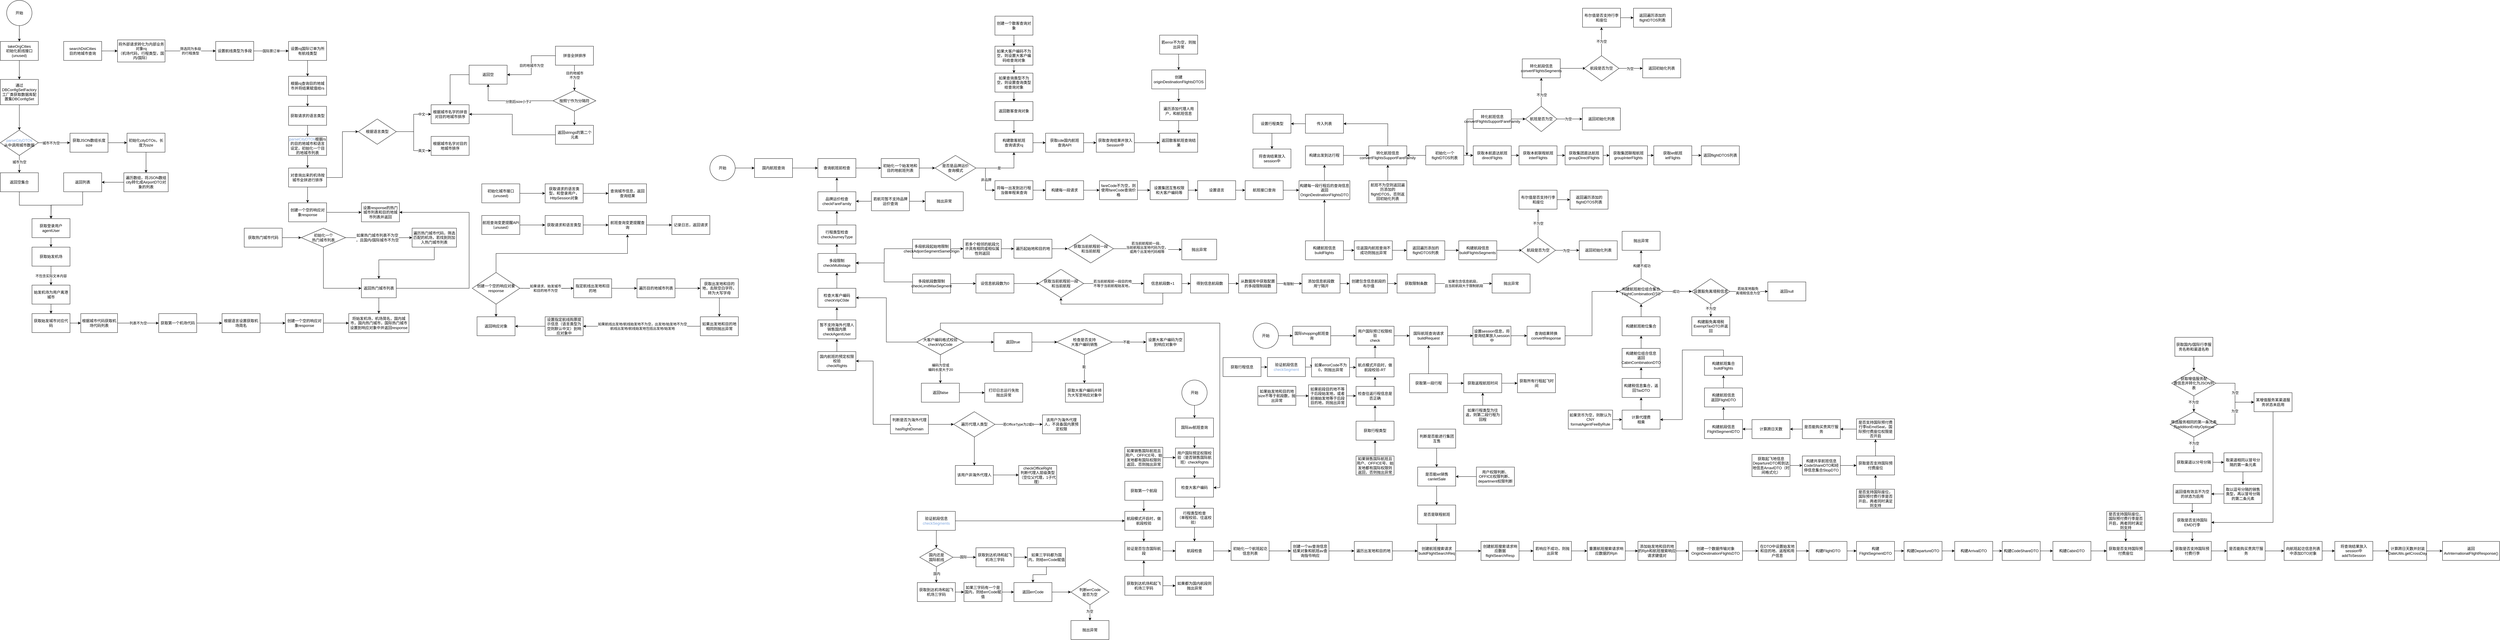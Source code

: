 <mxfile version="26.2.12">
  <diagram name="第 1 页" id="PLqywVX9QH87J28mb0Bo">
    <mxGraphModel dx="948" dy="711" grid="1" gridSize="10" guides="1" tooltips="1" connect="1" arrows="1" fold="1" page="1" pageScale="1" pageWidth="827" pageHeight="1169" math="0" shadow="0">
      <root>
        <mxCell id="0" />
        <mxCell id="1" parent="0" />
        <mxCell id="1GsPkApZrVQGiYAbX1QT-3" value="" style="edgeStyle=orthogonalEdgeStyle;rounded=0;orthogonalLoop=1;jettySize=auto;html=1;" parent="1" source="1GsPkApZrVQGiYAbX1QT-1" target="1GsPkApZrVQGiYAbX1QT-2" edge="1">
          <mxGeometry relative="1" as="geometry" />
        </mxCell>
        <mxCell id="1GsPkApZrVQGiYAbX1QT-1" value="开始" style="ellipse;whiteSpace=wrap;html=1;aspect=fixed;" parent="1" vertex="1">
          <mxGeometry x="120" y="40" width="80" height="80" as="geometry" />
        </mxCell>
        <mxCell id="1GsPkApZrVQGiYAbX1QT-5" value="" style="edgeStyle=orthogonalEdgeStyle;rounded=0;orthogonalLoop=1;jettySize=auto;html=1;" parent="1" source="1GsPkApZrVQGiYAbX1QT-2" target="1GsPkApZrVQGiYAbX1QT-4" edge="1">
          <mxGeometry relative="1" as="geometry" />
        </mxCell>
        <mxCell id="1GsPkApZrVQGiYAbX1QT-2" value="takeOrgCities&lt;div&gt;初始化航线接口&lt;/div&gt;&lt;div&gt;(unused)&lt;/div&gt;" style="whiteSpace=wrap;html=1;" parent="1" vertex="1">
          <mxGeometry x="100" y="170" width="120" height="60" as="geometry" />
        </mxCell>
        <mxCell id="1GsPkApZrVQGiYAbX1QT-7" value="" style="edgeStyle=orthogonalEdgeStyle;rounded=0;orthogonalLoop=1;jettySize=auto;html=1;entryX=0.5;entryY=0;entryDx=0;entryDy=0;" parent="1" source="1GsPkApZrVQGiYAbX1QT-4" target="RHnl5UYBG4-GgrPMZ7Ze-20" edge="1">
          <mxGeometry relative="1" as="geometry">
            <mxPoint x="160" y="460" as="targetPoint" />
          </mxGeometry>
        </mxCell>
        <mxCell id="1GsPkApZrVQGiYAbX1QT-4" value="通过‌DBConfigSetFactory工厂类获取数据库配置集DBConfigSet" style="whiteSpace=wrap;html=1;" parent="1" vertex="1">
          <mxGeometry x="100" y="290" width="120" height="80" as="geometry" />
        </mxCell>
        <mxCell id="1GsPkApZrVQGiYAbX1QT-9" value="" style="edgeStyle=orthogonalEdgeStyle;rounded=0;orthogonalLoop=1;jettySize=auto;html=1;entryX=0.5;entryY=0;entryDx=0;entryDy=0;exitX=0.5;exitY=1;exitDx=0;exitDy=0;" parent="1" source="RHnl5UYBG4-GgrPMZ7Ze-20" target="1GsPkApZrVQGiYAbX1QT-13" edge="1">
          <mxGeometry relative="1" as="geometry">
            <mxPoint x="160" y="560" as="targetPoint" />
            <mxPoint x="160" y="520" as="sourcePoint" />
          </mxGeometry>
        </mxCell>
        <mxCell id="1GsPkApZrVQGiYAbX1QT-10" value="城市为空" style="edgeLabel;html=1;align=center;verticalAlign=middle;resizable=0;points=[];" parent="1GsPkApZrVQGiYAbX1QT-9" vertex="1" connectable="0">
          <mxGeometry x="-0.257" y="-1" relative="1" as="geometry">
            <mxPoint x="1" as="offset" />
          </mxGeometry>
        </mxCell>
        <mxCell id="1GsPkApZrVQGiYAbX1QT-15" value="" style="edgeStyle=orthogonalEdgeStyle;rounded=0;orthogonalLoop=1;jettySize=auto;html=1;" parent="1" target="1GsPkApZrVQGiYAbX1QT-14" edge="1">
          <mxGeometry relative="1" as="geometry">
            <mxPoint x="220" y="490" as="sourcePoint" />
          </mxGeometry>
        </mxCell>
        <mxCell id="oGY2K9KOK-LN_mVlXmdj-9" value="城市不为空" style="edgeLabel;html=1;align=center;verticalAlign=middle;resizable=0;points=[];" parent="1GsPkApZrVQGiYAbX1QT-15" vertex="1" connectable="0">
          <mxGeometry x="-0.05" y="3" relative="1" as="geometry">
            <mxPoint x="-8" y="3" as="offset" />
          </mxGeometry>
        </mxCell>
        <mxCell id="oGY2K9KOK-LN_mVlXmdj-13" style="edgeStyle=orthogonalEdgeStyle;rounded=0;orthogonalLoop=1;jettySize=auto;html=1;exitX=0.5;exitY=1;exitDx=0;exitDy=0;" parent="1" source="1GsPkApZrVQGiYAbX1QT-13" edge="1">
          <mxGeometry relative="1" as="geometry">
            <mxPoint x="260" y="730" as="targetPoint" />
          </mxGeometry>
        </mxCell>
        <mxCell id="1GsPkApZrVQGiYAbX1QT-13" value="返回空集合" style="rounded=0;whiteSpace=wrap;html=1;" parent="1" vertex="1">
          <mxGeometry x="100" y="585" width="120" height="60" as="geometry" />
        </mxCell>
        <mxCell id="oGY2K9KOK-LN_mVlXmdj-2" value="" style="edgeStyle=orthogonalEdgeStyle;rounded=0;orthogonalLoop=1;jettySize=auto;html=1;" parent="1" source="1GsPkApZrVQGiYAbX1QT-14" target="oGY2K9KOK-LN_mVlXmdj-1" edge="1">
          <mxGeometry relative="1" as="geometry" />
        </mxCell>
        <mxCell id="1GsPkApZrVQGiYAbX1QT-14" value="获取JSON数组长度size" style="whiteSpace=wrap;html=1;" parent="1" vertex="1">
          <mxGeometry x="320" y="460" width="120" height="60" as="geometry" />
        </mxCell>
        <mxCell id="1GsPkApZrVQGiYAbX1QT-19" value="" style="edgeStyle=orthogonalEdgeStyle;rounded=0;orthogonalLoop=1;jettySize=auto;html=1;" parent="1" source="1GsPkApZrVQGiYAbX1QT-17" target="1GsPkApZrVQGiYAbX1QT-18" edge="1">
          <mxGeometry relative="1" as="geometry" />
        </mxCell>
        <mxCell id="1GsPkApZrVQGiYAbX1QT-17" value="获取登录用户agentUser" style="rounded=0;whiteSpace=wrap;html=1;" parent="1" vertex="1">
          <mxGeometry x="200" y="730" width="120" height="60" as="geometry" />
        </mxCell>
        <mxCell id="1GsPkApZrVQGiYAbX1QT-21" value="" style="edgeStyle=orthogonalEdgeStyle;rounded=0;orthogonalLoop=1;jettySize=auto;html=1;" parent="1" source="1GsPkApZrVQGiYAbX1QT-18" target="1GsPkApZrVQGiYAbX1QT-20" edge="1">
          <mxGeometry relative="1" as="geometry" />
        </mxCell>
        <mxCell id="1GsPkApZrVQGiYAbX1QT-22" value="不包含实际文本内容" style="edgeLabel;html=1;align=center;verticalAlign=middle;resizable=0;points=[];" parent="1GsPkApZrVQGiYAbX1QT-21" vertex="1" connectable="0">
          <mxGeometry x="0.213" y="-2" relative="1" as="geometry">
            <mxPoint x="2" y="-6" as="offset" />
          </mxGeometry>
        </mxCell>
        <mxCell id="1GsPkApZrVQGiYAbX1QT-18" value="获取始发机场" style="whiteSpace=wrap;html=1;rounded=0;" parent="1" vertex="1">
          <mxGeometry x="200" y="820" width="120" height="60" as="geometry" />
        </mxCell>
        <mxCell id="1GsPkApZrVQGiYAbX1QT-24" value="" style="edgeStyle=orthogonalEdgeStyle;rounded=0;orthogonalLoop=1;jettySize=auto;html=1;" parent="1" source="1GsPkApZrVQGiYAbX1QT-20" target="1GsPkApZrVQGiYAbX1QT-23" edge="1">
          <mxGeometry relative="1" as="geometry" />
        </mxCell>
        <mxCell id="1GsPkApZrVQGiYAbX1QT-20" value="始发机场为用户离港城市" style="whiteSpace=wrap;html=1;rounded=0;" parent="1" vertex="1">
          <mxGeometry x="200" y="940" width="120" height="60" as="geometry" />
        </mxCell>
        <mxCell id="1GsPkApZrVQGiYAbX1QT-26" value="" style="edgeStyle=orthogonalEdgeStyle;rounded=0;orthogonalLoop=1;jettySize=auto;html=1;" parent="1" source="1GsPkApZrVQGiYAbX1QT-23" target="1GsPkApZrVQGiYAbX1QT-25" edge="1">
          <mxGeometry relative="1" as="geometry" />
        </mxCell>
        <mxCell id="1GsPkApZrVQGiYAbX1QT-23" value="获取始发城市对应代码" style="whiteSpace=wrap;html=1;rounded=0;" parent="1" vertex="1">
          <mxGeometry x="200" y="1030" width="120" height="60" as="geometry" />
        </mxCell>
        <mxCell id="oGY2K9KOK-LN_mVlXmdj-20" value="" style="edgeStyle=orthogonalEdgeStyle;rounded=0;orthogonalLoop=1;jettySize=auto;html=1;entryX=0;entryY=0.5;entryDx=0;entryDy=0;" parent="1" source="1GsPkApZrVQGiYAbX1QT-25" target="oGY2K9KOK-LN_mVlXmdj-14" edge="1">
          <mxGeometry relative="1" as="geometry">
            <mxPoint x="548" y="1060" as="targetPoint" />
          </mxGeometry>
        </mxCell>
        <mxCell id="oGY2K9KOK-LN_mVlXmdj-21" value="列表不为空" style="edgeLabel;html=1;align=center;verticalAlign=middle;resizable=0;points=[];" parent="oGY2K9KOK-LN_mVlXmdj-20" vertex="1" connectable="0">
          <mxGeometry x="-0.149" y="1" relative="1" as="geometry">
            <mxPoint x="9" y="1" as="offset" />
          </mxGeometry>
        </mxCell>
        <mxCell id="1GsPkApZrVQGiYAbX1QT-25" value="根据城市代码获取机场代码列表" style="whiteSpace=wrap;html=1;rounded=0;" parent="1" vertex="1">
          <mxGeometry x="354" y="1030" width="116" height="60" as="geometry" />
        </mxCell>
        <mxCell id="oGY2K9KOK-LN_mVlXmdj-52" value="" style="edgeStyle=orthogonalEdgeStyle;rounded=0;orthogonalLoop=1;jettySize=auto;html=1;" parent="1" source="1GsPkApZrVQGiYAbX1QT-28" target="oGY2K9KOK-LN_mVlXmdj-51" edge="1">
          <mxGeometry relative="1" as="geometry" />
        </mxCell>
        <mxCell id="1GsPkApZrVQGiYAbX1QT-28" value="searchDstCities&lt;div&gt;目的地城市查询&lt;/div&gt;" style="rounded=0;whiteSpace=wrap;html=1;" parent="1" vertex="1">
          <mxGeometry x="300" y="170" width="120" height="60" as="geometry" />
        </mxCell>
        <mxCell id="oGY2K9KOK-LN_mVlXmdj-4" value="" style="edgeStyle=orthogonalEdgeStyle;rounded=0;orthogonalLoop=1;jettySize=auto;html=1;" parent="1" source="oGY2K9KOK-LN_mVlXmdj-1" target="oGY2K9KOK-LN_mVlXmdj-3" edge="1">
          <mxGeometry relative="1" as="geometry" />
        </mxCell>
        <mxCell id="oGY2K9KOK-LN_mVlXmdj-1" value="初始化cityDTOs，长度为size" style="whiteSpace=wrap;html=1;" parent="1" vertex="1">
          <mxGeometry x="500" y="460" width="120" height="60" as="geometry" />
        </mxCell>
        <mxCell id="oGY2K9KOK-LN_mVlXmdj-8" value="" style="edgeStyle=orthogonalEdgeStyle;rounded=0;orthogonalLoop=1;jettySize=auto;html=1;" parent="1" source="oGY2K9KOK-LN_mVlXmdj-3" target="oGY2K9KOK-LN_mVlXmdj-7" edge="1">
          <mxGeometry relative="1" as="geometry" />
        </mxCell>
        <mxCell id="oGY2K9KOK-LN_mVlXmdj-3" value="遍历数组，将JSON数组city转化成AirportDTO对象的列表" style="whiteSpace=wrap;html=1;" parent="1" vertex="1">
          <mxGeometry x="490" y="585" width="140" height="60" as="geometry" />
        </mxCell>
        <mxCell id="oGY2K9KOK-LN_mVlXmdj-12" style="edgeStyle=orthogonalEdgeStyle;rounded=0;orthogonalLoop=1;jettySize=auto;html=1;exitX=0.5;exitY=1;exitDx=0;exitDy=0;entryX=0.5;entryY=0;entryDx=0;entryDy=0;" parent="1" source="oGY2K9KOK-LN_mVlXmdj-7" edge="1">
          <mxGeometry relative="1" as="geometry">
            <mxPoint x="260" y="730" as="targetPoint" />
            <Array as="points">
              <mxPoint x="360" y="687" />
              <mxPoint x="260" y="687" />
            </Array>
          </mxGeometry>
        </mxCell>
        <mxCell id="oGY2K9KOK-LN_mVlXmdj-7" value="返回列表" style="whiteSpace=wrap;html=1;" parent="1" vertex="1">
          <mxGeometry x="300" y="585" width="120" height="60" as="geometry" />
        </mxCell>
        <mxCell id="oGY2K9KOK-LN_mVlXmdj-23" value="" style="edgeStyle=orthogonalEdgeStyle;rounded=0;orthogonalLoop=1;jettySize=auto;html=1;" parent="1" source="oGY2K9KOK-LN_mVlXmdj-14" target="oGY2K9KOK-LN_mVlXmdj-22" edge="1">
          <mxGeometry relative="1" as="geometry" />
        </mxCell>
        <mxCell id="oGY2K9KOK-LN_mVlXmdj-14" value="获取第一个机场代码" style="whiteSpace=wrap;html=1;rounded=0;" parent="1" vertex="1">
          <mxGeometry x="600" y="1030" width="120" height="60" as="geometry" />
        </mxCell>
        <mxCell id="oGY2K9KOK-LN_mVlXmdj-25" value="" style="edgeStyle=orthogonalEdgeStyle;rounded=0;orthogonalLoop=1;jettySize=auto;html=1;" parent="1" source="oGY2K9KOK-LN_mVlXmdj-22" target="oGY2K9KOK-LN_mVlXmdj-24" edge="1">
          <mxGeometry relative="1" as="geometry" />
        </mxCell>
        <mxCell id="oGY2K9KOK-LN_mVlXmdj-22" value="根据语言设置获取机场简名" style="whiteSpace=wrap;html=1;rounded=0;" parent="1" vertex="1">
          <mxGeometry x="800" y="1030" width="120" height="60" as="geometry" />
        </mxCell>
        <mxCell id="oGY2K9KOK-LN_mVlXmdj-27" value="" style="edgeStyle=orthogonalEdgeStyle;rounded=0;orthogonalLoop=1;jettySize=auto;html=1;" parent="1" source="oGY2K9KOK-LN_mVlXmdj-24" target="oGY2K9KOK-LN_mVlXmdj-26" edge="1">
          <mxGeometry relative="1" as="geometry" />
        </mxCell>
        <mxCell id="oGY2K9KOK-LN_mVlXmdj-24" value="创建一个空的响应对象response" style="whiteSpace=wrap;html=1;rounded=0;" parent="1" vertex="1">
          <mxGeometry x="1000" y="1030" width="120" height="60" as="geometry" />
        </mxCell>
        <mxCell id="oGY2K9KOK-LN_mVlXmdj-26" value="将始发机场，机场简名，国内城市，国内热门城市，国际热门城市设置到响应对象中并返回response" style="whiteSpace=wrap;html=1;rounded=0;" parent="1" vertex="1">
          <mxGeometry x="1200" y="1030" width="190" height="60" as="geometry" />
        </mxCell>
        <mxCell id="oGY2K9KOK-LN_mVlXmdj-30" value="" style="edgeStyle=orthogonalEdgeStyle;rounded=0;orthogonalLoop=1;jettySize=auto;html=1;entryX=0;entryY=0.5;entryDx=0;entryDy=0;" parent="1" source="oGY2K9KOK-LN_mVlXmdj-28" target="RHnl5UYBG4-GgrPMZ7Ze-21" edge="1">
          <mxGeometry relative="1" as="geometry">
            <mxPoint x="1070" y="790" as="targetPoint" />
          </mxGeometry>
        </mxCell>
        <mxCell id="oGY2K9KOK-LN_mVlXmdj-28" value="获取热门城市代码" style="rounded=0;whiteSpace=wrap;html=1;" parent="1" vertex="1">
          <mxGeometry x="870" y="760" width="120" height="60" as="geometry" />
        </mxCell>
        <mxCell id="oGY2K9KOK-LN_mVlXmdj-46" style="edgeStyle=orthogonalEdgeStyle;rounded=0;orthogonalLoop=1;jettySize=auto;html=1;entryX=0;entryY=0.5;entryDx=0;entryDy=0;" parent="1" target="oGY2K9KOK-LN_mVlXmdj-31" edge="1">
          <mxGeometry relative="1" as="geometry">
            <mxPoint x="1190" y="790" as="sourcePoint" />
          </mxGeometry>
        </mxCell>
        <mxCell id="oGY2K9KOK-LN_mVlXmdj-47" value="&lt;span style=&quot;font-size: 12px;&quot;&gt;如果热门城市列表不为空&lt;/span&gt;&lt;div style=&quot;font-size: 12px;&quot;&gt;，且国内/国际城市不为空&lt;/div&gt;" style="edgeLabel;html=1;align=center;verticalAlign=middle;resizable=0;points=[];labelBackgroundColor=default;" parent="oGY2K9KOK-LN_mVlXmdj-46" vertex="1" connectable="0">
          <mxGeometry x="0.073" y="3" relative="1" as="geometry">
            <mxPoint x="-13" y="3" as="offset" />
          </mxGeometry>
        </mxCell>
        <mxCell id="oGY2K9KOK-LN_mVlXmdj-49" style="edgeStyle=orthogonalEdgeStyle;rounded=0;orthogonalLoop=1;jettySize=auto;html=1;entryX=0;entryY=0.5;entryDx=0;entryDy=0;exitX=0.5;exitY=1;exitDx=0;exitDy=0;" parent="1" source="RHnl5UYBG4-GgrPMZ7Ze-21" target="oGY2K9KOK-LN_mVlXmdj-37" edge="1">
          <mxGeometry relative="1" as="geometry">
            <Array as="points">
              <mxPoint x="1120" y="950" />
              <mxPoint x="1240" y="950" />
            </Array>
            <mxPoint x="1130" y="820" as="sourcePoint" />
          </mxGeometry>
        </mxCell>
        <mxCell id="oGY2K9KOK-LN_mVlXmdj-50" style="edgeStyle=orthogonalEdgeStyle;rounded=0;orthogonalLoop=1;jettySize=auto;html=1;entryX=0.5;entryY=0;entryDx=0;entryDy=0;" parent="1" source="oGY2K9KOK-LN_mVlXmdj-31" target="oGY2K9KOK-LN_mVlXmdj-37" edge="1">
          <mxGeometry relative="1" as="geometry">
            <Array as="points">
              <mxPoint x="1470" y="860" />
              <mxPoint x="1295" y="860" />
            </Array>
          </mxGeometry>
        </mxCell>
        <mxCell id="oGY2K9KOK-LN_mVlXmdj-31" value="遍历热门城市代码，筛选匹配的机场，若找到则加入热门城市列表" style="whiteSpace=wrap;html=1;rounded=0;" parent="1" vertex="1">
          <mxGeometry x="1400" y="760" width="140" height="60" as="geometry" />
        </mxCell>
        <mxCell id="oGY2K9KOK-LN_mVlXmdj-48" value="" style="edgeStyle=orthogonalEdgeStyle;rounded=0;orthogonalLoop=1;jettySize=auto;html=1;" parent="1" source="oGY2K9KOK-LN_mVlXmdj-37" target="oGY2K9KOK-LN_mVlXmdj-26" edge="1">
          <mxGeometry relative="1" as="geometry" />
        </mxCell>
        <mxCell id="RHnl5UYBG4-GgrPMZ7Ze-37" style="edgeStyle=orthogonalEdgeStyle;rounded=0;orthogonalLoop=1;jettySize=auto;html=1;entryX=1;entryY=0.5;entryDx=0;entryDy=0;exitX=1;exitY=0.5;exitDx=0;exitDy=0;" parent="1" source="oGY2K9KOK-LN_mVlXmdj-37" target="oGY2K9KOK-LN_mVlXmdj-91" edge="1">
          <mxGeometry relative="1" as="geometry">
            <Array as="points">
              <mxPoint x="1580" y="950" />
              <mxPoint x="1580" y="710" />
            </Array>
          </mxGeometry>
        </mxCell>
        <mxCell id="oGY2K9KOK-LN_mVlXmdj-37" value="返回热门城市列表" style="whiteSpace=wrap;html=1;rounded=0;" parent="1" vertex="1">
          <mxGeometry x="1240" y="920" width="110" height="60" as="geometry" />
        </mxCell>
        <mxCell id="oGY2K9KOK-LN_mVlXmdj-54" value="" style="edgeStyle=orthogonalEdgeStyle;rounded=0;orthogonalLoop=1;jettySize=auto;html=1;" parent="1" source="oGY2K9KOK-LN_mVlXmdj-51" target="oGY2K9KOK-LN_mVlXmdj-53" edge="1">
          <mxGeometry relative="1" as="geometry" />
        </mxCell>
        <mxCell id="oGY2K9KOK-LN_mVlXmdj-55" value="筛选同为多段&lt;div&gt;的行程类型&lt;/div&gt;" style="edgeLabel;html=1;align=center;verticalAlign=middle;resizable=0;points=[];" parent="oGY2K9KOK-LN_mVlXmdj-54" vertex="1" connectable="0">
          <mxGeometry x="-0.166" y="-1" relative="1" as="geometry">
            <mxPoint x="13" y="-1" as="offset" />
          </mxGeometry>
        </mxCell>
        <mxCell id="oGY2K9KOK-LN_mVlXmdj-51" value="将外部请求转化为内部业务对象rq&lt;div&gt;（机场代码，行程类型，国内/国际）&lt;/div&gt;" style="whiteSpace=wrap;html=1;rounded=0;" parent="1" vertex="1">
          <mxGeometry x="470" y="165" width="150" height="70" as="geometry" />
        </mxCell>
        <mxCell id="oGY2K9KOK-LN_mVlXmdj-58" value="" style="edgeStyle=orthogonalEdgeStyle;rounded=0;orthogonalLoop=1;jettySize=auto;html=1;entryX=0;entryY=0.5;entryDx=0;entryDy=0;" parent="1" source="oGY2K9KOK-LN_mVlXmdj-53" target="oGY2K9KOK-LN_mVlXmdj-62" edge="1">
          <mxGeometry relative="1" as="geometry">
            <mxPoint x="1000" y="200" as="targetPoint" />
          </mxGeometry>
        </mxCell>
        <mxCell id="oGY2K9KOK-LN_mVlXmdj-61" value="国际票订单" style="edgeLabel;html=1;align=center;verticalAlign=middle;resizable=0;points=[];" parent="oGY2K9KOK-LN_mVlXmdj-58" vertex="1" connectable="0">
          <mxGeometry x="-0.006" y="3" relative="1" as="geometry">
            <mxPoint y="3" as="offset" />
          </mxGeometry>
        </mxCell>
        <mxCell id="oGY2K9KOK-LN_mVlXmdj-53" value="设置航线类型为多段" style="whiteSpace=wrap;html=1;rounded=0;" parent="1" vertex="1">
          <mxGeometry x="780" y="170" width="120" height="60" as="geometry" />
        </mxCell>
        <mxCell id="oGY2K9KOK-LN_mVlXmdj-62" value="设置rq国际订单为所有航线类型" style="whiteSpace=wrap;html=1;rounded=0;" parent="1" vertex="1">
          <mxGeometry x="1010" y="170" width="120" height="60" as="geometry" />
        </mxCell>
        <mxCell id="oGY2K9KOK-LN_mVlXmdj-88" value="" style="edgeStyle=orthogonalEdgeStyle;rounded=0;orthogonalLoop=1;jettySize=auto;html=1;" parent="1" source="oGY2K9KOK-LN_mVlXmdj-66" target="oGY2K9KOK-LN_mVlXmdj-87" edge="1">
          <mxGeometry relative="1" as="geometry" />
        </mxCell>
        <mxCell id="oGY2K9KOK-LN_mVlXmdj-66" value="&lt;font style=&quot;color: rgb(126, 166, 224);&quot;&gt;parseCityDTOs&lt;/font&gt;&lt;font style=&quot;color: rgb(0, 0, 0);&quot;&gt;根据rs的目的地城市和语言设定，初始化一个目的地城市列表&lt;/font&gt;" style="whiteSpace=wrap;html=1;rounded=0;" parent="1" vertex="1">
          <mxGeometry x="1010" y="470" width="120" height="60" as="geometry" />
        </mxCell>
        <mxCell id="oGY2K9KOK-LN_mVlXmdj-90" value="" style="edgeStyle=orthogonalEdgeStyle;rounded=0;orthogonalLoop=1;jettySize=auto;html=1;" parent="1" source="oGY2K9KOK-LN_mVlXmdj-87" target="oGY2K9KOK-LN_mVlXmdj-89" edge="1">
          <mxGeometry relative="1" as="geometry" />
        </mxCell>
        <mxCell id="RHnl5UYBG4-GgrPMZ7Ze-36" style="edgeStyle=orthogonalEdgeStyle;rounded=0;orthogonalLoop=1;jettySize=auto;html=1;entryX=0;entryY=0.5;entryDx=0;entryDy=0;" parent="1" source="oGY2K9KOK-LN_mVlXmdj-87" target="RHnl5UYBG4-GgrPMZ7Ze-31" edge="1">
          <mxGeometry relative="1" as="geometry" />
        </mxCell>
        <mxCell id="oGY2K9KOK-LN_mVlXmdj-87" value="&lt;font style=&quot;color: rgb(0, 0, 0);&quot;&gt;对查询出来的机场按城市全拼进行排序&lt;/font&gt;" style="whiteSpace=wrap;html=1;rounded=0;" parent="1" vertex="1">
          <mxGeometry x="1010" y="570" width="120" height="60" as="geometry" />
        </mxCell>
        <mxCell id="oGY2K9KOK-LN_mVlXmdj-92" value="" style="edgeStyle=orthogonalEdgeStyle;rounded=0;orthogonalLoop=1;jettySize=auto;html=1;" parent="1" source="oGY2K9KOK-LN_mVlXmdj-89" target="oGY2K9KOK-LN_mVlXmdj-91" edge="1">
          <mxGeometry relative="1" as="geometry" />
        </mxCell>
        <mxCell id="oGY2K9KOK-LN_mVlXmdj-89" value="创建一个空的响应对象response" style="whiteSpace=wrap;html=1;rounded=0;" parent="1" vertex="1">
          <mxGeometry x="1010" y="680" width="120" height="60" as="geometry" />
        </mxCell>
        <mxCell id="oGY2K9KOK-LN_mVlXmdj-91" value="设置response的&lt;font style=&quot;color: rgb(0, 0, 0);&quot;&gt;&lt;font&gt;热门&lt;/font&gt;&lt;font&gt;城市列表&lt;/font&gt;&lt;/font&gt;和目的地城市列表并返回" style="whiteSpace=wrap;html=1;rounded=0;" parent="1" vertex="1">
          <mxGeometry x="1240" y="680" width="120" height="60" as="geometry" />
        </mxCell>
        <mxCell id="oGY2K9KOK-LN_mVlXmdj-94" value="根据城市名字的拼音对目的地城市排序" style="rounded=0;whiteSpace=wrap;html=1;" parent="1" vertex="1">
          <mxGeometry x="1460" y="370" width="120" height="60" as="geometry" />
        </mxCell>
        <mxCell id="oGY2K9KOK-LN_mVlXmdj-97" value="根据城市名字对目的地城市排序" style="whiteSpace=wrap;html=1;rounded=0;" parent="1" vertex="1">
          <mxGeometry x="1460" y="470" width="120" height="60" as="geometry" />
        </mxCell>
        <mxCell id="RHnl5UYBG4-GgrPMZ7Ze-5" value="" style="edgeStyle=orthogonalEdgeStyle;rounded=0;orthogonalLoop=1;jettySize=auto;html=1;entryX=1;entryY=0.5;entryDx=0;entryDy=0;" parent="1" source="oGY2K9KOK-LN_mVlXmdj-99" target="RHnl5UYBG4-GgrPMZ7Ze-10" edge="1">
          <mxGeometry relative="1" as="geometry">
            <mxPoint x="1700" y="215" as="targetPoint" />
          </mxGeometry>
        </mxCell>
        <mxCell id="RHnl5UYBG4-GgrPMZ7Ze-6" value="目的地城市为空" style="edgeLabel;html=1;align=center;verticalAlign=middle;resizable=0;points=[];" parent="RHnl5UYBG4-GgrPMZ7Ze-5" vertex="1" connectable="0">
          <mxGeometry x="0.167" relative="1" as="geometry">
            <mxPoint y="-17" as="offset" />
          </mxGeometry>
        </mxCell>
        <mxCell id="RHnl5UYBG4-GgrPMZ7Ze-8" value="" style="edgeStyle=orthogonalEdgeStyle;rounded=0;orthogonalLoop=1;jettySize=auto;html=1;entryX=0.5;entryY=0;entryDx=0;entryDy=0;" parent="1" source="oGY2K9KOK-LN_mVlXmdj-99" target="RHnl5UYBG4-GgrPMZ7Ze-15" edge="1">
          <mxGeometry relative="1" as="geometry">
            <mxPoint x="1900" y="325" as="targetPoint" />
          </mxGeometry>
        </mxCell>
        <mxCell id="RHnl5UYBG4-GgrPMZ7Ze-9" value="目的地城市&lt;div&gt;不为空&lt;/div&gt;" style="edgeLabel;html=1;align=center;verticalAlign=middle;resizable=0;points=[];" parent="RHnl5UYBG4-GgrPMZ7Ze-8" vertex="1" connectable="0">
          <mxGeometry x="-0.2" relative="1" as="geometry">
            <mxPoint as="offset" />
          </mxGeometry>
        </mxCell>
        <mxCell id="oGY2K9KOK-LN_mVlXmdj-99" value="&lt;font style=&quot;color: rgb(0, 0, 0);&quot;&gt;拼音全拼排序&lt;/font&gt;" style="rounded=0;whiteSpace=wrap;html=1;" parent="1" vertex="1">
          <mxGeometry x="1852.5" y="185" width="120" height="60" as="geometry" />
        </mxCell>
        <mxCell id="RHnl5UYBG4-GgrPMZ7Ze-11" value="" style="edgeStyle=orthogonalEdgeStyle;rounded=0;orthogonalLoop=1;jettySize=auto;html=1;exitX=0;exitY=0.5;exitDx=0;exitDy=0;" parent="1" source="RHnl5UYBG4-GgrPMZ7Ze-15" target="RHnl5UYBG4-GgrPMZ7Ze-10" edge="1">
          <mxGeometry relative="1" as="geometry">
            <mxPoint x="1840" y="355" as="sourcePoint" />
          </mxGeometry>
        </mxCell>
        <mxCell id="RHnl5UYBG4-GgrPMZ7Ze-12" value="分割后size小于2" style="edgeLabel;html=1;align=center;verticalAlign=middle;resizable=0;points=[];" parent="RHnl5UYBG4-GgrPMZ7Ze-11" vertex="1" connectable="0">
          <mxGeometry x="-0.142" y="2" relative="1" as="geometry">
            <mxPoint as="offset" />
          </mxGeometry>
        </mxCell>
        <mxCell id="RHnl5UYBG4-GgrPMZ7Ze-14" value="" style="edgeStyle=orthogonalEdgeStyle;rounded=0;orthogonalLoop=1;jettySize=auto;html=1;exitX=0.5;exitY=1;exitDx=0;exitDy=0;" parent="1" source="RHnl5UYBG4-GgrPMZ7Ze-15" target="RHnl5UYBG4-GgrPMZ7Ze-13" edge="1">
          <mxGeometry relative="1" as="geometry">
            <mxPoint x="1900" y="385" as="sourcePoint" />
          </mxGeometry>
        </mxCell>
        <mxCell id="RHnl5UYBG4-GgrPMZ7Ze-23" style="edgeStyle=orthogonalEdgeStyle;rounded=0;orthogonalLoop=1;jettySize=auto;html=1;exitX=0;exitY=0.5;exitDx=0;exitDy=0;" parent="1" source="RHnl5UYBG4-GgrPMZ7Ze-10" target="oGY2K9KOK-LN_mVlXmdj-94" edge="1">
          <mxGeometry relative="1" as="geometry" />
        </mxCell>
        <mxCell id="RHnl5UYBG4-GgrPMZ7Ze-10" value="返回空" style="whiteSpace=wrap;html=1;rounded=0;" parent="1" vertex="1">
          <mxGeometry x="1580" y="245" width="120" height="60" as="geometry" />
        </mxCell>
        <mxCell id="RHnl5UYBG4-GgrPMZ7Ze-18" style="edgeStyle=orthogonalEdgeStyle;rounded=0;orthogonalLoop=1;jettySize=auto;html=1;entryX=1;entryY=0.5;entryDx=0;entryDy=0;" parent="1" source="RHnl5UYBG4-GgrPMZ7Ze-13" target="oGY2K9KOK-LN_mVlXmdj-94" edge="1">
          <mxGeometry relative="1" as="geometry" />
        </mxCell>
        <mxCell id="RHnl5UYBG4-GgrPMZ7Ze-13" value="返回strings的第二个元素" style="whiteSpace=wrap;html=1;rounded=0;" parent="1" vertex="1">
          <mxGeometry x="1852.5" y="435" width="120" height="60" as="geometry" />
        </mxCell>
        <mxCell id="RHnl5UYBG4-GgrPMZ7Ze-15" value="按照“|”作为分隔符" style="rhombus;whiteSpace=wrap;html=1;" parent="1" vertex="1">
          <mxGeometry x="1845" y="325" width="135" height="65" as="geometry" />
        </mxCell>
        <mxCell id="RHnl5UYBG4-GgrPMZ7Ze-20" value="&lt;div&gt;&lt;font style=&quot;color: rgb(126, 166, 224);&quot;&gt;parseCityDTOs&lt;/font&gt;&lt;/div&gt;从中调用城市数据" style="rhombus;whiteSpace=wrap;html=1;" parent="1" vertex="1">
          <mxGeometry x="100" y="450" width="120" height="80" as="geometry" />
        </mxCell>
        <mxCell id="RHnl5UYBG4-GgrPMZ7Ze-21" value="初始化一个&lt;div&gt;热门城市列表&lt;/div&gt;" style="rhombus;whiteSpace=wrap;html=1;" parent="1" vertex="1">
          <mxGeometry x="1050" y="760" width="140" height="60" as="geometry" />
        </mxCell>
        <mxCell id="RHnl5UYBG4-GgrPMZ7Ze-27" style="edgeStyle=orthogonalEdgeStyle;rounded=0;orthogonalLoop=1;jettySize=auto;html=1;exitX=0.5;exitY=1;exitDx=0;exitDy=0;entryX=0.5;entryY=0;entryDx=0;entryDy=0;" parent="1" source="RHnl5UYBG4-GgrPMZ7Ze-24" target="oGY2K9KOK-LN_mVlXmdj-66" edge="1">
          <mxGeometry relative="1" as="geometry" />
        </mxCell>
        <mxCell id="RHnl5UYBG4-GgrPMZ7Ze-24" value="获取请求的语言类型" style="rounded=0;whiteSpace=wrap;html=1;" parent="1" vertex="1">
          <mxGeometry x="1010" y="375" width="120" height="60" as="geometry" />
        </mxCell>
        <mxCell id="RHnl5UYBG4-GgrPMZ7Ze-25" value="" style="edgeStyle=orthogonalEdgeStyle;rounded=0;orthogonalLoop=1;jettySize=auto;html=1;" parent="1" source="oGY2K9KOK-LN_mVlXmdj-62" target="oGY2K9KOK-LN_mVlXmdj-70" edge="1">
          <mxGeometry relative="1" as="geometry">
            <mxPoint x="1070" y="230" as="sourcePoint" />
            <mxPoint x="1070" y="310" as="targetPoint" />
          </mxGeometry>
        </mxCell>
        <mxCell id="RHnl5UYBG4-GgrPMZ7Ze-26" style="edgeStyle=orthogonalEdgeStyle;rounded=0;orthogonalLoop=1;jettySize=auto;html=1;exitX=0.5;exitY=1;exitDx=0;exitDy=0;entryX=0.5;entryY=0;entryDx=0;entryDy=0;" parent="1" source="oGY2K9KOK-LN_mVlXmdj-70" target="RHnl5UYBG4-GgrPMZ7Ze-24" edge="1">
          <mxGeometry relative="1" as="geometry" />
        </mxCell>
        <mxCell id="oGY2K9KOK-LN_mVlXmdj-70" value="根据rq查询目的地城市并将结果赋值给rs" style="whiteSpace=wrap;html=1;rounded=0;" parent="1" vertex="1">
          <mxGeometry x="1010" y="280" width="120" height="60" as="geometry" />
        </mxCell>
        <mxCell id="RHnl5UYBG4-GgrPMZ7Ze-32" style="edgeStyle=orthogonalEdgeStyle;rounded=0;orthogonalLoop=1;jettySize=auto;html=1;exitX=1;exitY=0.5;exitDx=0;exitDy=0;entryX=0;entryY=0.5;entryDx=0;entryDy=0;" parent="1" source="RHnl5UYBG4-GgrPMZ7Ze-31" target="oGY2K9KOK-LN_mVlXmdj-94" edge="1">
          <mxGeometry relative="1" as="geometry" />
        </mxCell>
        <mxCell id="RHnl5UYBG4-GgrPMZ7Ze-34" value="中文" style="edgeLabel;html=1;align=center;verticalAlign=middle;resizable=0;points=[];" parent="RHnl5UYBG4-GgrPMZ7Ze-32" vertex="1" connectable="0">
          <mxGeometry x="-0.018" relative="1" as="geometry">
            <mxPoint x="25" y="-29" as="offset" />
          </mxGeometry>
        </mxCell>
        <mxCell id="RHnl5UYBG4-GgrPMZ7Ze-33" style="edgeStyle=orthogonalEdgeStyle;rounded=0;orthogonalLoop=1;jettySize=auto;html=1;exitX=1;exitY=0.5;exitDx=0;exitDy=0;entryX=0;entryY=0.75;entryDx=0;entryDy=0;" parent="1" source="RHnl5UYBG4-GgrPMZ7Ze-31" target="oGY2K9KOK-LN_mVlXmdj-97" edge="1">
          <mxGeometry relative="1" as="geometry" />
        </mxCell>
        <mxCell id="RHnl5UYBG4-GgrPMZ7Ze-35" value="英文" style="edgeLabel;html=1;align=center;verticalAlign=middle;resizable=0;points=[];" parent="RHnl5UYBG4-GgrPMZ7Ze-33" vertex="1" connectable="0">
          <mxGeometry x="0.025" y="-2" relative="1" as="geometry">
            <mxPoint x="27" y="28" as="offset" />
          </mxGeometry>
        </mxCell>
        <mxCell id="RHnl5UYBG4-GgrPMZ7Ze-31" value="根据语言类型" style="rhombus;whiteSpace=wrap;html=1;" parent="1" vertex="1">
          <mxGeometry x="1230" y="415" width="120" height="80" as="geometry" />
        </mxCell>
        <mxCell id="fCIqEXTZA1mqj5WIxNHt-4" value="" style="edgeStyle=orthogonalEdgeStyle;rounded=0;orthogonalLoop=1;jettySize=auto;html=1;" parent="1" source="fCIqEXTZA1mqj5WIxNHt-2" target="fCIqEXTZA1mqj5WIxNHt-3" edge="1">
          <mxGeometry relative="1" as="geometry" />
        </mxCell>
        <mxCell id="fCIqEXTZA1mqj5WIxNHt-2" value="初始化城市接口&lt;div&gt;(unused)&lt;/div&gt;" style="rounded=0;whiteSpace=wrap;html=1;" parent="1" vertex="1">
          <mxGeometry x="1620" y="620" width="120" height="60" as="geometry" />
        </mxCell>
        <mxCell id="fCIqEXTZA1mqj5WIxNHt-6" value="" style="edgeStyle=orthogonalEdgeStyle;rounded=0;orthogonalLoop=1;jettySize=auto;html=1;" parent="1" source="fCIqEXTZA1mqj5WIxNHt-3" target="fCIqEXTZA1mqj5WIxNHt-5" edge="1">
          <mxGeometry relative="1" as="geometry" />
        </mxCell>
        <mxCell id="fCIqEXTZA1mqj5WIxNHt-3" value="获取请求的语言类型，和登录用户，HttpSession对象" style="whiteSpace=wrap;html=1;rounded=0;" parent="1" vertex="1">
          <mxGeometry x="1820" y="620" width="120" height="60" as="geometry" />
        </mxCell>
        <mxCell id="fCIqEXTZA1mqj5WIxNHt-5" value="查询城市信息，返回查询结果" style="whiteSpace=wrap;html=1;rounded=0;" parent="1" vertex="1">
          <mxGeometry x="2020" y="620" width="120" height="60" as="geometry" />
        </mxCell>
        <mxCell id="fCIqEXTZA1mqj5WIxNHt-9" value="" style="edgeStyle=orthogonalEdgeStyle;rounded=0;orthogonalLoop=1;jettySize=auto;html=1;" parent="1" source="fCIqEXTZA1mqj5WIxNHt-7" target="fCIqEXTZA1mqj5WIxNHt-8" edge="1">
          <mxGeometry relative="1" as="geometry" />
        </mxCell>
        <mxCell id="fCIqEXTZA1mqj5WIxNHt-7" value="航班查询变更提醒API&lt;div&gt;（unused）&lt;/div&gt;" style="rounded=0;whiteSpace=wrap;html=1;" parent="1" vertex="1">
          <mxGeometry x="1620" y="720" width="120" height="60" as="geometry" />
        </mxCell>
        <mxCell id="fCIqEXTZA1mqj5WIxNHt-11" value="" style="edgeStyle=orthogonalEdgeStyle;rounded=0;orthogonalLoop=1;jettySize=auto;html=1;" parent="1" source="fCIqEXTZA1mqj5WIxNHt-8" target="fCIqEXTZA1mqj5WIxNHt-10" edge="1">
          <mxGeometry relative="1" as="geometry" />
        </mxCell>
        <mxCell id="fCIqEXTZA1mqj5WIxNHt-8" value="获取请求和语言类型" style="whiteSpace=wrap;html=1;rounded=0;" parent="1" vertex="1">
          <mxGeometry x="1820" y="720" width="120" height="60" as="geometry" />
        </mxCell>
        <mxCell id="fCIqEXTZA1mqj5WIxNHt-13" value="" style="edgeStyle=orthogonalEdgeStyle;rounded=0;orthogonalLoop=1;jettySize=auto;html=1;" parent="1" source="fCIqEXTZA1mqj5WIxNHt-10" target="fCIqEXTZA1mqj5WIxNHt-12" edge="1">
          <mxGeometry relative="1" as="geometry" />
        </mxCell>
        <mxCell id="fCIqEXTZA1mqj5WIxNHt-10" value="航班查询变更提醒查询" style="whiteSpace=wrap;html=1;rounded=0;" parent="1" vertex="1">
          <mxGeometry x="2020" y="720" width="120" height="60" as="geometry" />
        </mxCell>
        <mxCell id="fCIqEXTZA1mqj5WIxNHt-12" value="记录日志，返回请求" style="whiteSpace=wrap;html=1;rounded=0;" parent="1" vertex="1">
          <mxGeometry x="2220" y="720" width="120" height="60" as="geometry" />
        </mxCell>
        <mxCell id="fCIqEXTZA1mqj5WIxNHt-16" value="" style="edgeStyle=orthogonalEdgeStyle;rounded=0;orthogonalLoop=1;jettySize=auto;html=1;" parent="1" source="fCIqEXTZA1mqj5WIxNHt-14" target="fCIqEXTZA1mqj5WIxNHt-15" edge="1">
          <mxGeometry relative="1" as="geometry" />
        </mxCell>
        <mxCell id="fCIqEXTZA1mqj5WIxNHt-14" value="国际av航班查询" style="rounded=0;whiteSpace=wrap;html=1;" parent="1" vertex="1">
          <mxGeometry x="3810" y="1360" width="120" height="60" as="geometry" />
        </mxCell>
        <mxCell id="fCIqEXTZA1mqj5WIxNHt-41" value="" style="edgeStyle=orthogonalEdgeStyle;rounded=0;orthogonalLoop=1;jettySize=auto;html=1;" parent="1" source="fCIqEXTZA1mqj5WIxNHt-15" target="fCIqEXTZA1mqj5WIxNHt-40" edge="1">
          <mxGeometry relative="1" as="geometry" />
        </mxCell>
        <mxCell id="fCIqEXTZA1mqj5WIxNHt-15" value="用户国际预定权限校验（是否销售国际航班）checkRights" style="whiteSpace=wrap;html=1;rounded=0;" parent="1" vertex="1">
          <mxGeometry x="3810" y="1455" width="120" height="60" as="geometry" />
        </mxCell>
        <mxCell id="fCIqEXTZA1mqj5WIxNHt-20" value="" style="edgeStyle=orthogonalEdgeStyle;rounded=0;orthogonalLoop=1;jettySize=auto;html=1;" parent="1" target="fCIqEXTZA1mqj5WIxNHt-19" edge="1">
          <mxGeometry relative="1" as="geometry">
            <mxPoint x="1740" y="950" as="sourcePoint" />
          </mxGeometry>
        </mxCell>
        <mxCell id="fCIqEXTZA1mqj5WIxNHt-22" value="" style="edgeStyle=orthogonalEdgeStyle;rounded=0;orthogonalLoop=1;jettySize=auto;html=1;" parent="1" target="fCIqEXTZA1mqj5WIxNHt-19" edge="1">
          <mxGeometry relative="1" as="geometry">
            <mxPoint x="1740" y="950" as="sourcePoint" />
          </mxGeometry>
        </mxCell>
        <mxCell id="fCIqEXTZA1mqj5WIxNHt-23" value="如果请求、始发城市&lt;div&gt;和目的地不为空&lt;/div&gt;" style="edgeLabel;html=1;align=center;verticalAlign=middle;resizable=0;points=[];" parent="fCIqEXTZA1mqj5WIxNHt-22" vertex="1" connectable="0">
          <mxGeometry x="0.14" relative="1" as="geometry">
            <mxPoint x="-16" as="offset" />
          </mxGeometry>
        </mxCell>
        <mxCell id="fCIqEXTZA1mqj5WIxNHt-26" value="" style="edgeStyle=orthogonalEdgeStyle;rounded=0;orthogonalLoop=1;jettySize=auto;html=1;" parent="1" source="fCIqEXTZA1mqj5WIxNHt-19" target="fCIqEXTZA1mqj5WIxNHt-25" edge="1">
          <mxGeometry relative="1" as="geometry" />
        </mxCell>
        <mxCell id="fCIqEXTZA1mqj5WIxNHt-19" value="指定航线出发地和目的地" style="whiteSpace=wrap;html=1;rounded=0;" parent="1" vertex="1">
          <mxGeometry x="1910" y="920" width="120" height="60" as="geometry" />
        </mxCell>
        <mxCell id="fCIqEXTZA1mqj5WIxNHt-29" value="" style="edgeStyle=orthogonalEdgeStyle;rounded=0;orthogonalLoop=1;jettySize=auto;html=1;" parent="1" source="fCIqEXTZA1mqj5WIxNHt-25" target="fCIqEXTZA1mqj5WIxNHt-28" edge="1">
          <mxGeometry relative="1" as="geometry" />
        </mxCell>
        <mxCell id="fCIqEXTZA1mqj5WIxNHt-25" value="遍历目的地城市列表" style="whiteSpace=wrap;html=1;rounded=0;" parent="1" vertex="1">
          <mxGeometry x="2110" y="920" width="120" height="60" as="geometry" />
        </mxCell>
        <mxCell id="fCIqEXTZA1mqj5WIxNHt-32" value="" style="edgeStyle=orthogonalEdgeStyle;rounded=0;orthogonalLoop=1;jettySize=auto;html=1;" parent="1" source="fCIqEXTZA1mqj5WIxNHt-27" target="fCIqEXTZA1mqj5WIxNHt-31" edge="1">
          <mxGeometry relative="1" as="geometry" />
        </mxCell>
        <mxCell id="fCIqEXTZA1mqj5WIxNHt-33" value="如果航线出发地/航线始发地不为空，出发地/始发地不为空&lt;div&gt;航线出发地/航线始发地包括出发地/始发地&lt;/div&gt;" style="edgeLabel;html=1;align=center;verticalAlign=middle;resizable=0;points=[];" parent="fCIqEXTZA1mqj5WIxNHt-32" vertex="1" connectable="0">
          <mxGeometry x="0.179" y="-5" relative="1" as="geometry">
            <mxPoint x="35" y="5" as="offset" />
          </mxGeometry>
        </mxCell>
        <mxCell id="fCIqEXTZA1mqj5WIxNHt-27" value="如果出发地和目的地相同则抛出异常" style="rounded=0;whiteSpace=wrap;html=1;" parent="1" vertex="1">
          <mxGeometry x="2310" y="1040" width="120" height="60" as="geometry" />
        </mxCell>
        <mxCell id="fCIqEXTZA1mqj5WIxNHt-30" style="edgeStyle=orthogonalEdgeStyle;rounded=0;orthogonalLoop=1;jettySize=auto;html=1;exitX=0.5;exitY=1;exitDx=0;exitDy=0;entryX=0.5;entryY=0;entryDx=0;entryDy=0;" parent="1" source="fCIqEXTZA1mqj5WIxNHt-28" target="fCIqEXTZA1mqj5WIxNHt-27" edge="1">
          <mxGeometry relative="1" as="geometry" />
        </mxCell>
        <mxCell id="fCIqEXTZA1mqj5WIxNHt-28" value="获取出发地和目的地，去除空白字符，转为大写字母" style="whiteSpace=wrap;html=1;rounded=0;" parent="1" vertex="1">
          <mxGeometry x="2310" y="920" width="120" height="60" as="geometry" />
        </mxCell>
        <mxCell id="fCIqEXTZA1mqj5WIxNHt-37" value="" style="edgeStyle=orthogonalEdgeStyle;rounded=0;orthogonalLoop=1;jettySize=auto;html=1;" parent="1" source="fCIqEXTZA1mqj5WIxNHt-31" target="fCIqEXTZA1mqj5WIxNHt-36" edge="1">
          <mxGeometry relative="1" as="geometry" />
        </mxCell>
        <mxCell id="fCIqEXTZA1mqj5WIxNHt-31" value="设置指定航线购票提示信息（语言类型为空则默认中文）到响应对象中" style="whiteSpace=wrap;html=1;rounded=0;" parent="1" vertex="1">
          <mxGeometry x="1820" y="1040" width="120" height="60" as="geometry" />
        </mxCell>
        <mxCell id="fCIqEXTZA1mqj5WIxNHt-38" style="edgeStyle=orthogonalEdgeStyle;rounded=0;orthogonalLoop=1;jettySize=auto;html=1;exitX=0.5;exitY=1;exitDx=0;exitDy=0;entryX=0.5;entryY=0;entryDx=0;entryDy=0;" parent="1" source="fCIqEXTZA1mqj5WIxNHt-34" target="fCIqEXTZA1mqj5WIxNHt-36" edge="1">
          <mxGeometry relative="1" as="geometry" />
        </mxCell>
        <mxCell id="BteyizKaQL2jbsLEFC8R-97" style="edgeStyle=orthogonalEdgeStyle;rounded=0;orthogonalLoop=1;jettySize=auto;html=1;exitX=0.5;exitY=0;exitDx=0;exitDy=0;entryX=0.5;entryY=1;entryDx=0;entryDy=0;" parent="1" source="fCIqEXTZA1mqj5WIxNHt-34" target="fCIqEXTZA1mqj5WIxNHt-10" edge="1">
          <mxGeometry relative="1" as="geometry" />
        </mxCell>
        <mxCell id="fCIqEXTZA1mqj5WIxNHt-34" value="创建一个空的响应对象response" style="rhombus;whiteSpace=wrap;html=1;" parent="1" vertex="1">
          <mxGeometry x="1590" y="900" width="150" height="100" as="geometry" />
        </mxCell>
        <mxCell id="fCIqEXTZA1mqj5WIxNHt-36" value="返回响应对象" style="whiteSpace=wrap;html=1;rounded=0;" parent="1" vertex="1">
          <mxGeometry x="1605" y="1040" width="120" height="60" as="geometry" />
        </mxCell>
        <mxCell id="fCIqEXTZA1mqj5WIxNHt-43" value="" style="edgeStyle=orthogonalEdgeStyle;rounded=0;orthogonalLoop=1;jettySize=auto;html=1;" parent="1" source="fCIqEXTZA1mqj5WIxNHt-40" target="fCIqEXTZA1mqj5WIxNHt-42" edge="1">
          <mxGeometry relative="1" as="geometry" />
        </mxCell>
        <mxCell id="fCIqEXTZA1mqj5WIxNHt-40" value="检查大客户编码" style="whiteSpace=wrap;html=1;rounded=0;" parent="1" vertex="1">
          <mxGeometry x="3810" y="1550" width="120" height="60" as="geometry" />
        </mxCell>
        <mxCell id="fCIqEXTZA1mqj5WIxNHt-45" value="" style="edgeStyle=orthogonalEdgeStyle;rounded=0;orthogonalLoop=1;jettySize=auto;html=1;" parent="1" source="fCIqEXTZA1mqj5WIxNHt-42" target="fCIqEXTZA1mqj5WIxNHt-44" edge="1">
          <mxGeometry relative="1" as="geometry" />
        </mxCell>
        <mxCell id="fCIqEXTZA1mqj5WIxNHt-42" value="行程类型检查&lt;div&gt;（单程校验、往返校验）&lt;/div&gt;" style="whiteSpace=wrap;html=1;rounded=0;" parent="1" vertex="1">
          <mxGeometry x="3810" y="1645" width="120" height="60" as="geometry" />
        </mxCell>
        <mxCell id="fCIqEXTZA1mqj5WIxNHt-54" value="" style="edgeStyle=orthogonalEdgeStyle;rounded=0;orthogonalLoop=1;jettySize=auto;html=1;" parent="1" source="fCIqEXTZA1mqj5WIxNHt-44" target="fCIqEXTZA1mqj5WIxNHt-53" edge="1">
          <mxGeometry relative="1" as="geometry" />
        </mxCell>
        <mxCell id="fCIqEXTZA1mqj5WIxNHt-44" value="航段检查" style="whiteSpace=wrap;html=1;rounded=0;" parent="1" vertex="1">
          <mxGeometry x="3810" y="1750" width="120" height="60" as="geometry" />
        </mxCell>
        <mxCell id="fCIqEXTZA1mqj5WIxNHt-48" value="" style="edgeStyle=orthogonalEdgeStyle;rounded=0;orthogonalLoop=1;jettySize=auto;html=1;" parent="1" source="fCIqEXTZA1mqj5WIxNHt-46" target="fCIqEXTZA1mqj5WIxNHt-47" edge="1">
          <mxGeometry relative="1" as="geometry" />
        </mxCell>
        <mxCell id="fCIqEXTZA1mqj5WIxNHt-46" value="获取第一个航段" style="rounded=0;whiteSpace=wrap;html=1;" parent="1" vertex="1">
          <mxGeometry x="3650" y="1560" width="120" height="60" as="geometry" />
        </mxCell>
        <mxCell id="fCIqEXTZA1mqj5WIxNHt-50" value="" style="edgeStyle=orthogonalEdgeStyle;rounded=0;orthogonalLoop=1;jettySize=auto;html=1;" parent="1" source="fCIqEXTZA1mqj5WIxNHt-47" target="fCIqEXTZA1mqj5WIxNHt-49" edge="1">
          <mxGeometry relative="1" as="geometry" />
        </mxCell>
        <mxCell id="fCIqEXTZA1mqj5WIxNHt-47" value="航段模式开启时，做航段校验" style="whiteSpace=wrap;html=1;rounded=0;" parent="1" vertex="1">
          <mxGeometry x="3650" y="1655" width="120" height="60" as="geometry" />
        </mxCell>
        <mxCell id="fCIqEXTZA1mqj5WIxNHt-52" value="" style="edgeStyle=orthogonalEdgeStyle;rounded=0;orthogonalLoop=1;jettySize=auto;html=1;" parent="1" source="fCIqEXTZA1mqj5WIxNHt-49" target="fCIqEXTZA1mqj5WIxNHt-44" edge="1">
          <mxGeometry relative="1" as="geometry" />
        </mxCell>
        <mxCell id="fCIqEXTZA1mqj5WIxNHt-49" value="验证是否包含国际航段" style="whiteSpace=wrap;html=1;rounded=0;" parent="1" vertex="1">
          <mxGeometry x="3650" y="1750" width="120" height="60" as="geometry" />
        </mxCell>
        <mxCell id="fCIqEXTZA1mqj5WIxNHt-56" value="" style="edgeStyle=orthogonalEdgeStyle;rounded=0;orthogonalLoop=1;jettySize=auto;html=1;" parent="1" source="fCIqEXTZA1mqj5WIxNHt-53" target="fCIqEXTZA1mqj5WIxNHt-55" edge="1">
          <mxGeometry relative="1" as="geometry" />
        </mxCell>
        <mxCell id="fCIqEXTZA1mqj5WIxNHt-53" value="初始化一个航班起讫信息列表" style="whiteSpace=wrap;html=1;rounded=0;" parent="1" vertex="1">
          <mxGeometry x="3985.5" y="1750" width="120" height="60" as="geometry" />
        </mxCell>
        <mxCell id="fCIqEXTZA1mqj5WIxNHt-58" value="" style="edgeStyle=orthogonalEdgeStyle;rounded=0;orthogonalLoop=1;jettySize=auto;html=1;" parent="1" source="fCIqEXTZA1mqj5WIxNHt-55" target="fCIqEXTZA1mqj5WIxNHt-57" edge="1">
          <mxGeometry relative="1" as="geometry" />
        </mxCell>
        <mxCell id="fCIqEXTZA1mqj5WIxNHt-55" value="创建一个av查询信息结果对象和航班av查询指令响应" style="whiteSpace=wrap;html=1;rounded=0;" parent="1" vertex="1">
          <mxGeometry x="4174.5" y="1750" width="120" height="60" as="geometry" />
        </mxCell>
        <mxCell id="fCIqEXTZA1mqj5WIxNHt-60" value="" style="edgeStyle=orthogonalEdgeStyle;rounded=0;orthogonalLoop=1;jettySize=auto;html=1;" parent="1" source="fCIqEXTZA1mqj5WIxNHt-57" target="fCIqEXTZA1mqj5WIxNHt-59" edge="1">
          <mxGeometry relative="1" as="geometry" />
        </mxCell>
        <mxCell id="fCIqEXTZA1mqj5WIxNHt-57" value="遍历出发地和目的地" style="whiteSpace=wrap;html=1;rounded=0;" parent="1" vertex="1">
          <mxGeometry x="4374.5" y="1750" width="120" height="60" as="geometry" />
        </mxCell>
        <mxCell id="fCIqEXTZA1mqj5WIxNHt-69" value="" style="edgeStyle=orthogonalEdgeStyle;rounded=0;orthogonalLoop=1;jettySize=auto;html=1;" parent="1" source="fCIqEXTZA1mqj5WIxNHt-59" target="fCIqEXTZA1mqj5WIxNHt-68" edge="1">
          <mxGeometry relative="1" as="geometry" />
        </mxCell>
        <mxCell id="fCIqEXTZA1mqj5WIxNHt-59" value="创建航班搜索请求&lt;div&gt;buildFlightSearchReq&lt;/div&gt;" style="whiteSpace=wrap;html=1;rounded=0;" parent="1" vertex="1">
          <mxGeometry x="4574.5" y="1750" width="120" height="60" as="geometry" />
        </mxCell>
        <mxCell id="fCIqEXTZA1mqj5WIxNHt-63" value="" style="edgeStyle=orthogonalEdgeStyle;rounded=0;orthogonalLoop=1;jettySize=auto;html=1;" parent="1" source="fCIqEXTZA1mqj5WIxNHt-61" target="fCIqEXTZA1mqj5WIxNHt-62" edge="1">
          <mxGeometry relative="1" as="geometry" />
        </mxCell>
        <mxCell id="fCIqEXTZA1mqj5WIxNHt-61" value="判断是否能进行集团互售" style="rounded=0;whiteSpace=wrap;html=1;" parent="1" vertex="1">
          <mxGeometry x="4574.5" y="1395" width="120" height="60" as="geometry" />
        </mxCell>
        <mxCell id="fCIqEXTZA1mqj5WIxNHt-66" value="" style="edgeStyle=orthogonalEdgeStyle;rounded=0;orthogonalLoop=1;jettySize=auto;html=1;" parent="1" source="fCIqEXTZA1mqj5WIxNHt-62" target="fCIqEXTZA1mqj5WIxNHt-65" edge="1">
          <mxGeometry relative="1" as="geometry" />
        </mxCell>
        <mxCell id="fCIqEXTZA1mqj5WIxNHt-62" value="是否能iet销售&lt;div&gt;canIetSale&lt;/div&gt;" style="whiteSpace=wrap;html=1;rounded=0;" parent="1" vertex="1">
          <mxGeometry x="4574.5" y="1515" width="120" height="60" as="geometry" />
        </mxCell>
        <mxCell id="fCIqEXTZA1mqj5WIxNHt-67" value="" style="edgeStyle=orthogonalEdgeStyle;rounded=0;orthogonalLoop=1;jettySize=auto;html=1;" parent="1" source="fCIqEXTZA1mqj5WIxNHt-65" target="fCIqEXTZA1mqj5WIxNHt-59" edge="1">
          <mxGeometry relative="1" as="geometry" />
        </mxCell>
        <mxCell id="fCIqEXTZA1mqj5WIxNHt-65" value="是否是联程航班" style="whiteSpace=wrap;html=1;rounded=0;" parent="1" vertex="1">
          <mxGeometry x="4574.5" y="1635" width="120" height="60" as="geometry" />
        </mxCell>
        <mxCell id="fCIqEXTZA1mqj5WIxNHt-71" value="" style="edgeStyle=orthogonalEdgeStyle;rounded=0;orthogonalLoop=1;jettySize=auto;html=1;" parent="1" source="fCIqEXTZA1mqj5WIxNHt-68" target="fCIqEXTZA1mqj5WIxNHt-70" edge="1">
          <mxGeometry relative="1" as="geometry" />
        </mxCell>
        <mxCell id="fCIqEXTZA1mqj5WIxNHt-68" value="创建航班搜索请求响应数据flightSearchResp" style="whiteSpace=wrap;html=1;rounded=0;" parent="1" vertex="1">
          <mxGeometry x="4774.5" y="1750" width="120" height="60" as="geometry" />
        </mxCell>
        <mxCell id="fCIqEXTZA1mqj5WIxNHt-73" value="" style="edgeStyle=orthogonalEdgeStyle;rounded=0;orthogonalLoop=1;jettySize=auto;html=1;" parent="1" source="fCIqEXTZA1mqj5WIxNHt-70" target="fCIqEXTZA1mqj5WIxNHt-72" edge="1">
          <mxGeometry relative="1" as="geometry" />
        </mxCell>
        <mxCell id="fCIqEXTZA1mqj5WIxNHt-70" value="若响应不成功，则抛出异常" style="whiteSpace=wrap;html=1;rounded=0;" parent="1" vertex="1">
          <mxGeometry x="4940" y="1750" width="120" height="60" as="geometry" />
        </mxCell>
        <mxCell id="LrkR_C3SJFAWT6VeDMVh-7" value="" style="edgeStyle=orthogonalEdgeStyle;rounded=0;orthogonalLoop=1;jettySize=auto;html=1;" parent="1" source="fCIqEXTZA1mqj5WIxNHt-72" target="LrkR_C3SJFAWT6VeDMVh-6" edge="1">
          <mxGeometry relative="1" as="geometry" />
        </mxCell>
        <mxCell id="fCIqEXTZA1mqj5WIxNHt-72" value="重置航班搜索请求响应数据的Rph" style="whiteSpace=wrap;html=1;rounded=0;" parent="1" vertex="1">
          <mxGeometry x="5110" y="1750" width="120" height="60" as="geometry" />
        </mxCell>
        <mxCell id="fCIqEXTZA1mqj5WIxNHt-76" value="" style="edgeStyle=orthogonalEdgeStyle;rounded=0;orthogonalLoop=1;jettySize=auto;html=1;" parent="1" source="fCIqEXTZA1mqj5WIxNHt-74" target="fCIqEXTZA1mqj5WIxNHt-75" edge="1">
          <mxGeometry relative="1" as="geometry" />
        </mxCell>
        <mxCell id="fCIqEXTZA1mqj5WIxNHt-74" value="国内航班查询" style="rounded=0;whiteSpace=wrap;html=1;" parent="1" vertex="1">
          <mxGeometry x="2481" y="540" width="120" height="60" as="geometry" />
        </mxCell>
        <mxCell id="fCIqEXTZA1mqj5WIxNHt-173" value="" style="edgeStyle=orthogonalEdgeStyle;rounded=0;orthogonalLoop=1;jettySize=auto;html=1;" parent="1" source="fCIqEXTZA1mqj5WIxNHt-75" target="fCIqEXTZA1mqj5WIxNHt-172" edge="1">
          <mxGeometry relative="1" as="geometry" />
        </mxCell>
        <mxCell id="fCIqEXTZA1mqj5WIxNHt-75" value="查询航班前检查" style="whiteSpace=wrap;html=1;rounded=0;" parent="1" vertex="1">
          <mxGeometry x="2681" y="540" width="120" height="60" as="geometry" />
        </mxCell>
        <mxCell id="fCIqEXTZA1mqj5WIxNHt-256" value="" style="edgeStyle=orthogonalEdgeStyle;rounded=0;orthogonalLoop=1;jettySize=auto;html=1;" parent="1" source="fCIqEXTZA1mqj5WIxNHt-77" target="fCIqEXTZA1mqj5WIxNHt-255" edge="1">
          <mxGeometry relative="1" as="geometry" />
        </mxCell>
        <mxCell id="fCIqEXTZA1mqj5WIxNHt-77" value="国内航班的预定权限校验&lt;div&gt;checkRights&lt;/div&gt;" style="rounded=0;whiteSpace=wrap;html=1;" parent="1" vertex="1">
          <mxGeometry x="2681" y="1150" width="120" height="60" as="geometry" />
        </mxCell>
        <mxCell id="fCIqEXTZA1mqj5WIxNHt-80" value="" style="edgeStyle=orthogonalEdgeStyle;rounded=0;orthogonalLoop=1;jettySize=auto;html=1;" parent="1" source="fCIqEXTZA1mqj5WIxNHt-78" edge="1">
          <mxGeometry relative="1" as="geometry">
            <mxPoint x="3110" y="1380" as="targetPoint" />
          </mxGeometry>
        </mxCell>
        <mxCell id="fCIqEXTZA1mqj5WIxNHt-91" style="edgeStyle=orthogonalEdgeStyle;rounded=0;orthogonalLoop=1;jettySize=auto;html=1;exitX=0;exitY=0.5;exitDx=0;exitDy=0;entryX=1;entryY=0.5;entryDx=0;entryDy=0;" parent="1" source="fCIqEXTZA1mqj5WIxNHt-78" target="fCIqEXTZA1mqj5WIxNHt-77" edge="1">
          <mxGeometry relative="1" as="geometry" />
        </mxCell>
        <mxCell id="fCIqEXTZA1mqj5WIxNHt-78" value="判断是否为海外代理人&lt;div&gt;hasRightDomain&lt;/div&gt;" style="rounded=0;whiteSpace=wrap;html=1;" parent="1" vertex="1">
          <mxGeometry x="2910" y="1350" width="120" height="60" as="geometry" />
        </mxCell>
        <mxCell id="fCIqEXTZA1mqj5WIxNHt-82" value="" style="edgeStyle=orthogonalEdgeStyle;rounded=0;orthogonalLoop=1;jettySize=auto;html=1;exitX=1;exitY=0.5;exitDx=0;exitDy=0;" parent="1" source="fCIqEXTZA1mqj5WIxNHt-84" target="fCIqEXTZA1mqj5WIxNHt-81" edge="1">
          <mxGeometry relative="1" as="geometry">
            <mxPoint x="3230" y="1380" as="sourcePoint" />
          </mxGeometry>
        </mxCell>
        <mxCell id="fCIqEXTZA1mqj5WIxNHt-83" value="若OfficeType为2或6" style="edgeLabel;html=1;align=center;verticalAlign=middle;resizable=0;points=[];" parent="fCIqEXTZA1mqj5WIxNHt-82" vertex="1" connectable="0">
          <mxGeometry x="0.135" y="-2" relative="1" as="geometry">
            <mxPoint x="-11" y="-2" as="offset" />
          </mxGeometry>
        </mxCell>
        <mxCell id="fCIqEXTZA1mqj5WIxNHt-81" value="该用户为海外代理人，不具备国内票预定权限" style="whiteSpace=wrap;html=1;rounded=0;" parent="1" vertex="1">
          <mxGeometry x="3390" y="1350" width="120" height="60" as="geometry" />
        </mxCell>
        <mxCell id="fCIqEXTZA1mqj5WIxNHt-86" value="" style="edgeStyle=orthogonalEdgeStyle;rounded=0;orthogonalLoop=1;jettySize=auto;html=1;" parent="1" source="fCIqEXTZA1mqj5WIxNHt-84" target="fCIqEXTZA1mqj5WIxNHt-85" edge="1">
          <mxGeometry relative="1" as="geometry" />
        </mxCell>
        <mxCell id="fCIqEXTZA1mqj5WIxNHt-84" value="遍历代理人类型" style="rhombus;whiteSpace=wrap;html=1;" parent="1" vertex="1">
          <mxGeometry x="3110" y="1340" width="130" height="80" as="geometry" />
        </mxCell>
        <mxCell id="fCIqEXTZA1mqj5WIxNHt-88" value="" style="edgeStyle=orthogonalEdgeStyle;rounded=0;orthogonalLoop=1;jettySize=auto;html=1;" parent="1" source="fCIqEXTZA1mqj5WIxNHt-85" target="fCIqEXTZA1mqj5WIxNHt-87" edge="1">
          <mxGeometry relative="1" as="geometry" />
        </mxCell>
        <mxCell id="fCIqEXTZA1mqj5WIxNHt-85" value="该用户非海外代理人" style="whiteSpace=wrap;html=1;" parent="1" vertex="1">
          <mxGeometry x="3115" y="1510" width="120" height="60" as="geometry" />
        </mxCell>
        <mxCell id="fCIqEXTZA1mqj5WIxNHt-87" value="checkOfficeRight&lt;div&gt;判断代理人层级类型&lt;/div&gt;&lt;div&gt;（空位父代理，1子代理）&lt;/div&gt;" style="whiteSpace=wrap;html=1;" parent="1" vertex="1">
          <mxGeometry x="3315" y="1510" width="120" height="60" as="geometry" />
        </mxCell>
        <mxCell id="fCIqEXTZA1mqj5WIxNHt-117" value="" style="edgeStyle=orthogonalEdgeStyle;rounded=0;orthogonalLoop=1;jettySize=auto;html=1;" parent="1" source="fCIqEXTZA1mqj5WIxNHt-92" target="fCIqEXTZA1mqj5WIxNHt-116" edge="1">
          <mxGeometry relative="1" as="geometry" />
        </mxCell>
        <mxCell id="fCIqEXTZA1mqj5WIxNHt-92" value="检查大客户编码&lt;div&gt;checkVipC0de&lt;/div&gt;" style="whiteSpace=wrap;html=1;rounded=0;" parent="1" vertex="1">
          <mxGeometry x="2681" y="950" width="120" height="60" as="geometry" />
        </mxCell>
        <mxCell id="fCIqEXTZA1mqj5WIxNHt-99" value="" style="edgeStyle=orthogonalEdgeStyle;rounded=0;orthogonalLoop=1;jettySize=auto;html=1;" parent="1" source="fCIqEXTZA1mqj5WIxNHt-97" target="fCIqEXTZA1mqj5WIxNHt-98" edge="1">
          <mxGeometry relative="1" as="geometry" />
        </mxCell>
        <mxCell id="fCIqEXTZA1mqj5WIxNHt-102" value="" style="edgeStyle=orthogonalEdgeStyle;rounded=0;orthogonalLoop=1;jettySize=auto;html=1;" parent="1" source="fCIqEXTZA1mqj5WIxNHt-97" target="fCIqEXTZA1mqj5WIxNHt-101" edge="1">
          <mxGeometry relative="1" as="geometry" />
        </mxCell>
        <mxCell id="fCIqEXTZA1mqj5WIxNHt-103" value="编码为空或&lt;div&gt;编码长度大于20&lt;/div&gt;" style="edgeLabel;html=1;align=center;verticalAlign=middle;resizable=0;points=[];" parent="fCIqEXTZA1mqj5WIxNHt-102" vertex="1" connectable="0">
          <mxGeometry x="-0.286" y="1" relative="1" as="geometry">
            <mxPoint x="-1" y="8" as="offset" />
          </mxGeometry>
        </mxCell>
        <mxCell id="fCIqEXTZA1mqj5WIxNHt-115" style="edgeStyle=orthogonalEdgeStyle;rounded=0;orthogonalLoop=1;jettySize=auto;html=1;exitX=0;exitY=0.5;exitDx=0;exitDy=0;entryX=1;entryY=0.5;entryDx=0;entryDy=0;" parent="1" source="fCIqEXTZA1mqj5WIxNHt-97" target="fCIqEXTZA1mqj5WIxNHt-92" edge="1">
          <mxGeometry relative="1" as="geometry" />
        </mxCell>
        <mxCell id="fCIqEXTZA1mqj5WIxNHt-164" style="edgeStyle=orthogonalEdgeStyle;rounded=0;orthogonalLoop=1;jettySize=auto;html=1;exitX=0.5;exitY=0;exitDx=0;exitDy=0;entryX=1;entryY=0.5;entryDx=0;entryDy=0;" parent="1" source="fCIqEXTZA1mqj5WIxNHt-97" target="fCIqEXTZA1mqj5WIxNHt-40" edge="1">
          <mxGeometry relative="1" as="geometry" />
        </mxCell>
        <mxCell id="fCIqEXTZA1mqj5WIxNHt-97" value="大客户编码格式校验&lt;div&gt;checkVipCode&lt;/div&gt;" style="rhombus;whiteSpace=wrap;html=1;" parent="1" vertex="1">
          <mxGeometry x="2993.25" y="1080" width="149" height="80" as="geometry" />
        </mxCell>
        <mxCell id="fCIqEXTZA1mqj5WIxNHt-107" value="" style="edgeStyle=orthogonalEdgeStyle;rounded=0;orthogonalLoop=1;jettySize=auto;html=1;" parent="1" source="fCIqEXTZA1mqj5WIxNHt-98" edge="1">
          <mxGeometry relative="1" as="geometry">
            <mxPoint x="3436.75" y="1120" as="targetPoint" />
          </mxGeometry>
        </mxCell>
        <mxCell id="fCIqEXTZA1mqj5WIxNHt-98" value="返回true" style="whiteSpace=wrap;html=1;" parent="1" vertex="1">
          <mxGeometry x="3236.75" y="1090" width="120" height="60" as="geometry" />
        </mxCell>
        <mxCell id="fCIqEXTZA1mqj5WIxNHt-105" value="" style="edgeStyle=orthogonalEdgeStyle;rounded=0;orthogonalLoop=1;jettySize=auto;html=1;" parent="1" source="fCIqEXTZA1mqj5WIxNHt-101" target="fCIqEXTZA1mqj5WIxNHt-104" edge="1">
          <mxGeometry relative="1" as="geometry" />
        </mxCell>
        <mxCell id="fCIqEXTZA1mqj5WIxNHt-101" value="返回false" style="whiteSpace=wrap;html=1;" parent="1" vertex="1">
          <mxGeometry x="3007.75" y="1250" width="120" height="60" as="geometry" />
        </mxCell>
        <mxCell id="fCIqEXTZA1mqj5WIxNHt-104" value="打印日志运行失败&lt;div&gt;抛出异常&lt;/div&gt;" style="whiteSpace=wrap;html=1;" parent="1" vertex="1">
          <mxGeometry x="3207.75" y="1250" width="120" height="60" as="geometry" />
        </mxCell>
        <mxCell id="fCIqEXTZA1mqj5WIxNHt-110" value="" style="edgeStyle=orthogonalEdgeStyle;rounded=0;orthogonalLoop=1;jettySize=auto;html=1;" parent="1" source="fCIqEXTZA1mqj5WIxNHt-108" target="fCIqEXTZA1mqj5WIxNHt-109" edge="1">
          <mxGeometry relative="1" as="geometry" />
        </mxCell>
        <mxCell id="fCIqEXTZA1mqj5WIxNHt-111" value="不能" style="edgeLabel;html=1;align=center;verticalAlign=middle;resizable=0;points=[];" parent="fCIqEXTZA1mqj5WIxNHt-110" vertex="1" connectable="0">
          <mxGeometry x="-0.163" relative="1" as="geometry">
            <mxPoint as="offset" />
          </mxGeometry>
        </mxCell>
        <mxCell id="fCIqEXTZA1mqj5WIxNHt-113" value="" style="edgeStyle=orthogonalEdgeStyle;rounded=0;orthogonalLoop=1;jettySize=auto;html=1;" parent="1" source="fCIqEXTZA1mqj5WIxNHt-108" target="fCIqEXTZA1mqj5WIxNHt-112" edge="1">
          <mxGeometry relative="1" as="geometry" />
        </mxCell>
        <mxCell id="fCIqEXTZA1mqj5WIxNHt-114" value="能" style="edgeLabel;html=1;align=center;verticalAlign=middle;resizable=0;points=[];" parent="fCIqEXTZA1mqj5WIxNHt-113" vertex="1" connectable="0">
          <mxGeometry x="-0.164" y="-2" relative="1" as="geometry">
            <mxPoint as="offset" />
          </mxGeometry>
        </mxCell>
        <mxCell id="fCIqEXTZA1mqj5WIxNHt-108" value="检查是否支持&lt;div&gt;大客户编码销售&lt;/div&gt;" style="rhombus;whiteSpace=wrap;html=1;" parent="1" vertex="1">
          <mxGeometry x="3435" y="1080" width="175" height="80" as="geometry" />
        </mxCell>
        <mxCell id="fCIqEXTZA1mqj5WIxNHt-109" value="设置大客户编码为空到响应对象中" style="whiteSpace=wrap;html=1;" parent="1" vertex="1">
          <mxGeometry x="3717.5" y="1090" width="120" height="60" as="geometry" />
        </mxCell>
        <mxCell id="fCIqEXTZA1mqj5WIxNHt-112" value="获取大客户编码并转为大写至响应对象中" style="whiteSpace=wrap;html=1;" parent="1" vertex="1">
          <mxGeometry x="3462.5" y="1250" width="120" height="60" as="geometry" />
        </mxCell>
        <mxCell id="fCIqEXTZA1mqj5WIxNHt-162" value="" style="edgeStyle=orthogonalEdgeStyle;rounded=0;orthogonalLoop=1;jettySize=auto;html=1;" parent="1" source="fCIqEXTZA1mqj5WIxNHt-116" target="fCIqEXTZA1mqj5WIxNHt-161" edge="1">
          <mxGeometry relative="1" as="geometry" />
        </mxCell>
        <mxCell id="fCIqEXTZA1mqj5WIxNHt-116" value="多段限制&lt;div&gt;checkMultistage&lt;/div&gt;" style="whiteSpace=wrap;html=1;rounded=0;" parent="1" vertex="1">
          <mxGeometry x="2681" y="840" width="120" height="60" as="geometry" />
        </mxCell>
        <mxCell id="fCIqEXTZA1mqj5WIxNHt-120" style="edgeStyle=orthogonalEdgeStyle;rounded=0;orthogonalLoop=1;jettySize=auto;html=1;exitX=0;exitY=0.5;exitDx=0;exitDy=0;entryX=1;entryY=0.5;entryDx=0;entryDy=0;" parent="1" source="fCIqEXTZA1mqj5WIxNHt-118" target="fCIqEXTZA1mqj5WIxNHt-116" edge="1">
          <mxGeometry relative="1" as="geometry" />
        </mxCell>
        <mxCell id="fCIqEXTZA1mqj5WIxNHt-126" value="" style="edgeStyle=orthogonalEdgeStyle;rounded=0;orthogonalLoop=1;jettySize=auto;html=1;" parent="1" source="fCIqEXTZA1mqj5WIxNHt-118" target="fCIqEXTZA1mqj5WIxNHt-125" edge="1">
          <mxGeometry relative="1" as="geometry" />
        </mxCell>
        <mxCell id="fCIqEXTZA1mqj5WIxNHt-118" value="多段航段起始地限制&lt;div&gt;checkAdjoinSegmentSameOrigin&lt;/div&gt;" style="rounded=0;whiteSpace=wrap;html=1;" parent="1" vertex="1">
          <mxGeometry x="2980" y="795" width="120" height="60" as="geometry" />
        </mxCell>
        <mxCell id="fCIqEXTZA1mqj5WIxNHt-121" style="edgeStyle=orthogonalEdgeStyle;rounded=0;orthogonalLoop=1;jettySize=auto;html=1;exitX=0;exitY=0.5;exitDx=0;exitDy=0;" parent="1" source="fCIqEXTZA1mqj5WIxNHt-119" edge="1">
          <mxGeometry relative="1" as="geometry">
            <mxPoint x="2800" y="870" as="targetPoint" />
            <Array as="points">
              <mxPoint x="2980" y="930" />
              <mxPoint x="2890" y="930" />
              <mxPoint x="2890" y="870" />
            </Array>
          </mxGeometry>
        </mxCell>
        <mxCell id="fCIqEXTZA1mqj5WIxNHt-131" value="" style="edgeStyle=orthogonalEdgeStyle;rounded=0;orthogonalLoop=1;jettySize=auto;html=1;" parent="1" source="fCIqEXTZA1mqj5WIxNHt-119" target="fCIqEXTZA1mqj5WIxNHt-130" edge="1">
          <mxGeometry relative="1" as="geometry" />
        </mxCell>
        <mxCell id="fCIqEXTZA1mqj5WIxNHt-119" value="多段航段数限制&lt;div&gt;checkLimitMaxSegment&lt;/div&gt;" style="rounded=0;whiteSpace=wrap;html=1;" parent="1" vertex="1">
          <mxGeometry x="2980" y="905" width="120" height="60" as="geometry" />
        </mxCell>
        <mxCell id="fCIqEXTZA1mqj5WIxNHt-124" value="" style="edgeStyle=orthogonalEdgeStyle;rounded=0;orthogonalLoop=1;jettySize=auto;html=1;" parent="1" source="fCIqEXTZA1mqj5WIxNHt-122" edge="1">
          <mxGeometry relative="1" as="geometry">
            <mxPoint x="3470" y="825" as="targetPoint" />
          </mxGeometry>
        </mxCell>
        <mxCell id="fCIqEXTZA1mqj5WIxNHt-122" value="遍历起始地和目的地" style="rounded=0;whiteSpace=wrap;html=1;" parent="1" vertex="1">
          <mxGeometry x="3300" y="795" width="120" height="60" as="geometry" />
        </mxCell>
        <mxCell id="fCIqEXTZA1mqj5WIxNHt-129" value="" style="edgeStyle=orthogonalEdgeStyle;rounded=0;orthogonalLoop=1;jettySize=auto;html=1;exitX=1;exitY=0.5;exitDx=0;exitDy=0;" parent="1" source="fCIqEXTZA1mqj5WIxNHt-140" target="fCIqEXTZA1mqj5WIxNHt-128" edge="1">
          <mxGeometry relative="1" as="geometry">
            <mxPoint x="3590" y="825" as="sourcePoint" />
          </mxGeometry>
        </mxCell>
        <mxCell id="fCIqEXTZA1mqj5WIxNHt-141" value="若当前航程前一段、&lt;div&gt;当前航程出发地代码为空，&lt;div&gt;或两个出发地代码相等&lt;/div&gt;&lt;/div&gt;" style="edgeLabel;html=1;align=center;verticalAlign=middle;resizable=0;points=[];" parent="fCIqEXTZA1mqj5WIxNHt-129" vertex="1" connectable="0">
          <mxGeometry x="-0.147" y="4" relative="1" as="geometry">
            <mxPoint x="13" as="offset" />
          </mxGeometry>
        </mxCell>
        <mxCell id="fCIqEXTZA1mqj5WIxNHt-127" value="" style="edgeStyle=orthogonalEdgeStyle;rounded=0;orthogonalLoop=1;jettySize=auto;html=1;" parent="1" source="fCIqEXTZA1mqj5WIxNHt-125" target="fCIqEXTZA1mqj5WIxNHt-122" edge="1">
          <mxGeometry relative="1" as="geometry" />
        </mxCell>
        <mxCell id="fCIqEXTZA1mqj5WIxNHt-125" value="若多个相邻的航段允许具有相同或相似属性‌则返回" style="whiteSpace=wrap;html=1;rounded=0;" parent="1" vertex="1">
          <mxGeometry x="3140" y="795" width="120" height="60" as="geometry" />
        </mxCell>
        <mxCell id="fCIqEXTZA1mqj5WIxNHt-128" value="抛出异常" style="whiteSpace=wrap;html=1;rounded=0;" parent="1" vertex="1">
          <mxGeometry x="3830" y="795" width="110" height="65" as="geometry" />
        </mxCell>
        <mxCell id="fCIqEXTZA1mqj5WIxNHt-133" value="" style="edgeStyle=orthogonalEdgeStyle;rounded=0;orthogonalLoop=1;jettySize=auto;html=1;" parent="1" source="fCIqEXTZA1mqj5WIxNHt-130" edge="1">
          <mxGeometry relative="1" as="geometry">
            <mxPoint x="3380" y="935" as="targetPoint" />
          </mxGeometry>
        </mxCell>
        <mxCell id="fCIqEXTZA1mqj5WIxNHt-130" value="设信息航段数为0" style="whiteSpace=wrap;html=1;rounded=0;" parent="1" vertex="1">
          <mxGeometry x="3180" y="905" width="120" height="60" as="geometry" />
        </mxCell>
        <mxCell id="fCIqEXTZA1mqj5WIxNHt-135" value="" style="edgeStyle=orthogonalEdgeStyle;rounded=0;orthogonalLoop=1;jettySize=auto;html=1;exitX=1;exitY=0.5;exitDx=0;exitDy=0;" parent="1" source="fCIqEXTZA1mqj5WIxNHt-136" target="fCIqEXTZA1mqj5WIxNHt-134" edge="1">
          <mxGeometry relative="1" as="geometry">
            <mxPoint x="3500" y="935" as="sourcePoint" />
          </mxGeometry>
        </mxCell>
        <mxCell id="fCIqEXTZA1mqj5WIxNHt-137" value="若当前航程前一段目的地&lt;div&gt;不等于当前航程始发地，&lt;/div&gt;" style="edgeLabel;html=1;align=center;verticalAlign=middle;resizable=0;points=[];" parent="fCIqEXTZA1mqj5WIxNHt-135" vertex="1" connectable="0">
          <mxGeometry x="-0.189" y="-3" relative="1" as="geometry">
            <mxPoint x="14" y="-3" as="offset" />
          </mxGeometry>
        </mxCell>
        <mxCell id="fCIqEXTZA1mqj5WIxNHt-143" value="" style="edgeStyle=orthogonalEdgeStyle;rounded=0;orthogonalLoop=1;jettySize=auto;html=1;" parent="1" source="fCIqEXTZA1mqj5WIxNHt-134" target="fCIqEXTZA1mqj5WIxNHt-142" edge="1">
          <mxGeometry relative="1" as="geometry" />
        </mxCell>
        <mxCell id="fCIqEXTZA1mqj5WIxNHt-145" style="edgeStyle=orthogonalEdgeStyle;rounded=0;orthogonalLoop=1;jettySize=auto;html=1;exitX=0.5;exitY=1;exitDx=0;exitDy=0;entryX=0.5;entryY=1;entryDx=0;entryDy=0;" parent="1" source="fCIqEXTZA1mqj5WIxNHt-134" target="fCIqEXTZA1mqj5WIxNHt-136" edge="1">
          <mxGeometry relative="1" as="geometry" />
        </mxCell>
        <mxCell id="fCIqEXTZA1mqj5WIxNHt-134" value="信息航段数+1" style="whiteSpace=wrap;html=1;rounded=0;" parent="1" vertex="1">
          <mxGeometry x="3710" y="905" width="120" height="60" as="geometry" />
        </mxCell>
        <mxCell id="fCIqEXTZA1mqj5WIxNHt-136" value="获取当前航程前一段&lt;div&gt;和当前航程&lt;/div&gt;" style="rhombus;whiteSpace=wrap;html=1;" parent="1" vertex="1">
          <mxGeometry x="3376.75" y="890" width="143.25" height="90" as="geometry" />
        </mxCell>
        <mxCell id="fCIqEXTZA1mqj5WIxNHt-140" value="获取当前航程前一段&lt;div&gt;和当前航程&lt;/div&gt;" style="rhombus;whiteSpace=wrap;html=1;" parent="1" vertex="1">
          <mxGeometry x="3470.88" y="780" width="143.25" height="90" as="geometry" />
        </mxCell>
        <mxCell id="fCIqEXTZA1mqj5WIxNHt-147" value="" style="edgeStyle=orthogonalEdgeStyle;rounded=0;orthogonalLoop=1;jettySize=auto;html=1;" parent="1" source="fCIqEXTZA1mqj5WIxNHt-142" target="fCIqEXTZA1mqj5WIxNHt-146" edge="1">
          <mxGeometry relative="1" as="geometry" />
        </mxCell>
        <mxCell id="fCIqEXTZA1mqj5WIxNHt-142" value="得到信息航段数" style="whiteSpace=wrap;html=1;rounded=0;" parent="1" vertex="1">
          <mxGeometry x="3857.5" y="905" width="120" height="60" as="geometry" />
        </mxCell>
        <mxCell id="fCIqEXTZA1mqj5WIxNHt-149" value="" style="edgeStyle=orthogonalEdgeStyle;rounded=0;orthogonalLoop=1;jettySize=auto;html=1;" parent="1" source="fCIqEXTZA1mqj5WIxNHt-146" target="fCIqEXTZA1mqj5WIxNHt-148" edge="1">
          <mxGeometry relative="1" as="geometry" />
        </mxCell>
        <mxCell id="fCIqEXTZA1mqj5WIxNHt-152" value="有限制" style="edgeLabel;html=1;align=center;verticalAlign=middle;resizable=0;points=[];" parent="fCIqEXTZA1mqj5WIxNHt-149" vertex="1" connectable="0">
          <mxGeometry x="-0.086" y="-1" relative="1" as="geometry">
            <mxPoint as="offset" />
          </mxGeometry>
        </mxCell>
        <mxCell id="fCIqEXTZA1mqj5WIxNHt-146" value="从数据库中获取配置的多段限制段数" style="whiteSpace=wrap;html=1;rounded=0;" parent="1" vertex="1">
          <mxGeometry x="4009.5" y="905" width="120" height="60" as="geometry" />
        </mxCell>
        <mxCell id="fCIqEXTZA1mqj5WIxNHt-154" value="" style="edgeStyle=orthogonalEdgeStyle;rounded=0;orthogonalLoop=1;jettySize=auto;html=1;" parent="1" source="fCIqEXTZA1mqj5WIxNHt-148" target="fCIqEXTZA1mqj5WIxNHt-153" edge="1">
          <mxGeometry relative="1" as="geometry" />
        </mxCell>
        <mxCell id="fCIqEXTZA1mqj5WIxNHt-148" value="添加信息航段数&lt;div&gt;用&quot;|&quot;隔开&lt;/div&gt;" style="whiteSpace=wrap;html=1;rounded=0;" parent="1" vertex="1">
          <mxGeometry x="4209.5" y="905" width="120" height="60" as="geometry" />
        </mxCell>
        <mxCell id="fCIqEXTZA1mqj5WIxNHt-156" value="" style="edgeStyle=orthogonalEdgeStyle;rounded=0;orthogonalLoop=1;jettySize=auto;html=1;" parent="1" source="fCIqEXTZA1mqj5WIxNHt-153" target="fCIqEXTZA1mqj5WIxNHt-155" edge="1">
          <mxGeometry relative="1" as="geometry" />
        </mxCell>
        <mxCell id="fCIqEXTZA1mqj5WIxNHt-153" value="创建包含信息航段的布尔值" style="whiteSpace=wrap;html=1;rounded=0;" parent="1" vertex="1">
          <mxGeometry x="4359.5" y="905" width="120" height="60" as="geometry" />
        </mxCell>
        <mxCell id="fCIqEXTZA1mqj5WIxNHt-158" value="" style="edgeStyle=orthogonalEdgeStyle;rounded=0;orthogonalLoop=1;jettySize=auto;html=1;" parent="1" source="fCIqEXTZA1mqj5WIxNHt-155" target="fCIqEXTZA1mqj5WIxNHt-157" edge="1">
          <mxGeometry relative="1" as="geometry" />
        </mxCell>
        <mxCell id="fCIqEXTZA1mqj5WIxNHt-159" value="如果包含信息航段，&lt;div&gt;且当前航段大于限制航段&lt;/div&gt;" style="edgeLabel;html=1;align=center;verticalAlign=middle;resizable=0;points=[];" parent="fCIqEXTZA1mqj5WIxNHt-158" vertex="1" connectable="0">
          <mxGeometry x="-0.154" y="2" relative="1" as="geometry">
            <mxPoint x="14" y="2" as="offset" />
          </mxGeometry>
        </mxCell>
        <mxCell id="fCIqEXTZA1mqj5WIxNHt-155" value="获取限制条数" style="whiteSpace=wrap;html=1;rounded=0;" parent="1" vertex="1">
          <mxGeometry x="4509.5" y="905" width="120" height="60" as="geometry" />
        </mxCell>
        <mxCell id="fCIqEXTZA1mqj5WIxNHt-157" value="抛出异常" style="whiteSpace=wrap;html=1;rounded=0;" parent="1" vertex="1">
          <mxGeometry x="4809.5" y="905" width="120" height="60" as="geometry" />
        </mxCell>
        <mxCell id="fCIqEXTZA1mqj5WIxNHt-166" value="" style="edgeStyle=orthogonalEdgeStyle;rounded=0;orthogonalLoop=1;jettySize=auto;html=1;" parent="1" source="fCIqEXTZA1mqj5WIxNHt-161" target="fCIqEXTZA1mqj5WIxNHt-165" edge="1">
          <mxGeometry relative="1" as="geometry" />
        </mxCell>
        <mxCell id="fCIqEXTZA1mqj5WIxNHt-161" value="行程类型检查&lt;div&gt;checkJourneyType&lt;/div&gt;" style="rounded=0;whiteSpace=wrap;html=1;" parent="1" vertex="1">
          <mxGeometry x="2681" y="750" width="120" height="60" as="geometry" />
        </mxCell>
        <mxCell id="fCIqEXTZA1mqj5WIxNHt-167" value="" style="edgeStyle=orthogonalEdgeStyle;rounded=0;orthogonalLoop=1;jettySize=auto;html=1;" parent="1" source="fCIqEXTZA1mqj5WIxNHt-165" target="fCIqEXTZA1mqj5WIxNHt-75" edge="1">
          <mxGeometry relative="1" as="geometry" />
        </mxCell>
        <mxCell id="fCIqEXTZA1mqj5WIxNHt-165" value="品牌运价检查&lt;div&gt;checkFareFamily&lt;/div&gt;" style="whiteSpace=wrap;html=1;rounded=0;" parent="1" vertex="1">
          <mxGeometry x="2681" y="645" width="120" height="60" as="geometry" />
        </mxCell>
        <mxCell id="fCIqEXTZA1mqj5WIxNHt-169" value="" style="edgeStyle=orthogonalEdgeStyle;rounded=0;orthogonalLoop=1;jettySize=auto;html=1;" parent="1" source="fCIqEXTZA1mqj5WIxNHt-168" target="fCIqEXTZA1mqj5WIxNHt-165" edge="1">
          <mxGeometry relative="1" as="geometry" />
        </mxCell>
        <mxCell id="fCIqEXTZA1mqj5WIxNHt-171" value="" style="edgeStyle=orthogonalEdgeStyle;rounded=0;orthogonalLoop=1;jettySize=auto;html=1;" parent="1" source="fCIqEXTZA1mqj5WIxNHt-168" target="fCIqEXTZA1mqj5WIxNHt-170" edge="1">
          <mxGeometry relative="1" as="geometry" />
        </mxCell>
        <mxCell id="fCIqEXTZA1mqj5WIxNHt-168" value="若航司暂不支持品牌运价查询" style="rounded=0;whiteSpace=wrap;html=1;" parent="1" vertex="1">
          <mxGeometry x="2850" y="645" width="120" height="60" as="geometry" />
        </mxCell>
        <mxCell id="fCIqEXTZA1mqj5WIxNHt-170" value="抛出异常" style="rounded=0;whiteSpace=wrap;html=1;" parent="1" vertex="1">
          <mxGeometry x="3020" y="645" width="120" height="60" as="geometry" />
        </mxCell>
        <mxCell id="fCIqEXTZA1mqj5WIxNHt-175" value="" style="edgeStyle=orthogonalEdgeStyle;rounded=0;orthogonalLoop=1;jettySize=auto;html=1;" parent="1" source="fCIqEXTZA1mqj5WIxNHt-172" target="fCIqEXTZA1mqj5WIxNHt-174" edge="1">
          <mxGeometry relative="1" as="geometry" />
        </mxCell>
        <mxCell id="fCIqEXTZA1mqj5WIxNHt-172" value="初始化一个始发地和目的地航班列表" style="whiteSpace=wrap;html=1;rounded=0;" parent="1" vertex="1">
          <mxGeometry x="2881" y="540" width="120" height="60" as="geometry" />
        </mxCell>
        <mxCell id="fCIqEXTZA1mqj5WIxNHt-177" value="" style="edgeStyle=orthogonalEdgeStyle;rounded=0;orthogonalLoop=1;jettySize=auto;html=1;" parent="1" source="fCIqEXTZA1mqj5WIxNHt-174" target="fCIqEXTZA1mqj5WIxNHt-176" edge="1">
          <mxGeometry relative="1" as="geometry" />
        </mxCell>
        <mxCell id="fCIqEXTZA1mqj5WIxNHt-180" value="是" style="edgeLabel;html=1;align=center;verticalAlign=middle;resizable=0;points=[];" parent="fCIqEXTZA1mqj5WIxNHt-177" vertex="1" connectable="0">
          <mxGeometry x="-0.145" relative="1" as="geometry">
            <mxPoint as="offset" />
          </mxGeometry>
        </mxCell>
        <mxCell id="fCIqEXTZA1mqj5WIxNHt-179" value="" style="edgeStyle=orthogonalEdgeStyle;rounded=0;orthogonalLoop=1;jettySize=auto;html=1;" parent="1" source="fCIqEXTZA1mqj5WIxNHt-174" target="fCIqEXTZA1mqj5WIxNHt-178" edge="1">
          <mxGeometry relative="1" as="geometry" />
        </mxCell>
        <mxCell id="fCIqEXTZA1mqj5WIxNHt-181" value="非品牌" style="edgeLabel;html=1;align=center;verticalAlign=middle;resizable=0;points=[];" parent="fCIqEXTZA1mqj5WIxNHt-179" vertex="1" connectable="0">
          <mxGeometry x="0.031" y="2" relative="1" as="geometry">
            <mxPoint as="offset" />
          </mxGeometry>
        </mxCell>
        <mxCell id="fCIqEXTZA1mqj5WIxNHt-174" value="是否是品牌运价&lt;div&gt;查询模式&lt;/div&gt;" style="rhombus;whiteSpace=wrap;html=1;rounded=0;" parent="1" vertex="1">
          <mxGeometry x="3051" y="530" width="129" height="80" as="geometry" />
        </mxCell>
        <mxCell id="fCIqEXTZA1mqj5WIxNHt-183" value="" style="edgeStyle=orthogonalEdgeStyle;rounded=0;orthogonalLoop=1;jettySize=auto;html=1;" parent="1" source="fCIqEXTZA1mqj5WIxNHt-176" target="fCIqEXTZA1mqj5WIxNHt-182" edge="1">
          <mxGeometry relative="1" as="geometry" />
        </mxCell>
        <mxCell id="fCIqEXTZA1mqj5WIxNHt-176" value="构建散客航班&lt;div&gt;查询请求rq&lt;/div&gt;" style="whiteSpace=wrap;html=1;rounded=0;" parent="1" vertex="1">
          <mxGeometry x="3240" y="460" width="120" height="60" as="geometry" />
        </mxCell>
        <mxCell id="fCIqEXTZA1mqj5WIxNHt-211" value="" style="edgeStyle=orthogonalEdgeStyle;rounded=0;orthogonalLoop=1;jettySize=auto;html=1;" parent="1" source="fCIqEXTZA1mqj5WIxNHt-178" target="fCIqEXTZA1mqj5WIxNHt-210" edge="1">
          <mxGeometry relative="1" as="geometry" />
        </mxCell>
        <mxCell id="fCIqEXTZA1mqj5WIxNHt-178" value="将每一出发到达行程当做单程来查询" style="whiteSpace=wrap;html=1;rounded=0;" parent="1" vertex="1">
          <mxGeometry x="3240" y="610" width="120" height="60" as="geometry" />
        </mxCell>
        <mxCell id="fCIqEXTZA1mqj5WIxNHt-200" value="" style="edgeStyle=orthogonalEdgeStyle;rounded=0;orthogonalLoop=1;jettySize=auto;html=1;" parent="1" source="fCIqEXTZA1mqj5WIxNHt-182" target="fCIqEXTZA1mqj5WIxNHt-199" edge="1">
          <mxGeometry relative="1" as="geometry" />
        </mxCell>
        <mxCell id="fCIqEXTZA1mqj5WIxNHt-182" value="获取cde国内航班&lt;div&gt;查询API&lt;/div&gt;" style="whiteSpace=wrap;html=1;rounded=0;" parent="1" vertex="1">
          <mxGeometry x="3400" y="460" width="120" height="60" as="geometry" />
        </mxCell>
        <mxCell id="fCIqEXTZA1mqj5WIxNHt-196" style="edgeStyle=orthogonalEdgeStyle;rounded=0;orthogonalLoop=1;jettySize=auto;html=1;exitX=0.5;exitY=1;exitDx=0;exitDy=0;entryX=0.5;entryY=0;entryDx=0;entryDy=0;" parent="1" source="fCIqEXTZA1mqj5WIxNHt-184" target="fCIqEXTZA1mqj5WIxNHt-189" edge="1">
          <mxGeometry relative="1" as="geometry" />
        </mxCell>
        <mxCell id="fCIqEXTZA1mqj5WIxNHt-184" value="如果大客户编码不为空，则设置大客户编码给查询对象" style="rounded=0;whiteSpace=wrap;html=1;" parent="1" vertex="1">
          <mxGeometry x="3240" y="185" width="120" height="60" as="geometry" />
        </mxCell>
        <mxCell id="fCIqEXTZA1mqj5WIxNHt-195" style="edgeStyle=orthogonalEdgeStyle;rounded=0;orthogonalLoop=1;jettySize=auto;html=1;exitX=0.5;exitY=1;exitDx=0;exitDy=0;entryX=0.5;entryY=0;entryDx=0;entryDy=0;" parent="1" source="fCIqEXTZA1mqj5WIxNHt-185" target="fCIqEXTZA1mqj5WIxNHt-184" edge="1">
          <mxGeometry relative="1" as="geometry" />
        </mxCell>
        <mxCell id="fCIqEXTZA1mqj5WIxNHt-185" value="创建一个散客查询对象" style="rounded=0;whiteSpace=wrap;html=1;" parent="1" vertex="1">
          <mxGeometry x="3240" y="90" width="120" height="60" as="geometry" />
        </mxCell>
        <mxCell id="fCIqEXTZA1mqj5WIxNHt-197" style="edgeStyle=orthogonalEdgeStyle;rounded=0;orthogonalLoop=1;jettySize=auto;html=1;exitX=0.5;exitY=1;exitDx=0;exitDy=0;entryX=0.5;entryY=0;entryDx=0;entryDy=0;" parent="1" source="fCIqEXTZA1mqj5WIxNHt-189" target="fCIqEXTZA1mqj5WIxNHt-194" edge="1">
          <mxGeometry relative="1" as="geometry" />
        </mxCell>
        <mxCell id="fCIqEXTZA1mqj5WIxNHt-189" value="如果查询类型不为空，则设置查询类型给查询对象" style="rounded=0;whiteSpace=wrap;html=1;" parent="1" vertex="1">
          <mxGeometry x="3240" y="270" width="120" height="60" as="geometry" />
        </mxCell>
        <mxCell id="fCIqEXTZA1mqj5WIxNHt-198" style="edgeStyle=orthogonalEdgeStyle;rounded=0;orthogonalLoop=1;jettySize=auto;html=1;exitX=0.5;exitY=1;exitDx=0;exitDy=0;entryX=0.5;entryY=0;entryDx=0;entryDy=0;" parent="1" source="fCIqEXTZA1mqj5WIxNHt-194" target="fCIqEXTZA1mqj5WIxNHt-176" edge="1">
          <mxGeometry relative="1" as="geometry" />
        </mxCell>
        <mxCell id="fCIqEXTZA1mqj5WIxNHt-194" value="返回散客查询对象" style="rounded=0;whiteSpace=wrap;html=1;" parent="1" vertex="1">
          <mxGeometry x="3240" y="360" width="120" height="60" as="geometry" />
        </mxCell>
        <mxCell id="fCIqEXTZA1mqj5WIxNHt-202" value="" style="edgeStyle=orthogonalEdgeStyle;rounded=0;orthogonalLoop=1;jettySize=auto;html=1;" parent="1" source="fCIqEXTZA1mqj5WIxNHt-199" target="fCIqEXTZA1mqj5WIxNHt-201" edge="1">
          <mxGeometry relative="1" as="geometry" />
        </mxCell>
        <mxCell id="fCIqEXTZA1mqj5WIxNHt-199" value="获取查询结果并放入Session中" style="whiteSpace=wrap;html=1;rounded=0;" parent="1" vertex="1">
          <mxGeometry x="3560" y="460" width="120" height="60" as="geometry" />
        </mxCell>
        <mxCell id="fCIqEXTZA1mqj5WIxNHt-201" value="返回散客航班查询结果" style="whiteSpace=wrap;html=1;rounded=0;" parent="1" vertex="1">
          <mxGeometry x="3760" y="460" width="120" height="60" as="geometry" />
        </mxCell>
        <mxCell id="fCIqEXTZA1mqj5WIxNHt-205" value="" style="edgeStyle=orthogonalEdgeStyle;rounded=0;orthogonalLoop=1;jettySize=auto;html=1;" parent="1" source="fCIqEXTZA1mqj5WIxNHt-203" target="fCIqEXTZA1mqj5WIxNHt-204" edge="1">
          <mxGeometry relative="1" as="geometry" />
        </mxCell>
        <mxCell id="fCIqEXTZA1mqj5WIxNHt-203" value="若error不为空，则抛出异常" style="rounded=0;whiteSpace=wrap;html=1;" parent="1" vertex="1">
          <mxGeometry x="3760" y="150" width="120" height="60" as="geometry" />
        </mxCell>
        <mxCell id="fCIqEXTZA1mqj5WIxNHt-208" value="" style="edgeStyle=orthogonalEdgeStyle;rounded=0;orthogonalLoop=1;jettySize=auto;html=1;" parent="1" source="fCIqEXTZA1mqj5WIxNHt-204" target="fCIqEXTZA1mqj5WIxNHt-207" edge="1">
          <mxGeometry relative="1" as="geometry" />
        </mxCell>
        <mxCell id="fCIqEXTZA1mqj5WIxNHt-204" value="创建originDestinationFlightsDTOS" style="whiteSpace=wrap;html=1;rounded=0;" parent="1" vertex="1">
          <mxGeometry x="3735" y="260" width="170" height="60" as="geometry" />
        </mxCell>
        <mxCell id="fCIqEXTZA1mqj5WIxNHt-209" value="" style="edgeStyle=orthogonalEdgeStyle;rounded=0;orthogonalLoop=1;jettySize=auto;html=1;" parent="1" source="fCIqEXTZA1mqj5WIxNHt-207" target="fCIqEXTZA1mqj5WIxNHt-201" edge="1">
          <mxGeometry relative="1" as="geometry" />
        </mxCell>
        <mxCell id="fCIqEXTZA1mqj5WIxNHt-207" value="遍历添加代理人用户，和航班信息" style="rounded=0;whiteSpace=wrap;html=1;" parent="1" vertex="1">
          <mxGeometry x="3760" y="360" width="120" height="60" as="geometry" />
        </mxCell>
        <mxCell id="fCIqEXTZA1mqj5WIxNHt-215" value="" style="edgeStyle=orthogonalEdgeStyle;rounded=0;orthogonalLoop=1;jettySize=auto;html=1;" parent="1" source="fCIqEXTZA1mqj5WIxNHt-210" target="fCIqEXTZA1mqj5WIxNHt-214" edge="1">
          <mxGeometry relative="1" as="geometry" />
        </mxCell>
        <mxCell id="fCIqEXTZA1mqj5WIxNHt-210" value="构建每一段请求" style="whiteSpace=wrap;html=1;rounded=0;" parent="1" vertex="1">
          <mxGeometry x="3400" y="610" width="120" height="60" as="geometry" />
        </mxCell>
        <mxCell id="fCIqEXTZA1mqj5WIxNHt-218" value="" style="edgeStyle=orthogonalEdgeStyle;rounded=0;orthogonalLoop=1;jettySize=auto;html=1;" parent="1" source="fCIqEXTZA1mqj5WIxNHt-212" target="fCIqEXTZA1mqj5WIxNHt-217" edge="1">
          <mxGeometry relative="1" as="geometry" />
        </mxCell>
        <mxCell id="fCIqEXTZA1mqj5WIxNHt-212" value="设置集团互售权限&lt;div&gt;和大客户编码等&lt;/div&gt;" style="whiteSpace=wrap;html=1;rounded=0;" parent="1" vertex="1">
          <mxGeometry x="3730" y="610" width="120" height="60" as="geometry" />
        </mxCell>
        <mxCell id="fCIqEXTZA1mqj5WIxNHt-216" value="" style="edgeStyle=orthogonalEdgeStyle;rounded=0;orthogonalLoop=1;jettySize=auto;html=1;" parent="1" source="fCIqEXTZA1mqj5WIxNHt-214" target="fCIqEXTZA1mqj5WIxNHt-212" edge="1">
          <mxGeometry relative="1" as="geometry" />
        </mxCell>
        <mxCell id="fCIqEXTZA1mqj5WIxNHt-214" value="fareCode不为空，则使用fareCode查询价格" style="whiteSpace=wrap;html=1;rounded=0;" parent="1" vertex="1">
          <mxGeometry x="3570" y="610" width="120" height="60" as="geometry" />
        </mxCell>
        <mxCell id="fCIqEXTZA1mqj5WIxNHt-220" value="" style="edgeStyle=orthogonalEdgeStyle;rounded=0;orthogonalLoop=1;jettySize=auto;html=1;" parent="1" source="fCIqEXTZA1mqj5WIxNHt-217" target="fCIqEXTZA1mqj5WIxNHt-219" edge="1">
          <mxGeometry relative="1" as="geometry" />
        </mxCell>
        <mxCell id="fCIqEXTZA1mqj5WIxNHt-217" value="设置语言" style="whiteSpace=wrap;html=1;rounded=0;" parent="1" vertex="1">
          <mxGeometry x="3880" y="610" width="120" height="60" as="geometry" />
        </mxCell>
        <mxCell id="fCIqEXTZA1mqj5WIxNHt-230" style="edgeStyle=orthogonalEdgeStyle;rounded=0;orthogonalLoop=1;jettySize=auto;html=1;exitX=1;exitY=0.5;exitDx=0;exitDy=0;entryX=0;entryY=0.5;entryDx=0;entryDy=0;" parent="1" source="fCIqEXTZA1mqj5WIxNHt-219" target="fCIqEXTZA1mqj5WIxNHt-225" edge="1">
          <mxGeometry relative="1" as="geometry" />
        </mxCell>
        <mxCell id="fCIqEXTZA1mqj5WIxNHt-219" value="航班接口查询" style="whiteSpace=wrap;html=1;rounded=0;" parent="1" vertex="1">
          <mxGeometry x="4030" y="610" width="120" height="60" as="geometry" />
        </mxCell>
        <mxCell id="fCIqEXTZA1mqj5WIxNHt-227" value="" style="edgeStyle=orthogonalEdgeStyle;rounded=0;orthogonalLoop=1;jettySize=auto;html=1;" parent="1" source="fCIqEXTZA1mqj5WIxNHt-225" target="fCIqEXTZA1mqj5WIxNHt-226" edge="1">
          <mxGeometry relative="1" as="geometry" />
        </mxCell>
        <mxCell id="fCIqEXTZA1mqj5WIxNHt-225" value="构建每一段行程后的查询信息&lt;div&gt;返回OriginDestinationFlightsDTO&lt;/div&gt;" style="rounded=0;whiteSpace=wrap;html=1;" parent="1" vertex="1">
          <mxGeometry x="4200" y="610" width="160.5" height="60" as="geometry" />
        </mxCell>
        <mxCell id="fCIqEXTZA1mqj5WIxNHt-239" value="" style="edgeStyle=orthogonalEdgeStyle;rounded=0;orthogonalLoop=1;jettySize=auto;html=1;" parent="1" source="fCIqEXTZA1mqj5WIxNHt-226" target="fCIqEXTZA1mqj5WIxNHt-238" edge="1">
          <mxGeometry relative="1" as="geometry" />
        </mxCell>
        <mxCell id="fCIqEXTZA1mqj5WIxNHt-226" value="构建出发到达行程" style="whiteSpace=wrap;html=1;rounded=0;" parent="1" vertex="1">
          <mxGeometry x="4220.25" y="500" width="120" height="60" as="geometry" />
        </mxCell>
        <mxCell id="fCIqEXTZA1mqj5WIxNHt-232" value="" style="edgeStyle=orthogonalEdgeStyle;rounded=0;orthogonalLoop=1;jettySize=auto;html=1;" parent="1" source="fCIqEXTZA1mqj5WIxNHt-228" target="fCIqEXTZA1mqj5WIxNHt-231" edge="1">
          <mxGeometry relative="1" as="geometry" />
        </mxCell>
        <mxCell id="fCIqEXTZA1mqj5WIxNHt-228" value="传入列表" style="whiteSpace=wrap;html=1;rounded=0;" parent="1" vertex="1">
          <mxGeometry x="4220.25" y="400" width="120" height="60" as="geometry" />
        </mxCell>
        <mxCell id="fCIqEXTZA1mqj5WIxNHt-234" value="" style="edgeStyle=orthogonalEdgeStyle;rounded=0;orthogonalLoop=1;jettySize=auto;html=1;" parent="1" source="fCIqEXTZA1mqj5WIxNHt-231" target="fCIqEXTZA1mqj5WIxNHt-233" edge="1">
          <mxGeometry relative="1" as="geometry" />
        </mxCell>
        <mxCell id="fCIqEXTZA1mqj5WIxNHt-231" value="设置行程类型" style="whiteSpace=wrap;html=1;rounded=0;" parent="1" vertex="1">
          <mxGeometry x="4054.5" y="400" width="120" height="60" as="geometry" />
        </mxCell>
        <mxCell id="fCIqEXTZA1mqj5WIxNHt-233" value="将查询结果放入session中" style="whiteSpace=wrap;html=1;rounded=0;" parent="1" vertex="1">
          <mxGeometry x="4054.5" y="510" width="120" height="60" as="geometry" />
        </mxCell>
        <mxCell id="fCIqEXTZA1mqj5WIxNHt-240" style="edgeStyle=orthogonalEdgeStyle;rounded=0;orthogonalLoop=1;jettySize=auto;html=1;exitX=0.5;exitY=0;exitDx=0;exitDy=0;entryX=1;entryY=0.5;entryDx=0;entryDy=0;" parent="1" source="fCIqEXTZA1mqj5WIxNHt-238" target="fCIqEXTZA1mqj5WIxNHt-228" edge="1">
          <mxGeometry relative="1" as="geometry" />
        </mxCell>
        <mxCell id="fCIqEXTZA1mqj5WIxNHt-238" value="转化航班信息&lt;div&gt;convertFlightsSupportFareFamily&lt;/div&gt;" style="whiteSpace=wrap;html=1;rounded=0;" parent="1" vertex="1">
          <mxGeometry x="4420.25" y="500" width="120" height="60" as="geometry" />
        </mxCell>
        <mxCell id="fCIqEXTZA1mqj5WIxNHt-243" value="" style="edgeStyle=orthogonalEdgeStyle;rounded=0;orthogonalLoop=1;jettySize=auto;html=1;" parent="1" source="fCIqEXTZA1mqj5WIxNHt-241" target="fCIqEXTZA1mqj5WIxNHt-242" edge="1">
          <mxGeometry relative="1" as="geometry" />
        </mxCell>
        <mxCell id="fCIqEXTZA1mqj5WIxNHt-254" style="edgeStyle=orthogonalEdgeStyle;rounded=0;orthogonalLoop=1;jettySize=auto;html=1;entryX=1;entryY=0.5;entryDx=0;entryDy=0;" parent="1" source="fCIqEXTZA1mqj5WIxNHt-241" target="fCIqEXTZA1mqj5WIxNHt-238" edge="1">
          <mxGeometry relative="1" as="geometry" />
        </mxCell>
        <mxCell id="fCIqEXTZA1mqj5WIxNHt-241" value="初始化一个flightDTOS列表" style="rounded=0;whiteSpace=wrap;html=1;" parent="1" vertex="1">
          <mxGeometry x="4600" y="500" width="120" height="60" as="geometry" />
        </mxCell>
        <mxCell id="fCIqEXTZA1mqj5WIxNHt-245" value="" style="edgeStyle=orthogonalEdgeStyle;rounded=0;orthogonalLoop=1;jettySize=auto;html=1;" parent="1" source="fCIqEXTZA1mqj5WIxNHt-242" target="fCIqEXTZA1mqj5WIxNHt-244" edge="1">
          <mxGeometry relative="1" as="geometry" />
        </mxCell>
        <mxCell id="fCIqEXTZA1mqj5WIxNHt-242" value="获取本航直达航班&lt;div&gt;directFlights&lt;/div&gt;" style="rounded=0;whiteSpace=wrap;html=1;" parent="1" vertex="1">
          <mxGeometry x="4750" y="500" width="120" height="60" as="geometry" />
        </mxCell>
        <mxCell id="fCIqEXTZA1mqj5WIxNHt-247" value="" style="edgeStyle=orthogonalEdgeStyle;rounded=0;orthogonalLoop=1;jettySize=auto;html=1;" parent="1" source="fCIqEXTZA1mqj5WIxNHt-244" target="fCIqEXTZA1mqj5WIxNHt-246" edge="1">
          <mxGeometry relative="1" as="geometry" />
        </mxCell>
        <mxCell id="fCIqEXTZA1mqj5WIxNHt-244" value="获取本航联程航班&lt;div&gt;interFlights&lt;/div&gt;" style="whiteSpace=wrap;html=1;rounded=0;" parent="1" vertex="1">
          <mxGeometry x="4894.5" y="500" width="120" height="60" as="geometry" />
        </mxCell>
        <mxCell id="fCIqEXTZA1mqj5WIxNHt-249" value="" style="edgeStyle=orthogonalEdgeStyle;rounded=0;orthogonalLoop=1;jettySize=auto;html=1;" parent="1" source="fCIqEXTZA1mqj5WIxNHt-246" target="fCIqEXTZA1mqj5WIxNHt-248" edge="1">
          <mxGeometry relative="1" as="geometry" />
        </mxCell>
        <mxCell id="fCIqEXTZA1mqj5WIxNHt-246" value="获取集团直达航班&lt;div&gt;groupDirectFlights&lt;/div&gt;" style="whiteSpace=wrap;html=1;rounded=0;" parent="1" vertex="1">
          <mxGeometry x="5040" y="500" width="120" height="60" as="geometry" />
        </mxCell>
        <mxCell id="fCIqEXTZA1mqj5WIxNHt-251" value="" style="edgeStyle=orthogonalEdgeStyle;rounded=0;orthogonalLoop=1;jettySize=auto;html=1;" parent="1" source="fCIqEXTZA1mqj5WIxNHt-248" target="fCIqEXTZA1mqj5WIxNHt-250" edge="1">
          <mxGeometry relative="1" as="geometry" />
        </mxCell>
        <mxCell id="fCIqEXTZA1mqj5WIxNHt-248" value="获取集团联程航班&lt;div&gt;groupInterFlights&lt;/div&gt;" style="whiteSpace=wrap;html=1;rounded=0;" parent="1" vertex="1">
          <mxGeometry x="5180" y="500" width="120" height="60" as="geometry" />
        </mxCell>
        <mxCell id="fCIqEXTZA1mqj5WIxNHt-253" value="" style="edgeStyle=orthogonalEdgeStyle;rounded=0;orthogonalLoop=1;jettySize=auto;html=1;" parent="1" source="fCIqEXTZA1mqj5WIxNHt-250" target="fCIqEXTZA1mqj5WIxNHt-252" edge="1">
          <mxGeometry relative="1" as="geometry" />
        </mxCell>
        <mxCell id="fCIqEXTZA1mqj5WIxNHt-250" value="获取iet航班&lt;div&gt;ietFlights&lt;/div&gt;" style="whiteSpace=wrap;html=1;rounded=0;" parent="1" vertex="1">
          <mxGeometry x="5320" y="500" width="120" height="60" as="geometry" />
        </mxCell>
        <mxCell id="fCIqEXTZA1mqj5WIxNHt-252" value="返回flightDTOS列表" style="whiteSpace=wrap;html=1;rounded=0;" parent="1" vertex="1">
          <mxGeometry x="5470" y="500" width="120" height="60" as="geometry" />
        </mxCell>
        <mxCell id="fCIqEXTZA1mqj5WIxNHt-257" value="" style="edgeStyle=orthogonalEdgeStyle;rounded=0;orthogonalLoop=1;jettySize=auto;html=1;" parent="1" source="fCIqEXTZA1mqj5WIxNHt-255" target="fCIqEXTZA1mqj5WIxNHt-92" edge="1">
          <mxGeometry relative="1" as="geometry" />
        </mxCell>
        <mxCell id="fCIqEXTZA1mqj5WIxNHt-255" value="暂不支持海外代理人销售国内票&lt;div&gt;checkAgentUser&lt;/div&gt;" style="rounded=0;whiteSpace=wrap;html=1;" parent="1" vertex="1">
          <mxGeometry x="2681" y="1050" width="120" height="60" as="geometry" />
        </mxCell>
        <mxCell id="fCIqEXTZA1mqj5WIxNHt-260" value="" style="edgeStyle=orthogonalEdgeStyle;rounded=0;orthogonalLoop=1;jettySize=auto;html=1;" parent="1" source="fCIqEXTZA1mqj5WIxNHt-259" target="fCIqEXTZA1mqj5WIxNHt-238" edge="1">
          <mxGeometry relative="1" as="geometry" />
        </mxCell>
        <mxCell id="fCIqEXTZA1mqj5WIxNHt-259" value="航班不为空则返回遍历添加的flightDTOS，否则返回初始化列表" style="rounded=0;whiteSpace=wrap;html=1;" parent="1" vertex="1">
          <mxGeometry x="4420.25" y="610" width="120" height="70" as="geometry" />
        </mxCell>
        <mxCell id="fCIqEXTZA1mqj5WIxNHt-262" style="edgeStyle=orthogonalEdgeStyle;rounded=0;orthogonalLoop=1;jettySize=auto;html=1;exitX=0.5;exitY=0;exitDx=0;exitDy=0;entryX=0.5;entryY=1;entryDx=0;entryDy=0;" parent="1" source="fCIqEXTZA1mqj5WIxNHt-261" target="fCIqEXTZA1mqj5WIxNHt-225" edge="1">
          <mxGeometry relative="1" as="geometry" />
        </mxCell>
        <mxCell id="fCIqEXTZA1mqj5WIxNHt-264" value="" style="edgeStyle=orthogonalEdgeStyle;rounded=0;orthogonalLoop=1;jettySize=auto;html=1;" parent="1" source="fCIqEXTZA1mqj5WIxNHt-261" target="fCIqEXTZA1mqj5WIxNHt-263" edge="1">
          <mxGeometry relative="1" as="geometry" />
        </mxCell>
        <mxCell id="fCIqEXTZA1mqj5WIxNHt-261" value="构建航班信息&lt;div&gt;buildFlights&lt;/div&gt;" style="rounded=0;whiteSpace=wrap;html=1;" parent="1" vertex="1">
          <mxGeometry x="4220.25" y="800" width="120" height="60" as="geometry" />
        </mxCell>
        <mxCell id="fCIqEXTZA1mqj5WIxNHt-266" value="" style="edgeStyle=orthogonalEdgeStyle;rounded=0;orthogonalLoop=1;jettySize=auto;html=1;" parent="1" source="fCIqEXTZA1mqj5WIxNHt-263" target="fCIqEXTZA1mqj5WIxNHt-265" edge="1">
          <mxGeometry relative="1" as="geometry" />
        </mxCell>
        <mxCell id="fCIqEXTZA1mqj5WIxNHt-263" value="往返国内航班查询不成功则抛出异常" style="whiteSpace=wrap;html=1;rounded=0;" parent="1" vertex="1">
          <mxGeometry x="4374.5" y="800" width="120" height="60" as="geometry" />
        </mxCell>
        <mxCell id="fCIqEXTZA1mqj5WIxNHt-302" value="" style="edgeStyle=orthogonalEdgeStyle;rounded=0;orthogonalLoop=1;jettySize=auto;html=1;" parent="1" source="fCIqEXTZA1mqj5WIxNHt-265" target="fCIqEXTZA1mqj5WIxNHt-292" edge="1">
          <mxGeometry relative="1" as="geometry" />
        </mxCell>
        <mxCell id="fCIqEXTZA1mqj5WIxNHt-265" value="返回遍历添加的flightDTOS列表" style="whiteSpace=wrap;html=1;rounded=0;" parent="1" vertex="1">
          <mxGeometry x="4540.25" y="800" width="120" height="60" as="geometry" />
        </mxCell>
        <mxCell id="fCIqEXTZA1mqj5WIxNHt-273" value="" style="edgeStyle=orthogonalEdgeStyle;rounded=0;orthogonalLoop=1;jettySize=auto;html=1;" parent="1" source="fCIqEXTZA1mqj5WIxNHt-267" target="fCIqEXTZA1mqj5WIxNHt-272" edge="1">
          <mxGeometry relative="1" as="geometry" />
        </mxCell>
        <mxCell id="fCIqEXTZA1mqj5WIxNHt-290" style="edgeStyle=orthogonalEdgeStyle;rounded=0;orthogonalLoop=1;jettySize=auto;html=1;exitX=0;exitY=0.5;exitDx=0;exitDy=0;" parent="1" source="fCIqEXTZA1mqj5WIxNHt-267" edge="1">
          <mxGeometry relative="1" as="geometry">
            <mxPoint x="4730" y="530" as="targetPoint" />
          </mxGeometry>
        </mxCell>
        <mxCell id="fCIqEXTZA1mqj5WIxNHt-267" value="转化航班信息&lt;div&gt;convertFlightsSupportFareFamily&lt;/div&gt;" style="rounded=0;whiteSpace=wrap;html=1;" parent="1" vertex="1">
          <mxGeometry x="4750" y="385" width="120" height="60" as="geometry" />
        </mxCell>
        <mxCell id="fCIqEXTZA1mqj5WIxNHt-268" value="返回初始化列表" style="whiteSpace=wrap;html=1;rounded=0;" parent="1" vertex="1">
          <mxGeometry x="5094.5" y="380" width="120" height="70" as="geometry" />
        </mxCell>
        <mxCell id="fCIqEXTZA1mqj5WIxNHt-274" value="" style="edgeStyle=orthogonalEdgeStyle;rounded=0;orthogonalLoop=1;jettySize=auto;html=1;" parent="1" source="fCIqEXTZA1mqj5WIxNHt-272" target="fCIqEXTZA1mqj5WIxNHt-268" edge="1">
          <mxGeometry relative="1" as="geometry" />
        </mxCell>
        <mxCell id="fCIqEXTZA1mqj5WIxNHt-275" value="为空" style="edgeLabel;html=1;align=center;verticalAlign=middle;resizable=0;points=[];" parent="fCIqEXTZA1mqj5WIxNHt-274" vertex="1" connectable="0">
          <mxGeometry x="-0.129" y="3" relative="1" as="geometry">
            <mxPoint y="3" as="offset" />
          </mxGeometry>
        </mxCell>
        <mxCell id="fCIqEXTZA1mqj5WIxNHt-277" value="" style="edgeStyle=orthogonalEdgeStyle;rounded=0;orthogonalLoop=1;jettySize=auto;html=1;" parent="1" source="fCIqEXTZA1mqj5WIxNHt-272" target="fCIqEXTZA1mqj5WIxNHt-276" edge="1">
          <mxGeometry relative="1" as="geometry" />
        </mxCell>
        <mxCell id="fCIqEXTZA1mqj5WIxNHt-278" value="不为空" style="edgeLabel;html=1;align=center;verticalAlign=middle;resizable=0;points=[];" parent="fCIqEXTZA1mqj5WIxNHt-277" vertex="1" connectable="0">
          <mxGeometry x="-0.187" y="-1" relative="1" as="geometry">
            <mxPoint as="offset" />
          </mxGeometry>
        </mxCell>
        <mxCell id="fCIqEXTZA1mqj5WIxNHt-272" value="航班是否为空" style="rhombus;whiteSpace=wrap;html=1;" parent="1" vertex="1">
          <mxGeometry x="4915" y="375" width="99.5" height="80" as="geometry" />
        </mxCell>
        <mxCell id="fCIqEXTZA1mqj5WIxNHt-280" value="" style="edgeStyle=orthogonalEdgeStyle;rounded=0;orthogonalLoop=1;jettySize=auto;html=1;" parent="1" source="fCIqEXTZA1mqj5WIxNHt-276" edge="1">
          <mxGeometry relative="1" as="geometry">
            <mxPoint x="5104.75" y="255" as="targetPoint" />
          </mxGeometry>
        </mxCell>
        <mxCell id="fCIqEXTZA1mqj5WIxNHt-276" value="转化航段信息&lt;div&gt;convertFlightsSegments&lt;/div&gt;" style="whiteSpace=wrap;html=1;" parent="1" vertex="1">
          <mxGeometry x="4904.75" y="225" width="120" height="60" as="geometry" />
        </mxCell>
        <mxCell id="fCIqEXTZA1mqj5WIxNHt-281" value="返回遍历添加的flightDTOS列表" style="rounded=0;whiteSpace=wrap;html=1;" parent="1" vertex="1">
          <mxGeometry x="5256" y="65" width="120" height="60" as="geometry" />
        </mxCell>
        <mxCell id="fCIqEXTZA1mqj5WIxNHt-284" value="" style="edgeStyle=orthogonalEdgeStyle;rounded=0;orthogonalLoop=1;jettySize=auto;html=1;" parent="1" source="fCIqEXTZA1mqj5WIxNHt-282" target="fCIqEXTZA1mqj5WIxNHt-283" edge="1">
          <mxGeometry relative="1" as="geometry" />
        </mxCell>
        <mxCell id="fCIqEXTZA1mqj5WIxNHt-285" value="为空" style="edgeLabel;html=1;align=center;verticalAlign=middle;resizable=0;points=[];" parent="fCIqEXTZA1mqj5WIxNHt-284" vertex="1" connectable="0">
          <mxGeometry x="-0.075" y="-1" relative="1" as="geometry">
            <mxPoint as="offset" />
          </mxGeometry>
        </mxCell>
        <mxCell id="fCIqEXTZA1mqj5WIxNHt-287" value="" style="edgeStyle=orthogonalEdgeStyle;rounded=0;orthogonalLoop=1;jettySize=auto;html=1;" parent="1" source="fCIqEXTZA1mqj5WIxNHt-282" target="fCIqEXTZA1mqj5WIxNHt-286" edge="1">
          <mxGeometry relative="1" as="geometry" />
        </mxCell>
        <mxCell id="fCIqEXTZA1mqj5WIxNHt-288" value="不为空" style="edgeLabel;html=1;align=center;verticalAlign=middle;resizable=0;points=[];" parent="fCIqEXTZA1mqj5WIxNHt-287" vertex="1" connectable="0">
          <mxGeometry x="-0.085" y="-2" relative="1" as="geometry">
            <mxPoint x="-2" y="-4" as="offset" />
          </mxGeometry>
        </mxCell>
        <mxCell id="fCIqEXTZA1mqj5WIxNHt-282" value="航段是否为空" style="rhombus;whiteSpace=wrap;html=1;" parent="1" vertex="1">
          <mxGeometry x="5100" y="215" width="110" height="80" as="geometry" />
        </mxCell>
        <mxCell id="fCIqEXTZA1mqj5WIxNHt-283" value="返回初始化列表" style="whiteSpace=wrap;html=1;" parent="1" vertex="1">
          <mxGeometry x="5285" y="225" width="120" height="60" as="geometry" />
        </mxCell>
        <mxCell id="fCIqEXTZA1mqj5WIxNHt-289" value="" style="edgeStyle=orthogonalEdgeStyle;rounded=0;orthogonalLoop=1;jettySize=auto;html=1;" parent="1" source="fCIqEXTZA1mqj5WIxNHt-286" target="fCIqEXTZA1mqj5WIxNHt-281" edge="1">
          <mxGeometry relative="1" as="geometry" />
        </mxCell>
        <mxCell id="fCIqEXTZA1mqj5WIxNHt-286" value="布尔值是否支持行李和座位" style="whiteSpace=wrap;html=1;" parent="1" vertex="1">
          <mxGeometry x="5095" y="65" width="120" height="60" as="geometry" />
        </mxCell>
        <mxCell id="fCIqEXTZA1mqj5WIxNHt-291" value="" style="edgeStyle=orthogonalEdgeStyle;rounded=0;orthogonalLoop=1;jettySize=auto;html=1;" parent="1" source="fCIqEXTZA1mqj5WIxNHt-292" edge="1">
          <mxGeometry relative="1" as="geometry">
            <mxPoint x="4904.38" y="830" as="targetPoint" />
          </mxGeometry>
        </mxCell>
        <mxCell id="fCIqEXTZA1mqj5WIxNHt-292" value="构建航段信息&lt;div&gt;buildFlightsSegments&lt;/div&gt;" style="whiteSpace=wrap;html=1;" parent="1" vertex="1">
          <mxGeometry x="4704.38" y="800" width="120" height="60" as="geometry" />
        </mxCell>
        <mxCell id="fCIqEXTZA1mqj5WIxNHt-293" value="返回遍历添加的flightDTOS列表" style="rounded=0;whiteSpace=wrap;html=1;" parent="1" vertex="1">
          <mxGeometry x="5055.63" y="640" width="120" height="60" as="geometry" />
        </mxCell>
        <mxCell id="fCIqEXTZA1mqj5WIxNHt-294" value="" style="edgeStyle=orthogonalEdgeStyle;rounded=0;orthogonalLoop=1;jettySize=auto;html=1;" parent="1" source="fCIqEXTZA1mqj5WIxNHt-298" target="fCIqEXTZA1mqj5WIxNHt-299" edge="1">
          <mxGeometry relative="1" as="geometry" />
        </mxCell>
        <mxCell id="fCIqEXTZA1mqj5WIxNHt-295" value="为空" style="edgeLabel;html=1;align=center;verticalAlign=middle;resizable=0;points=[];" parent="fCIqEXTZA1mqj5WIxNHt-294" vertex="1" connectable="0">
          <mxGeometry x="-0.075" y="-1" relative="1" as="geometry">
            <mxPoint as="offset" />
          </mxGeometry>
        </mxCell>
        <mxCell id="fCIqEXTZA1mqj5WIxNHt-296" value="" style="edgeStyle=orthogonalEdgeStyle;rounded=0;orthogonalLoop=1;jettySize=auto;html=1;" parent="1" source="fCIqEXTZA1mqj5WIxNHt-298" target="fCIqEXTZA1mqj5WIxNHt-301" edge="1">
          <mxGeometry relative="1" as="geometry" />
        </mxCell>
        <mxCell id="fCIqEXTZA1mqj5WIxNHt-297" value="不为空" style="edgeLabel;html=1;align=center;verticalAlign=middle;resizable=0;points=[];" parent="fCIqEXTZA1mqj5WIxNHt-296" vertex="1" connectable="0">
          <mxGeometry x="-0.085" y="-2" relative="1" as="geometry">
            <mxPoint x="-2" y="-4" as="offset" />
          </mxGeometry>
        </mxCell>
        <mxCell id="fCIqEXTZA1mqj5WIxNHt-298" value="航段是否为空" style="rhombus;whiteSpace=wrap;html=1;" parent="1" vertex="1">
          <mxGeometry x="4899.63" y="790" width="110" height="80" as="geometry" />
        </mxCell>
        <mxCell id="fCIqEXTZA1mqj5WIxNHt-299" value="返回初始化列表" style="whiteSpace=wrap;html=1;" parent="1" vertex="1">
          <mxGeometry x="5084.63" y="800" width="120" height="60" as="geometry" />
        </mxCell>
        <mxCell id="fCIqEXTZA1mqj5WIxNHt-300" value="" style="edgeStyle=orthogonalEdgeStyle;rounded=0;orthogonalLoop=1;jettySize=auto;html=1;" parent="1" source="fCIqEXTZA1mqj5WIxNHt-301" target="fCIqEXTZA1mqj5WIxNHt-293" edge="1">
          <mxGeometry relative="1" as="geometry" />
        </mxCell>
        <mxCell id="fCIqEXTZA1mqj5WIxNHt-301" value="布尔值是否支持行李和座位" style="whiteSpace=wrap;html=1;" parent="1" vertex="1">
          <mxGeometry x="4894.63" y="640" width="120" height="60" as="geometry" />
        </mxCell>
        <mxCell id="fCIqEXTZA1mqj5WIxNHt-307" value="" style="edgeStyle=orthogonalEdgeStyle;rounded=0;orthogonalLoop=1;jettySize=auto;html=1;" parent="1" source="fCIqEXTZA1mqj5WIxNHt-306" target="fCIqEXTZA1mqj5WIxNHt-15" edge="1">
          <mxGeometry relative="1" as="geometry" />
        </mxCell>
        <mxCell id="fCIqEXTZA1mqj5WIxNHt-306" value="如果销售国际航班且用户、OFFICE号、始发地都有国际权限则返回，否则抛出异常" style="whiteSpace=wrap;html=1;rounded=0;" parent="1" vertex="1">
          <mxGeometry x="3650" y="1452.5" width="120" height="65" as="geometry" />
        </mxCell>
        <mxCell id="fCIqEXTZA1mqj5WIxNHt-312" value="" style="edgeStyle=orthogonalEdgeStyle;rounded=0;orthogonalLoop=1;jettySize=auto;html=1;" parent="1" source="fCIqEXTZA1mqj5WIxNHt-308" target="fCIqEXTZA1mqj5WIxNHt-311" edge="1">
          <mxGeometry relative="1" as="geometry" />
        </mxCell>
        <mxCell id="fCIqEXTZA1mqj5WIxNHt-333" style="edgeStyle=orthogonalEdgeStyle;rounded=0;orthogonalLoop=1;jettySize=auto;html=1;exitX=1;exitY=0.5;exitDx=0;exitDy=0;entryX=0;entryY=0.5;entryDx=0;entryDy=0;" parent="1" source="fCIqEXTZA1mqj5WIxNHt-308" target="fCIqEXTZA1mqj5WIxNHt-47" edge="1">
          <mxGeometry relative="1" as="geometry" />
        </mxCell>
        <mxCell id="fCIqEXTZA1mqj5WIxNHt-308" value="验证航段信息&lt;div&gt;&lt;font style=&quot;color: rgb(126, 166, 224);&quot;&gt;checkSegments&lt;/font&gt;&lt;/div&gt;" style="rounded=0;whiteSpace=wrap;html=1;" parent="1" vertex="1">
          <mxGeometry x="2995" y="1655" width="120" height="60" as="geometry" />
        </mxCell>
        <mxCell id="fCIqEXTZA1mqj5WIxNHt-314" value="" style="edgeStyle=orthogonalEdgeStyle;rounded=0;orthogonalLoop=1;jettySize=auto;html=1;" parent="1" source="fCIqEXTZA1mqj5WIxNHt-311" target="fCIqEXTZA1mqj5WIxNHt-313" edge="1">
          <mxGeometry relative="1" as="geometry" />
        </mxCell>
        <mxCell id="fCIqEXTZA1mqj5WIxNHt-315" value="国内" style="edgeLabel;html=1;align=center;verticalAlign=middle;resizable=0;points=[];" parent="fCIqEXTZA1mqj5WIxNHt-314" vertex="1" connectable="0">
          <mxGeometry x="-0.122" y="1" relative="1" as="geometry">
            <mxPoint as="offset" />
          </mxGeometry>
        </mxCell>
        <mxCell id="fCIqEXTZA1mqj5WIxNHt-317" value="" style="edgeStyle=orthogonalEdgeStyle;rounded=0;orthogonalLoop=1;jettySize=auto;html=1;" parent="1" source="fCIqEXTZA1mqj5WIxNHt-311" target="fCIqEXTZA1mqj5WIxNHt-316" edge="1">
          <mxGeometry relative="1" as="geometry" />
        </mxCell>
        <mxCell id="fCIqEXTZA1mqj5WIxNHt-318" value="国际" style="edgeLabel;html=1;align=center;verticalAlign=middle;resizable=0;points=[];" parent="fCIqEXTZA1mqj5WIxNHt-317" vertex="1" connectable="0">
          <mxGeometry x="-0.102" y="1" relative="1" as="geometry">
            <mxPoint as="offset" />
          </mxGeometry>
        </mxCell>
        <mxCell id="fCIqEXTZA1mqj5WIxNHt-311" value="国内还是&lt;div&gt;国际航线&lt;/div&gt;" style="rhombus;whiteSpace=wrap;html=1;rounded=0;" parent="1" vertex="1">
          <mxGeometry x="3002.5" y="1770" width="105" height="60" as="geometry" />
        </mxCell>
        <mxCell id="fCIqEXTZA1mqj5WIxNHt-322" value="" style="edgeStyle=orthogonalEdgeStyle;rounded=0;orthogonalLoop=1;jettySize=auto;html=1;" parent="1" source="fCIqEXTZA1mqj5WIxNHt-313" target="fCIqEXTZA1mqj5WIxNHt-321" edge="1">
          <mxGeometry relative="1" as="geometry" />
        </mxCell>
        <mxCell id="fCIqEXTZA1mqj5WIxNHt-313" value="获取到达机场和起飞机场三字码" style="whiteSpace=wrap;html=1;rounded=0;" parent="1" vertex="1">
          <mxGeometry x="2995" y="1880" width="120" height="60" as="geometry" />
        </mxCell>
        <mxCell id="fCIqEXTZA1mqj5WIxNHt-320" value="" style="edgeStyle=orthogonalEdgeStyle;rounded=0;orthogonalLoop=1;jettySize=auto;html=1;" parent="1" source="fCIqEXTZA1mqj5WIxNHt-316" target="fCIqEXTZA1mqj5WIxNHt-319" edge="1">
          <mxGeometry relative="1" as="geometry" />
        </mxCell>
        <mxCell id="fCIqEXTZA1mqj5WIxNHt-316" value="获取到达机场和起飞机场三字码" style="whiteSpace=wrap;html=1;rounded=0;" parent="1" vertex="1">
          <mxGeometry x="3180" y="1770" width="120" height="60" as="geometry" />
        </mxCell>
        <mxCell id="fCIqEXTZA1mqj5WIxNHt-329" style="edgeStyle=orthogonalEdgeStyle;rounded=0;orthogonalLoop=1;jettySize=auto;html=1;exitX=0.5;exitY=1;exitDx=0;exitDy=0;entryX=0.5;entryY=0;entryDx=0;entryDy=0;" parent="1" source="fCIqEXTZA1mqj5WIxNHt-319" target="fCIqEXTZA1mqj5WIxNHt-325" edge="1">
          <mxGeometry relative="1" as="geometry" />
        </mxCell>
        <mxCell id="fCIqEXTZA1mqj5WIxNHt-319" value="如果三字码都为国内，则给errCode赋值" style="whiteSpace=wrap;html=1;rounded=0;" parent="1" vertex="1">
          <mxGeometry x="3342.5" y="1770" width="120" height="60" as="geometry" />
        </mxCell>
        <mxCell id="fCIqEXTZA1mqj5WIxNHt-326" value="" style="edgeStyle=orthogonalEdgeStyle;rounded=0;orthogonalLoop=1;jettySize=auto;html=1;" parent="1" source="fCIqEXTZA1mqj5WIxNHt-321" target="fCIqEXTZA1mqj5WIxNHt-325" edge="1">
          <mxGeometry relative="1" as="geometry" />
        </mxCell>
        <mxCell id="fCIqEXTZA1mqj5WIxNHt-321" value="如果三字码有一个是国内，则给errCode赋值" style="whiteSpace=wrap;html=1;rounded=0;" parent="1" vertex="1">
          <mxGeometry x="3142.25" y="1880" width="120" height="60" as="geometry" />
        </mxCell>
        <mxCell id="fCIqEXTZA1mqj5WIxNHt-328" value="" style="edgeStyle=orthogonalEdgeStyle;rounded=0;orthogonalLoop=1;jettySize=auto;html=1;" parent="1" source="fCIqEXTZA1mqj5WIxNHt-325" target="fCIqEXTZA1mqj5WIxNHt-327" edge="1">
          <mxGeometry relative="1" as="geometry" />
        </mxCell>
        <mxCell id="fCIqEXTZA1mqj5WIxNHt-325" value="返回errCode" style="whiteSpace=wrap;html=1;rounded=0;" parent="1" vertex="1">
          <mxGeometry x="3300" y="1880" width="120" height="60" as="geometry" />
        </mxCell>
        <mxCell id="fCIqEXTZA1mqj5WIxNHt-331" value="" style="edgeStyle=orthogonalEdgeStyle;rounded=0;orthogonalLoop=1;jettySize=auto;html=1;" parent="1" source="fCIqEXTZA1mqj5WIxNHt-327" target="fCIqEXTZA1mqj5WIxNHt-330" edge="1">
          <mxGeometry relative="1" as="geometry" />
        </mxCell>
        <mxCell id="fCIqEXTZA1mqj5WIxNHt-332" value="为空" style="edgeLabel;html=1;align=center;verticalAlign=middle;resizable=0;points=[];" parent="fCIqEXTZA1mqj5WIxNHt-331" vertex="1" connectable="0">
          <mxGeometry x="-0.129" y="-1" relative="1" as="geometry">
            <mxPoint y="-1" as="offset" />
          </mxGeometry>
        </mxCell>
        <mxCell id="fCIqEXTZA1mqj5WIxNHt-327" value="判断errCode&lt;div&gt;是否为空&lt;/div&gt;" style="rhombus;whiteSpace=wrap;html=1;rounded=0;" parent="1" vertex="1">
          <mxGeometry x="3480" y="1870" width="120" height="80" as="geometry" />
        </mxCell>
        <mxCell id="fCIqEXTZA1mqj5WIxNHt-330" value="抛出异常" style="whiteSpace=wrap;html=1;rounded=0;" parent="1" vertex="1">
          <mxGeometry x="3480" y="2000" width="120" height="60" as="geometry" />
        </mxCell>
        <mxCell id="fCIqEXTZA1mqj5WIxNHt-336" value="" style="edgeStyle=orthogonalEdgeStyle;rounded=0;orthogonalLoop=1;jettySize=auto;html=1;" parent="1" source="fCIqEXTZA1mqj5WIxNHt-334" target="fCIqEXTZA1mqj5WIxNHt-335" edge="1">
          <mxGeometry relative="1" as="geometry" />
        </mxCell>
        <mxCell id="fCIqEXTZA1mqj5WIxNHt-337" value="" style="edgeStyle=orthogonalEdgeStyle;rounded=0;orthogonalLoop=1;jettySize=auto;html=1;" parent="1" source="fCIqEXTZA1mqj5WIxNHt-334" target="fCIqEXTZA1mqj5WIxNHt-49" edge="1">
          <mxGeometry relative="1" as="geometry" />
        </mxCell>
        <mxCell id="fCIqEXTZA1mqj5WIxNHt-334" value="获取到达机场和起飞机场三字码" style="rounded=0;whiteSpace=wrap;html=1;" parent="1" vertex="1">
          <mxGeometry x="3650" y="1860" width="120" height="60" as="geometry" />
        </mxCell>
        <mxCell id="fCIqEXTZA1mqj5WIxNHt-335" value="如果都为国内航段则抛出异常" style="whiteSpace=wrap;html=1;rounded=0;" parent="1" vertex="1">
          <mxGeometry x="3810" y="1860" width="120" height="60" as="geometry" />
        </mxCell>
        <mxCell id="fCIqEXTZA1mqj5WIxNHt-339" value="" style="edgeStyle=orthogonalEdgeStyle;rounded=0;orthogonalLoop=1;jettySize=auto;html=1;" parent="1" source="fCIqEXTZA1mqj5WIxNHt-338" target="fCIqEXTZA1mqj5WIxNHt-62" edge="1">
          <mxGeometry relative="1" as="geometry" />
        </mxCell>
        <mxCell id="fCIqEXTZA1mqj5WIxNHt-338" value="用户权限判断、OFFICE权限判断、department权限判断" style="rounded=0;whiteSpace=wrap;html=1;" parent="1" vertex="1">
          <mxGeometry x="4760" y="1515" width="120" height="60" as="geometry" />
        </mxCell>
        <mxCell id="LrkR_C3SJFAWT6VeDMVh-3" value="" style="edgeStyle=orthogonalEdgeStyle;rounded=0;orthogonalLoop=1;jettySize=auto;html=1;" parent="1" source="LrkR_C3SJFAWT6VeDMVh-2" target="fCIqEXTZA1mqj5WIxNHt-14" edge="1">
          <mxGeometry relative="1" as="geometry" />
        </mxCell>
        <mxCell id="LrkR_C3SJFAWT6VeDMVh-2" value="开始" style="ellipse;whiteSpace=wrap;html=1;aspect=fixed;" parent="1" vertex="1">
          <mxGeometry x="3830" y="1240" width="80" height="80" as="geometry" />
        </mxCell>
        <mxCell id="LrkR_C3SJFAWT6VeDMVh-5" value="" style="edgeStyle=orthogonalEdgeStyle;rounded=0;orthogonalLoop=1;jettySize=auto;html=1;" parent="1" source="LrkR_C3SJFAWT6VeDMVh-4" target="fCIqEXTZA1mqj5WIxNHt-74" edge="1">
          <mxGeometry relative="1" as="geometry" />
        </mxCell>
        <mxCell id="LrkR_C3SJFAWT6VeDMVh-4" value="开始" style="ellipse;whiteSpace=wrap;html=1;aspect=fixed;" parent="1" vertex="1">
          <mxGeometry x="2340" y="530" width="80" height="80" as="geometry" />
        </mxCell>
        <mxCell id="LrkR_C3SJFAWT6VeDMVh-9" value="" style="edgeStyle=orthogonalEdgeStyle;rounded=0;orthogonalLoop=1;jettySize=auto;html=1;" parent="1" source="LrkR_C3SJFAWT6VeDMVh-6" target="LrkR_C3SJFAWT6VeDMVh-8" edge="1">
          <mxGeometry relative="1" as="geometry" />
        </mxCell>
        <mxCell id="LrkR_C3SJFAWT6VeDMVh-6" value="添加始发地和目的地的Rph和航班搜索响应请求键值对" style="whiteSpace=wrap;html=1;rounded=0;" parent="1" vertex="1">
          <mxGeometry x="5270" y="1750" width="120" height="60" as="geometry" />
        </mxCell>
        <mxCell id="LrkR_C3SJFAWT6VeDMVh-11" value="" style="edgeStyle=orthogonalEdgeStyle;rounded=0;orthogonalLoop=1;jettySize=auto;html=1;" parent="1" source="LrkR_C3SJFAWT6VeDMVh-8" target="LrkR_C3SJFAWT6VeDMVh-10" edge="1">
          <mxGeometry relative="1" as="geometry" />
        </mxCell>
        <mxCell id="LrkR_C3SJFAWT6VeDMVh-8" value="创建一个数据传输对象OriginDestinationFlightsDTO" style="whiteSpace=wrap;html=1;rounded=0;" parent="1" vertex="1">
          <mxGeometry x="5430" y="1750" width="170" height="60" as="geometry" />
        </mxCell>
        <mxCell id="BteyizKaQL2jbsLEFC8R-2" value="" style="edgeStyle=orthogonalEdgeStyle;rounded=0;orthogonalLoop=1;jettySize=auto;html=1;" parent="1" source="LrkR_C3SJFAWT6VeDMVh-10" target="BteyizKaQL2jbsLEFC8R-1" edge="1">
          <mxGeometry relative="1" as="geometry" />
        </mxCell>
        <mxCell id="LrkR_C3SJFAWT6VeDMVh-10" value="在DTO中设置始发地和目的地、返程和用户信息" style="whiteSpace=wrap;html=1;rounded=0;" parent="1" vertex="1">
          <mxGeometry x="5650" y="1750" width="120" height="60" as="geometry" />
        </mxCell>
        <mxCell id="LrkR_C3SJFAWT6VeDMVh-15" value="" style="edgeStyle=orthogonalEdgeStyle;rounded=0;orthogonalLoop=1;jettySize=auto;html=1;" parent="1" source="LrkR_C3SJFAWT6VeDMVh-12" target="LrkR_C3SJFAWT6VeDMVh-14" edge="1">
          <mxGeometry relative="1" as="geometry" />
        </mxCell>
        <mxCell id="LrkR_C3SJFAWT6VeDMVh-12" value="向航班起讫信息列表中添加DTO对象" style="whiteSpace=wrap;html=1;rounded=0;" parent="1" vertex="1">
          <mxGeometry x="7310" y="1750" width="120" height="60" as="geometry" />
        </mxCell>
        <mxCell id="BteyizKaQL2jbsLEFC8R-56" value="" style="edgeStyle=orthogonalEdgeStyle;rounded=0;orthogonalLoop=1;jettySize=auto;html=1;" parent="1" source="LrkR_C3SJFAWT6VeDMVh-14" target="BteyizKaQL2jbsLEFC8R-55" edge="1">
          <mxGeometry relative="1" as="geometry" />
        </mxCell>
        <mxCell id="LrkR_C3SJFAWT6VeDMVh-14" value="将查询结果放入session中&lt;div&gt;addToSession&lt;/div&gt;" style="whiteSpace=wrap;html=1;rounded=0;" parent="1" vertex="1">
          <mxGeometry x="7470" y="1750" width="120" height="60" as="geometry" />
        </mxCell>
        <mxCell id="LrkR_C3SJFAWT6VeDMVh-18" value="" style="edgeStyle=orthogonalEdgeStyle;rounded=0;orthogonalLoop=1;jettySize=auto;html=1;" parent="1" source="LrkR_C3SJFAWT6VeDMVh-16" target="LrkR_C3SJFAWT6VeDMVh-17" edge="1">
          <mxGeometry relative="1" as="geometry" />
        </mxCell>
        <mxCell id="LrkR_C3SJFAWT6VeDMVh-16" value="国际shopping航班查询" style="rounded=0;whiteSpace=wrap;html=1;" parent="1" vertex="1">
          <mxGeometry x="4180" y="1070" width="120" height="60" as="geometry" />
        </mxCell>
        <mxCell id="LrkR_C3SJFAWT6VeDMVh-45" value="" style="edgeStyle=orthogonalEdgeStyle;rounded=0;orthogonalLoop=1;jettySize=auto;html=1;" parent="1" source="LrkR_C3SJFAWT6VeDMVh-17" target="LrkR_C3SJFAWT6VeDMVh-44" edge="1">
          <mxGeometry relative="1" as="geometry" />
        </mxCell>
        <mxCell id="LrkR_C3SJFAWT6VeDMVh-17" value="用户国际预订权限校验&lt;div&gt;check&lt;/div&gt;" style="whiteSpace=wrap;html=1;rounded=0;" parent="1" vertex="1">
          <mxGeometry x="4380" y="1070" width="120" height="60" as="geometry" />
        </mxCell>
        <mxCell id="LrkR_C3SJFAWT6VeDMVh-22" value="" style="edgeStyle=orthogonalEdgeStyle;rounded=0;orthogonalLoop=1;jettySize=auto;html=1;" parent="1" source="LrkR_C3SJFAWT6VeDMVh-19" target="LrkR_C3SJFAWT6VeDMVh-21" edge="1">
          <mxGeometry relative="1" as="geometry" />
        </mxCell>
        <mxCell id="LrkR_C3SJFAWT6VeDMVh-19" value="如果销售国际航班且用户、OFFICE号、始发地都有国际权限则返回，否则抛出异常" style="rounded=0;whiteSpace=wrap;html=1;" parent="1" vertex="1">
          <mxGeometry x="4380" y="1480" width="120" height="60" as="geometry" />
        </mxCell>
        <mxCell id="LrkR_C3SJFAWT6VeDMVh-24" value="" style="edgeStyle=orthogonalEdgeStyle;rounded=0;orthogonalLoop=1;jettySize=auto;html=1;" parent="1" source="LrkR_C3SJFAWT6VeDMVh-21" target="LrkR_C3SJFAWT6VeDMVh-23" edge="1">
          <mxGeometry relative="1" as="geometry" />
        </mxCell>
        <mxCell id="LrkR_C3SJFAWT6VeDMVh-21" value="获取行程类型" style="whiteSpace=wrap;html=1;rounded=0;" parent="1" vertex="1">
          <mxGeometry x="4380" y="1370" width="120" height="60" as="geometry" />
        </mxCell>
        <mxCell id="LrkR_C3SJFAWT6VeDMVh-32" value="" style="edgeStyle=orthogonalEdgeStyle;rounded=0;orthogonalLoop=1;jettySize=auto;html=1;" parent="1" source="LrkR_C3SJFAWT6VeDMVh-23" target="LrkR_C3SJFAWT6VeDMVh-31" edge="1">
          <mxGeometry relative="1" as="geometry" />
        </mxCell>
        <mxCell id="LrkR_C3SJFAWT6VeDMVh-23" value="检查往返行程信息是否正确" style="whiteSpace=wrap;html=1;rounded=0;" parent="1" vertex="1">
          <mxGeometry x="4380" y="1260" width="120" height="60" as="geometry" />
        </mxCell>
        <mxCell id="LrkR_C3SJFAWT6VeDMVh-27" value="" style="edgeStyle=orthogonalEdgeStyle;rounded=0;orthogonalLoop=1;jettySize=auto;html=1;" parent="1" source="LrkR_C3SJFAWT6VeDMVh-25" target="LrkR_C3SJFAWT6VeDMVh-26" edge="1">
          <mxGeometry relative="1" as="geometry" />
        </mxCell>
        <mxCell id="LrkR_C3SJFAWT6VeDMVh-25" value="如果始发地和目的地size不等于航段数，抛出异常" style="rounded=0;whiteSpace=wrap;html=1;" parent="1" vertex="1">
          <mxGeometry x="4070" y="1260" width="120" height="60" as="geometry" />
        </mxCell>
        <mxCell id="LrkR_C3SJFAWT6VeDMVh-28" style="edgeStyle=orthogonalEdgeStyle;rounded=0;orthogonalLoop=1;jettySize=auto;html=1;exitX=1;exitY=0.5;exitDx=0;exitDy=0;entryX=0;entryY=0.5;entryDx=0;entryDy=0;" parent="1" source="LrkR_C3SJFAWT6VeDMVh-26" target="LrkR_C3SJFAWT6VeDMVh-23" edge="1">
          <mxGeometry relative="1" as="geometry" />
        </mxCell>
        <mxCell id="LrkR_C3SJFAWT6VeDMVh-26" value="如果前段目的地不等于后段始发地，或者前端始发地等于后段目的地，则抛出异常" style="whiteSpace=wrap;html=1;rounded=0;" parent="1" vertex="1">
          <mxGeometry x="4230" y="1255" width="120" height="70" as="geometry" />
        </mxCell>
        <mxCell id="LrkR_C3SJFAWT6VeDMVh-29" value="返回AvInternationalFlightResponse()" style="whiteSpace=wrap;html=1;rounded=0;" parent="1" vertex="1">
          <mxGeometry x="7810" y="1750" width="180" height="60" as="geometry" />
        </mxCell>
        <mxCell id="LrkR_C3SJFAWT6VeDMVh-33" value="" style="edgeStyle=orthogonalEdgeStyle;rounded=0;orthogonalLoop=1;jettySize=auto;html=1;" parent="1" source="LrkR_C3SJFAWT6VeDMVh-31" target="LrkR_C3SJFAWT6VeDMVh-17" edge="1">
          <mxGeometry relative="1" as="geometry" />
        </mxCell>
        <mxCell id="LrkR_C3SJFAWT6VeDMVh-31" value="航点模式开启时，做航段校验-RT" style="whiteSpace=wrap;html=1;rounded=0;" parent="1" vertex="1">
          <mxGeometry x="4380" y="1170" width="120" height="60" as="geometry" />
        </mxCell>
        <mxCell id="LrkR_C3SJFAWT6VeDMVh-39" style="edgeStyle=orthogonalEdgeStyle;rounded=0;orthogonalLoop=1;jettySize=auto;html=1;exitX=1;exitY=0.5;exitDx=0;exitDy=0;" parent="1" source="LrkR_C3SJFAWT6VeDMVh-34" edge="1">
          <mxGeometry relative="1" as="geometry">
            <mxPoint x="4100" y="1199.154" as="targetPoint" />
          </mxGeometry>
        </mxCell>
        <mxCell id="LrkR_C3SJFAWT6VeDMVh-34" value="获取行程信息" style="rounded=0;whiteSpace=wrap;html=1;" parent="1" vertex="1">
          <mxGeometry x="3960" y="1169" width="120" height="60" as="geometry" />
        </mxCell>
        <mxCell id="LrkR_C3SJFAWT6VeDMVh-40" style="edgeStyle=orthogonalEdgeStyle;rounded=0;orthogonalLoop=1;jettySize=auto;html=1;exitX=1;exitY=0.5;exitDx=0;exitDy=0;entryX=0;entryY=0.5;entryDx=0;entryDy=0;" parent="1" source="LrkR_C3SJFAWT6VeDMVh-35" target="LrkR_C3SJFAWT6VeDMVh-38" edge="1">
          <mxGeometry relative="1" as="geometry" />
        </mxCell>
        <mxCell id="LrkR_C3SJFAWT6VeDMVh-35" value="&lt;div&gt;&lt;font style=&quot;color: rgb(0, 0, 0);&quot;&gt;验证航段信息&lt;/font&gt;&lt;/div&gt;&lt;font style=&quot;color: rgb(126, 166, 224);&quot;&gt;checkSegment&lt;/font&gt;" style="whiteSpace=wrap;html=1;rounded=0;" parent="1" vertex="1">
          <mxGeometry x="4100.25" y="1169" width="120" height="60" as="geometry" />
        </mxCell>
        <mxCell id="LrkR_C3SJFAWT6VeDMVh-41" style="edgeStyle=orthogonalEdgeStyle;rounded=0;orthogonalLoop=1;jettySize=auto;html=1;exitX=1;exitY=0.5;exitDx=0;exitDy=0;entryX=0;entryY=0.5;entryDx=0;entryDy=0;" parent="1" source="LrkR_C3SJFAWT6VeDMVh-38" target="LrkR_C3SJFAWT6VeDMVh-31" edge="1">
          <mxGeometry relative="1" as="geometry" />
        </mxCell>
        <mxCell id="LrkR_C3SJFAWT6VeDMVh-38" value="如果errorCode不为0，则抛出异常" style="rounded=0;whiteSpace=wrap;html=1;" parent="1" vertex="1">
          <mxGeometry x="4239.5" y="1170" width="120" height="60" as="geometry" />
        </mxCell>
        <mxCell id="LrkR_C3SJFAWT6VeDMVh-43" value="" style="edgeStyle=orthogonalEdgeStyle;rounded=0;orthogonalLoop=1;jettySize=auto;html=1;" parent="1" source="LrkR_C3SJFAWT6VeDMVh-42" target="LrkR_C3SJFAWT6VeDMVh-16" edge="1">
          <mxGeometry relative="1" as="geometry" />
        </mxCell>
        <mxCell id="LrkR_C3SJFAWT6VeDMVh-42" value="开始" style="ellipse;whiteSpace=wrap;html=1;aspect=fixed;" parent="1" vertex="1">
          <mxGeometry x="4055" y="1060" width="80" height="80" as="geometry" />
        </mxCell>
        <mxCell id="LrkR_C3SJFAWT6VeDMVh-56" value="" style="edgeStyle=orthogonalEdgeStyle;rounded=0;orthogonalLoop=1;jettySize=auto;html=1;" parent="1" source="LrkR_C3SJFAWT6VeDMVh-44" target="LrkR_C3SJFAWT6VeDMVh-55" edge="1">
          <mxGeometry relative="1" as="geometry" />
        </mxCell>
        <mxCell id="LrkR_C3SJFAWT6VeDMVh-44" value="国际航班查询请求&lt;div&gt;buildRequest&lt;/div&gt;" style="whiteSpace=wrap;html=1;rounded=0;" parent="1" vertex="1">
          <mxGeometry x="4549" y="1070" width="120" height="60" as="geometry" />
        </mxCell>
        <mxCell id="LrkR_C3SJFAWT6VeDMVh-49" value="" style="edgeStyle=orthogonalEdgeStyle;rounded=0;orthogonalLoop=1;jettySize=auto;html=1;" parent="1" source="LrkR_C3SJFAWT6VeDMVh-46" target="LrkR_C3SJFAWT6VeDMVh-48" edge="1">
          <mxGeometry relative="1" as="geometry" />
        </mxCell>
        <mxCell id="LrkR_C3SJFAWT6VeDMVh-54" style="edgeStyle=orthogonalEdgeStyle;rounded=0;orthogonalLoop=1;jettySize=auto;html=1;exitX=0.5;exitY=0;exitDx=0;exitDy=0;entryX=0.5;entryY=1;entryDx=0;entryDy=0;" parent="1" source="LrkR_C3SJFAWT6VeDMVh-46" target="LrkR_C3SJFAWT6VeDMVh-44" edge="1">
          <mxGeometry relative="1" as="geometry" />
        </mxCell>
        <mxCell id="LrkR_C3SJFAWT6VeDMVh-46" value="获取第一段行程" style="whiteSpace=wrap;html=1;rounded=0;" parent="1" vertex="1">
          <mxGeometry x="4549" y="1220" width="120" height="60" as="geometry" />
        </mxCell>
        <mxCell id="LrkR_C3SJFAWT6VeDMVh-53" value="" style="edgeStyle=orthogonalEdgeStyle;rounded=0;orthogonalLoop=1;jettySize=auto;html=1;" parent="1" source="LrkR_C3SJFAWT6VeDMVh-48" target="LrkR_C3SJFAWT6VeDMVh-52" edge="1">
          <mxGeometry relative="1" as="geometry" />
        </mxCell>
        <mxCell id="LrkR_C3SJFAWT6VeDMVh-48" value="获取返程航班时间" style="whiteSpace=wrap;html=1;rounded=0;" parent="1" vertex="1">
          <mxGeometry x="4720" y="1220" width="120" height="60" as="geometry" />
        </mxCell>
        <mxCell id="LrkR_C3SJFAWT6VeDMVh-51" value="" style="edgeStyle=orthogonalEdgeStyle;rounded=0;orthogonalLoop=1;jettySize=auto;html=1;" parent="1" source="LrkR_C3SJFAWT6VeDMVh-50" target="LrkR_C3SJFAWT6VeDMVh-48" edge="1">
          <mxGeometry relative="1" as="geometry" />
        </mxCell>
        <mxCell id="LrkR_C3SJFAWT6VeDMVh-50" value="如果行程类型为往返，则第二段行程为回程" style="rounded=0;whiteSpace=wrap;html=1;" parent="1" vertex="1">
          <mxGeometry x="4720" y="1320" width="120" height="60" as="geometry" />
        </mxCell>
        <mxCell id="LrkR_C3SJFAWT6VeDMVh-52" value="获取所有行程起飞时间" style="whiteSpace=wrap;html=1;rounded=0;" parent="1" vertex="1">
          <mxGeometry x="4889.63" y="1220" width="120" height="60" as="geometry" />
        </mxCell>
        <mxCell id="LrkR_C3SJFAWT6VeDMVh-58" value="" style="edgeStyle=orthogonalEdgeStyle;rounded=0;orthogonalLoop=1;jettySize=auto;html=1;" parent="1" source="LrkR_C3SJFAWT6VeDMVh-55" target="LrkR_C3SJFAWT6VeDMVh-57" edge="1">
          <mxGeometry relative="1" as="geometry" />
        </mxCell>
        <mxCell id="LrkR_C3SJFAWT6VeDMVh-55" value="设置session信息，将查询结果放入session中" style="whiteSpace=wrap;html=1;rounded=0;" parent="1" vertex="1">
          <mxGeometry x="4749" y="1070" width="120" height="60" as="geometry" />
        </mxCell>
        <mxCell id="BteyizKaQL2jbsLEFC8R-59" style="edgeStyle=orthogonalEdgeStyle;rounded=0;orthogonalLoop=1;jettySize=auto;html=1;exitX=1;exitY=0.5;exitDx=0;exitDy=0;entryX=0;entryY=0.5;entryDx=0;entryDy=0;" parent="1" source="LrkR_C3SJFAWT6VeDMVh-57" target="BteyizKaQL2jbsLEFC8R-60" edge="1">
          <mxGeometry relative="1" as="geometry">
            <mxPoint x="5200" y="970" as="targetPoint" />
          </mxGeometry>
        </mxCell>
        <mxCell id="LrkR_C3SJFAWT6VeDMVh-57" value="查询结果转换&lt;div&gt;convertResponse&lt;/div&gt;" style="whiteSpace=wrap;html=1;rounded=0;" parent="1" vertex="1">
          <mxGeometry x="4920" y="1070" width="120" height="60" as="geometry" />
        </mxCell>
        <mxCell id="LrkR_C3SJFAWT6VeDMVh-65" value="" style="edgeStyle=orthogonalEdgeStyle;rounded=0;orthogonalLoop=1;jettySize=auto;html=1;" parent="1" source="LrkR_C3SJFAWT6VeDMVh-64" edge="1">
          <mxGeometry relative="1" as="geometry">
            <mxPoint x="5280" y="1000" as="targetPoint" />
          </mxGeometry>
        </mxCell>
        <mxCell id="LrkR_C3SJFAWT6VeDMVh-64" value="构建航班舱位集合" style="rounded=0;whiteSpace=wrap;html=1;" parent="1" vertex="1">
          <mxGeometry x="5220" y="1040" width="120" height="60" as="geometry" />
        </mxCell>
        <mxCell id="BteyizKaQL2jbsLEFC8R-89" style="edgeStyle=orthogonalEdgeStyle;rounded=0;orthogonalLoop=1;jettySize=auto;html=1;exitX=0.5;exitY=0;exitDx=0;exitDy=0;entryX=1;entryY=0.5;entryDx=0;entryDy=0;" parent="1" source="LrkR_C3SJFAWT6VeDMVh-66" target="BteyizKaQL2jbsLEFC8R-76" edge="1">
          <mxGeometry relative="1" as="geometry" />
        </mxCell>
        <mxCell id="LrkR_C3SJFAWT6VeDMVh-66" value="构建航班集合&lt;div&gt;buildFlights&lt;/div&gt;" style="rounded=0;whiteSpace=wrap;html=1;" parent="1" vertex="1">
          <mxGeometry x="5480" y="1165" width="120" height="60" as="geometry" />
        </mxCell>
        <mxCell id="LrkR_C3SJFAWT6VeDMVh-69" value="" style="edgeStyle=orthogonalEdgeStyle;rounded=0;orthogonalLoop=1;jettySize=auto;html=1;" parent="1" source="LrkR_C3SJFAWT6VeDMVh-68" target="LrkR_C3SJFAWT6VeDMVh-66" edge="1">
          <mxGeometry relative="1" as="geometry" />
        </mxCell>
        <mxCell id="LrkR_C3SJFAWT6VeDMVh-68" value="构建航班信息&lt;div&gt;返回FlightDTO&lt;/div&gt;" style="rounded=0;whiteSpace=wrap;html=1;" parent="1" vertex="1">
          <mxGeometry x="5480" y="1265" width="120" height="60" as="geometry" />
        </mxCell>
        <mxCell id="LrkR_C3SJFAWT6VeDMVh-71" value="" style="edgeStyle=orthogonalEdgeStyle;rounded=0;orthogonalLoop=1;jettySize=auto;html=1;" parent="1" source="LrkR_C3SJFAWT6VeDMVh-70" target="LrkR_C3SJFAWT6VeDMVh-68" edge="1">
          <mxGeometry relative="1" as="geometry" />
        </mxCell>
        <mxCell id="LrkR_C3SJFAWT6VeDMVh-70" value="构建航段信息&lt;span style=&quot;background-color: transparent;&quot;&gt;FlightSegmentDTO&lt;/span&gt;" style="rounded=0;whiteSpace=wrap;html=1;" parent="1" vertex="1">
          <mxGeometry x="5480" y="1365" width="120" height="60" as="geometry" />
        </mxCell>
        <mxCell id="BteyizKaQL2jbsLEFC8R-95" value="" style="edgeStyle=orthogonalEdgeStyle;rounded=0;orthogonalLoop=1;jettySize=auto;html=1;" parent="1" source="LrkR_C3SJFAWT6VeDMVh-72" target="LrkR_C3SJFAWT6VeDMVh-74" edge="1">
          <mxGeometry relative="1" as="geometry" />
        </mxCell>
        <mxCell id="LrkR_C3SJFAWT6VeDMVh-72" value="获取起飞地信息DepartureDTO和到达地信息ArravlDTO（时间格式化）" style="rounded=0;whiteSpace=wrap;html=1;" parent="1" vertex="1">
          <mxGeometry x="5630" y="1475" width="120" height="70" as="geometry" />
        </mxCell>
        <mxCell id="BteyizKaQL2jbsLEFC8R-94" value="" style="edgeStyle=orthogonalEdgeStyle;rounded=0;orthogonalLoop=1;jettySize=auto;html=1;" parent="1" source="LrkR_C3SJFAWT6VeDMVh-74" target="LrkR_C3SJFAWT6VeDMVh-75" edge="1">
          <mxGeometry relative="1" as="geometry" />
        </mxCell>
        <mxCell id="LrkR_C3SJFAWT6VeDMVh-74" value="构建共享航班信息CodeShareDTO和经停信息集合StopDTO" style="rounded=0;whiteSpace=wrap;html=1;" parent="1" vertex="1">
          <mxGeometry x="5789" y="1480" width="120" height="60" as="geometry" />
        </mxCell>
        <mxCell id="BteyizKaQL2jbsLEFC8R-93" value="" style="edgeStyle=orthogonalEdgeStyle;rounded=0;orthogonalLoop=1;jettySize=auto;html=1;" parent="1" source="LrkR_C3SJFAWT6VeDMVh-75" target="LrkR_C3SJFAWT6VeDMVh-76" edge="1">
          <mxGeometry relative="1" as="geometry" />
        </mxCell>
        <mxCell id="LrkR_C3SJFAWT6VeDMVh-75" value="获取是否支持国际预付费座位" style="rounded=0;whiteSpace=wrap;html=1;" parent="1" vertex="1">
          <mxGeometry x="5960" y="1480" width="120" height="60" as="geometry" />
        </mxCell>
        <mxCell id="BteyizKaQL2jbsLEFC8R-92" value="" style="edgeStyle=orthogonalEdgeStyle;rounded=0;orthogonalLoop=1;jettySize=auto;html=1;" parent="1" source="LrkR_C3SJFAWT6VeDMVh-76" target="LrkR_C3SJFAWT6VeDMVh-82" edge="1">
          <mxGeometry relative="1" as="geometry" />
        </mxCell>
        <mxCell id="LrkR_C3SJFAWT6VeDMVh-76" value="是否支持国际预付费行李isEmdSeat，国际预付费座位权限是否开启" style="rounded=0;whiteSpace=wrap;html=1;" parent="1" vertex="1">
          <mxGeometry x="5960" y="1362.5" width="120" height="65" as="geometry" />
        </mxCell>
        <mxCell id="BteyizKaQL2jbsLEFC8R-91" value="" style="edgeStyle=orthogonalEdgeStyle;rounded=0;orthogonalLoop=1;jettySize=auto;html=1;" parent="1" source="LrkR_C3SJFAWT6VeDMVh-82" target="LrkR_C3SJFAWT6VeDMVh-84" edge="1">
          <mxGeometry relative="1" as="geometry" />
        </mxCell>
        <mxCell id="LrkR_C3SJFAWT6VeDMVh-82" value="是否能购买贵宾厅服务" style="rounded=0;whiteSpace=wrap;html=1;" parent="1" vertex="1">
          <mxGeometry x="5789" y="1365" width="120" height="60" as="geometry" />
        </mxCell>
        <mxCell id="BteyizKaQL2jbsLEFC8R-90" value="" style="edgeStyle=orthogonalEdgeStyle;rounded=0;orthogonalLoop=1;jettySize=auto;html=1;" parent="1" source="LrkR_C3SJFAWT6VeDMVh-84" target="LrkR_C3SJFAWT6VeDMVh-70" edge="1">
          <mxGeometry relative="1" as="geometry" />
        </mxCell>
        <mxCell id="LrkR_C3SJFAWT6VeDMVh-84" value="计算跨日天数" style="rounded=0;whiteSpace=wrap;html=1;" parent="1" vertex="1">
          <mxGeometry x="5630" y="1365" width="120" height="60" as="geometry" />
        </mxCell>
        <mxCell id="BteyizKaQL2jbsLEFC8R-4" value="" style="edgeStyle=orthogonalEdgeStyle;rounded=0;orthogonalLoop=1;jettySize=auto;html=1;" parent="1" source="BteyizKaQL2jbsLEFC8R-1" target="BteyizKaQL2jbsLEFC8R-3" edge="1">
          <mxGeometry relative="1" as="geometry" />
        </mxCell>
        <mxCell id="BteyizKaQL2jbsLEFC8R-1" value="构建FlightDTO" style="whiteSpace=wrap;html=1;rounded=0;" parent="1" vertex="1">
          <mxGeometry x="5810" y="1750" width="120" height="60" as="geometry" />
        </mxCell>
        <mxCell id="BteyizKaQL2jbsLEFC8R-6" value="" style="edgeStyle=orthogonalEdgeStyle;rounded=0;orthogonalLoop=1;jettySize=auto;html=1;" parent="1" source="BteyizKaQL2jbsLEFC8R-3" target="BteyizKaQL2jbsLEFC8R-5" edge="1">
          <mxGeometry relative="1" as="geometry" />
        </mxCell>
        <mxCell id="BteyizKaQL2jbsLEFC8R-3" value="构建FlightSegmentDTO" style="whiteSpace=wrap;html=1;rounded=0;" parent="1" vertex="1">
          <mxGeometry x="5960" y="1750" width="120" height="60" as="geometry" />
        </mxCell>
        <mxCell id="BteyizKaQL2jbsLEFC8R-8" value="" style="edgeStyle=orthogonalEdgeStyle;rounded=0;orthogonalLoop=1;jettySize=auto;html=1;" parent="1" source="BteyizKaQL2jbsLEFC8R-5" target="BteyizKaQL2jbsLEFC8R-7" edge="1">
          <mxGeometry relative="1" as="geometry" />
        </mxCell>
        <mxCell id="BteyizKaQL2jbsLEFC8R-5" value="构建DepartureDTO" style="whiteSpace=wrap;html=1;rounded=0;" parent="1" vertex="1">
          <mxGeometry x="6110" y="1750" width="120" height="60" as="geometry" />
        </mxCell>
        <mxCell id="BteyizKaQL2jbsLEFC8R-10" value="" style="edgeStyle=orthogonalEdgeStyle;rounded=0;orthogonalLoop=1;jettySize=auto;html=1;" parent="1" source="BteyizKaQL2jbsLEFC8R-7" target="BteyizKaQL2jbsLEFC8R-9" edge="1">
          <mxGeometry relative="1" as="geometry" />
        </mxCell>
        <mxCell id="BteyizKaQL2jbsLEFC8R-7" value="构建ArrivalDTO" style="whiteSpace=wrap;html=1;rounded=0;" parent="1" vertex="1">
          <mxGeometry x="6270" y="1750" width="120" height="60" as="geometry" />
        </mxCell>
        <mxCell id="BteyizKaQL2jbsLEFC8R-12" value="" style="edgeStyle=orthogonalEdgeStyle;rounded=0;orthogonalLoop=1;jettySize=auto;html=1;" parent="1" source="BteyizKaQL2jbsLEFC8R-9" target="BteyizKaQL2jbsLEFC8R-11" edge="1">
          <mxGeometry relative="1" as="geometry" />
        </mxCell>
        <mxCell id="BteyizKaQL2jbsLEFC8R-9" value="构建CodeShareDTO" style="whiteSpace=wrap;html=1;rounded=0;" parent="1" vertex="1">
          <mxGeometry x="6420" y="1750" width="120" height="60" as="geometry" />
        </mxCell>
        <mxCell id="BteyizKaQL2jbsLEFC8R-14" value="" style="edgeStyle=orthogonalEdgeStyle;rounded=0;orthogonalLoop=1;jettySize=auto;html=1;" parent="1" source="BteyizKaQL2jbsLEFC8R-11" target="BteyizKaQL2jbsLEFC8R-13" edge="1">
          <mxGeometry relative="1" as="geometry" />
        </mxCell>
        <mxCell id="BteyizKaQL2jbsLEFC8R-11" value="构建CabinDTO" style="whiteSpace=wrap;html=1;rounded=0;" parent="1" vertex="1">
          <mxGeometry x="6580" y="1750" width="120" height="60" as="geometry" />
        </mxCell>
        <mxCell id="BteyizKaQL2jbsLEFC8R-20" value="" style="edgeStyle=orthogonalEdgeStyle;rounded=0;orthogonalLoop=1;jettySize=auto;html=1;" parent="1" source="BteyizKaQL2jbsLEFC8R-13" target="BteyizKaQL2jbsLEFC8R-19" edge="1">
          <mxGeometry relative="1" as="geometry" />
        </mxCell>
        <mxCell id="BteyizKaQL2jbsLEFC8R-13" value="获取是否支持国际预付费座位" style="whiteSpace=wrap;html=1;rounded=0;" parent="1" vertex="1">
          <mxGeometry x="6750" y="1750" width="120" height="60" as="geometry" />
        </mxCell>
        <mxCell id="BteyizKaQL2jbsLEFC8R-16" value="" style="edgeStyle=orthogonalEdgeStyle;rounded=0;orthogonalLoop=1;jettySize=auto;html=1;" parent="1" source="BteyizKaQL2jbsLEFC8R-15" target="BteyizKaQL2jbsLEFC8R-13" edge="1">
          <mxGeometry relative="1" as="geometry" />
        </mxCell>
        <mxCell id="BteyizKaQL2jbsLEFC8R-15" value="是否支持国际座位，国际预付费行李是否开启，两者同时满足则支持" style="rounded=0;whiteSpace=wrap;html=1;" parent="1" vertex="1">
          <mxGeometry x="6750" y="1655" width="120" height="60" as="geometry" />
        </mxCell>
        <mxCell id="BteyizKaQL2jbsLEFC8R-18" value="" style="edgeStyle=orthogonalEdgeStyle;rounded=0;orthogonalLoop=1;jettySize=auto;html=1;" parent="1" source="BteyizKaQL2jbsLEFC8R-17" target="LrkR_C3SJFAWT6VeDMVh-75" edge="1">
          <mxGeometry relative="1" as="geometry" />
        </mxCell>
        <mxCell id="BteyizKaQL2jbsLEFC8R-17" value="是否支持国际座位，国际预付费行李是否开启，两者同时满足则支持" style="rounded=0;whiteSpace=wrap;html=1;" parent="1" vertex="1">
          <mxGeometry x="5960" y="1585" width="120" height="60" as="geometry" />
        </mxCell>
        <mxCell id="BteyizKaQL2jbsLEFC8R-53" value="" style="edgeStyle=orthogonalEdgeStyle;rounded=0;orthogonalLoop=1;jettySize=auto;html=1;" parent="1" source="BteyizKaQL2jbsLEFC8R-19" target="BteyizKaQL2jbsLEFC8R-52" edge="1">
          <mxGeometry relative="1" as="geometry" />
        </mxCell>
        <mxCell id="BteyizKaQL2jbsLEFC8R-19" value="获取是否支持国际预付费行李" style="whiteSpace=wrap;html=1;rounded=0;" parent="1" vertex="1">
          <mxGeometry x="6960" y="1750" width="120" height="60" as="geometry" />
        </mxCell>
        <mxCell id="BteyizKaQL2jbsLEFC8R-50" value="" style="edgeStyle=orthogonalEdgeStyle;rounded=0;orthogonalLoop=1;jettySize=auto;html=1;" parent="1" source="BteyizKaQL2jbsLEFC8R-21" target="BteyizKaQL2jbsLEFC8R-19" edge="1">
          <mxGeometry relative="1" as="geometry" />
        </mxCell>
        <mxCell id="BteyizKaQL2jbsLEFC8R-21" value="获取是否支持国际EMD行李" style="rounded=0;whiteSpace=wrap;html=1;" parent="1" vertex="1">
          <mxGeometry x="6960" y="1660" width="120" height="60" as="geometry" />
        </mxCell>
        <mxCell id="BteyizKaQL2jbsLEFC8R-25" value="" style="edgeStyle=orthogonalEdgeStyle;rounded=0;orthogonalLoop=1;jettySize=auto;html=1;" parent="1" source="BteyizKaQL2jbsLEFC8R-22" edge="1">
          <mxGeometry relative="1" as="geometry">
            <mxPoint x="7025" y="1210" as="targetPoint" />
          </mxGeometry>
        </mxCell>
        <mxCell id="BteyizKaQL2jbsLEFC8R-22" value="获取国内/国际行李服务名称和渠道名称" style="rounded=0;whiteSpace=wrap;html=1;" parent="1" vertex="1">
          <mxGeometry x="6965" y="1105" width="120" height="60" as="geometry" />
        </mxCell>
        <mxCell id="BteyizKaQL2jbsLEFC8R-28" value="" style="edgeStyle=orthogonalEdgeStyle;rounded=0;orthogonalLoop=1;jettySize=auto;html=1;" parent="1" source="BteyizKaQL2jbsLEFC8R-26" target="BteyizKaQL2jbsLEFC8R-27" edge="1">
          <mxGeometry relative="1" as="geometry">
            <Array as="points">
              <mxPoint x="7155" y="1250" />
              <mxPoint x="7155" y="1310" />
            </Array>
          </mxGeometry>
        </mxCell>
        <mxCell id="BteyizKaQL2jbsLEFC8R-29" value="为空" style="edgeLabel;html=1;align=center;verticalAlign=middle;resizable=0;points=[];" parent="BteyizKaQL2jbsLEFC8R-28" vertex="1" connectable="0">
          <mxGeometry x="-0.222" y="3" relative="1" as="geometry">
            <mxPoint x="-3" y="20" as="offset" />
          </mxGeometry>
        </mxCell>
        <mxCell id="BteyizKaQL2jbsLEFC8R-31" value="" style="edgeStyle=orthogonalEdgeStyle;rounded=0;orthogonalLoop=1;jettySize=auto;html=1;" parent="1" source="BteyizKaQL2jbsLEFC8R-26" edge="1">
          <mxGeometry relative="1" as="geometry">
            <mxPoint x="7025" y="1340" as="targetPoint" />
          </mxGeometry>
        </mxCell>
        <mxCell id="BteyizKaQL2jbsLEFC8R-32" value="不为空" style="edgeLabel;html=1;align=center;verticalAlign=middle;resizable=0;points=[];" parent="BteyizKaQL2jbsLEFC8R-31" vertex="1" connectable="0">
          <mxGeometry x="-0.2" y="-1" relative="1" as="geometry">
            <mxPoint as="offset" />
          </mxGeometry>
        </mxCell>
        <mxCell id="BteyizKaQL2jbsLEFC8R-26" value="获取增值服务&lt;span style=&quot;background-color: transparent;&quot;&gt;配&lt;/span&gt;&lt;div&gt;&lt;span style=&quot;background-color: transparent;&quot;&gt;置信息并转化为JSON列表&lt;/span&gt;&lt;/div&gt;" style="rhombus;whiteSpace=wrap;html=1;" parent="1" vertex="1">
          <mxGeometry x="6955" y="1210" width="140" height="80" as="geometry" />
        </mxCell>
        <mxCell id="BteyizKaQL2jbsLEFC8R-51" style="edgeStyle=orthogonalEdgeStyle;rounded=0;orthogonalLoop=1;jettySize=auto;html=1;exitX=0.5;exitY=1;exitDx=0;exitDy=0;entryX=1;entryY=0.5;entryDx=0;entryDy=0;" parent="1" source="BteyizKaQL2jbsLEFC8R-27" target="BteyizKaQL2jbsLEFC8R-21" edge="1">
          <mxGeometry relative="1" as="geometry" />
        </mxCell>
        <mxCell id="BteyizKaQL2jbsLEFC8R-27" value="某增值服务某渠道服务状态未启用" style="whiteSpace=wrap;html=1;" parent="1" vertex="1">
          <mxGeometry x="7215" y="1280" width="120" height="60" as="geometry" />
        </mxCell>
        <mxCell id="BteyizKaQL2jbsLEFC8R-38" value="" style="edgeStyle=orthogonalEdgeStyle;rounded=0;orthogonalLoop=1;jettySize=auto;html=1;entryX=0;entryY=0.5;entryDx=0;entryDy=0;" parent="1" source="BteyizKaQL2jbsLEFC8R-35" target="BteyizKaQL2jbsLEFC8R-27" edge="1">
          <mxGeometry relative="1" as="geometry">
            <mxPoint x="7195" y="1380" as="targetPoint" />
            <Array as="points">
              <mxPoint x="7155" y="1380" />
              <mxPoint x="7155" y="1310" />
            </Array>
          </mxGeometry>
        </mxCell>
        <mxCell id="BteyizKaQL2jbsLEFC8R-39" value="为空" style="edgeLabel;html=1;align=center;verticalAlign=middle;resizable=0;points=[];" parent="BteyizKaQL2jbsLEFC8R-38" vertex="1" connectable="0">
          <mxGeometry x="-0.088" y="1" relative="1" as="geometry">
            <mxPoint y="-13" as="offset" />
          </mxGeometry>
        </mxCell>
        <mxCell id="BteyizKaQL2jbsLEFC8R-41" value="" style="edgeStyle=orthogonalEdgeStyle;rounded=0;orthogonalLoop=1;jettySize=auto;html=1;" parent="1" source="BteyizKaQL2jbsLEFC8R-35" target="BteyizKaQL2jbsLEFC8R-40" edge="1">
          <mxGeometry relative="1" as="geometry" />
        </mxCell>
        <mxCell id="BteyizKaQL2jbsLEFC8R-42" value="不为空" style="edgeLabel;html=1;align=center;verticalAlign=middle;resizable=0;points=[];" parent="BteyizKaQL2jbsLEFC8R-41" vertex="1" connectable="0">
          <mxGeometry x="-0.367" y="1" relative="1" as="geometry">
            <mxPoint x="-1" y="4" as="offset" />
          </mxGeometry>
        </mxCell>
        <mxCell id="BteyizKaQL2jbsLEFC8R-35" value="筛选服务相同的第一条元素为additionEntityOptional" style="rhombus;whiteSpace=wrap;html=1;" parent="1" vertex="1">
          <mxGeometry x="6950" y="1340" width="150" height="80" as="geometry" />
        </mxCell>
        <mxCell id="BteyizKaQL2jbsLEFC8R-44" value="" style="edgeStyle=orthogonalEdgeStyle;rounded=0;orthogonalLoop=1;jettySize=auto;html=1;" parent="1" source="BteyizKaQL2jbsLEFC8R-40" target="BteyizKaQL2jbsLEFC8R-43" edge="1">
          <mxGeometry relative="1" as="geometry" />
        </mxCell>
        <mxCell id="BteyizKaQL2jbsLEFC8R-40" value="获取渠道以分号分隔" style="whiteSpace=wrap;html=1;" parent="1" vertex="1">
          <mxGeometry x="6965" y="1470" width="120" height="60" as="geometry" />
        </mxCell>
        <mxCell id="BteyizKaQL2jbsLEFC8R-46" value="" style="edgeStyle=orthogonalEdgeStyle;rounded=0;orthogonalLoop=1;jettySize=auto;html=1;" parent="1" source="BteyizKaQL2jbsLEFC8R-43" target="BteyizKaQL2jbsLEFC8R-45" edge="1">
          <mxGeometry relative="1" as="geometry" />
        </mxCell>
        <mxCell id="BteyizKaQL2jbsLEFC8R-43" value="取渠道相同以冒号分隔的第一条元素" style="whiteSpace=wrap;html=1;" parent="1" vertex="1">
          <mxGeometry x="7120" y="1470" width="120" height="60" as="geometry" />
        </mxCell>
        <mxCell id="BteyizKaQL2jbsLEFC8R-48" value="" style="edgeStyle=orthogonalEdgeStyle;rounded=0;orthogonalLoop=1;jettySize=auto;html=1;" parent="1" source="BteyizKaQL2jbsLEFC8R-45" target="BteyizKaQL2jbsLEFC8R-47" edge="1">
          <mxGeometry relative="1" as="geometry" />
        </mxCell>
        <mxCell id="BteyizKaQL2jbsLEFC8R-45" value="取以逗号分隔的销售类型，再以冒号分隔的第二条元素" style="whiteSpace=wrap;html=1;" parent="1" vertex="1">
          <mxGeometry x="7120" y="1570" width="120" height="60" as="geometry" />
        </mxCell>
        <mxCell id="BteyizKaQL2jbsLEFC8R-49" value="" style="edgeStyle=orthogonalEdgeStyle;rounded=0;orthogonalLoop=1;jettySize=auto;html=1;" parent="1" source="BteyizKaQL2jbsLEFC8R-47" target="BteyizKaQL2jbsLEFC8R-21" edge="1">
          <mxGeometry relative="1" as="geometry" />
        </mxCell>
        <mxCell id="BteyizKaQL2jbsLEFC8R-47" value="返回值有效且不为空的状态为启用" style="whiteSpace=wrap;html=1;" parent="1" vertex="1">
          <mxGeometry x="6960" y="1570" width="120" height="60" as="geometry" />
        </mxCell>
        <mxCell id="BteyizKaQL2jbsLEFC8R-54" value="" style="edgeStyle=orthogonalEdgeStyle;rounded=0;orthogonalLoop=1;jettySize=auto;html=1;" parent="1" source="BteyizKaQL2jbsLEFC8R-52" target="LrkR_C3SJFAWT6VeDMVh-12" edge="1">
          <mxGeometry relative="1" as="geometry" />
        </mxCell>
        <mxCell id="BteyizKaQL2jbsLEFC8R-52" value="是否能购买贵宾厅服务" style="whiteSpace=wrap;html=1;rounded=0;" parent="1" vertex="1">
          <mxGeometry x="7130" y="1750" width="120" height="60" as="geometry" />
        </mxCell>
        <mxCell id="BteyizKaQL2jbsLEFC8R-57" value="" style="edgeStyle=orthogonalEdgeStyle;rounded=0;orthogonalLoop=1;jettySize=auto;html=1;" parent="1" source="BteyizKaQL2jbsLEFC8R-55" target="LrkR_C3SJFAWT6VeDMVh-29" edge="1">
          <mxGeometry relative="1" as="geometry" />
        </mxCell>
        <mxCell id="BteyizKaQL2jbsLEFC8R-55" value="计算跨日天数并封装&lt;div&gt;DateUtils.getCrossDay&lt;/div&gt;" style="whiteSpace=wrap;html=1;rounded=0;" parent="1" vertex="1">
          <mxGeometry x="7640" y="1750" width="120" height="60" as="geometry" />
        </mxCell>
        <mxCell id="BteyizKaQL2jbsLEFC8R-62" value="" style="edgeStyle=orthogonalEdgeStyle;rounded=0;orthogonalLoop=1;jettySize=auto;html=1;" parent="1" source="BteyizKaQL2jbsLEFC8R-60" target="BteyizKaQL2jbsLEFC8R-61" edge="1">
          <mxGeometry relative="1" as="geometry" />
        </mxCell>
        <mxCell id="BteyizKaQL2jbsLEFC8R-63" value="构建不成功" style="edgeLabel;html=1;align=center;verticalAlign=middle;resizable=0;points=[];" parent="BteyizKaQL2jbsLEFC8R-62" vertex="1" connectable="0">
          <mxGeometry x="-0.074" y="-2" relative="1" as="geometry">
            <mxPoint as="offset" />
          </mxGeometry>
        </mxCell>
        <mxCell id="BteyizKaQL2jbsLEFC8R-65" value="" style="edgeStyle=orthogonalEdgeStyle;rounded=0;orthogonalLoop=1;jettySize=auto;html=1;" parent="1" source="BteyizKaQL2jbsLEFC8R-60" edge="1">
          <mxGeometry relative="1" as="geometry">
            <mxPoint x="5440" y="960" as="targetPoint" />
          </mxGeometry>
        </mxCell>
        <mxCell id="BteyizKaQL2jbsLEFC8R-66" value="成功" style="edgeLabel;html=1;align=center;verticalAlign=middle;resizable=0;points=[];" parent="BteyizKaQL2jbsLEFC8R-65" vertex="1" connectable="0">
          <mxGeometry x="-0.266" relative="1" as="geometry">
            <mxPoint x="7" as="offset" />
          </mxGeometry>
        </mxCell>
        <mxCell id="BteyizKaQL2jbsLEFC8R-60" value="构建航班舱位组合集合FlightCombinationDTO" style="rhombus;whiteSpace=wrap;html=1;" parent="1" vertex="1">
          <mxGeometry x="5210" y="920" width="140" height="80" as="geometry" />
        </mxCell>
        <mxCell id="BteyizKaQL2jbsLEFC8R-61" value="抛出异常" style="whiteSpace=wrap;html=1;" parent="1" vertex="1">
          <mxGeometry x="5220" y="770" width="120" height="60" as="geometry" />
        </mxCell>
        <mxCell id="BteyizKaQL2jbsLEFC8R-68" value="" style="edgeStyle=orthogonalEdgeStyle;rounded=0;orthogonalLoop=1;jettySize=auto;html=1;" parent="1" target="BteyizKaQL2jbsLEFC8R-67" edge="1">
          <mxGeometry relative="1" as="geometry">
            <mxPoint x="5560" y="960" as="sourcePoint" />
          </mxGeometry>
        </mxCell>
        <mxCell id="BteyizKaQL2jbsLEFC8R-69" value="若始发地豁免&lt;div&gt;离境税信息为空&lt;/div&gt;" style="edgeLabel;html=1;align=center;verticalAlign=middle;resizable=0;points=[];" parent="BteyizKaQL2jbsLEFC8R-68" vertex="1" connectable="0">
          <mxGeometry x="-0.062" y="3" relative="1" as="geometry">
            <mxPoint as="offset" />
          </mxGeometry>
        </mxCell>
        <mxCell id="BteyizKaQL2jbsLEFC8R-67" value="返回null" style="whiteSpace=wrap;html=1;" parent="1" vertex="1">
          <mxGeometry x="5680" y="930" width="120" height="60" as="geometry" />
        </mxCell>
        <mxCell id="BteyizKaQL2jbsLEFC8R-72" value="" style="edgeStyle=orthogonalEdgeStyle;rounded=0;orthogonalLoop=1;jettySize=auto;html=1;" parent="1" source="BteyizKaQL2jbsLEFC8R-70" target="BteyizKaQL2jbsLEFC8R-71" edge="1">
          <mxGeometry relative="1" as="geometry" />
        </mxCell>
        <mxCell id="BteyizKaQL2jbsLEFC8R-73" value="不为空" style="edgeLabel;html=1;align=center;verticalAlign=middle;resizable=0;points=[];" parent="BteyizKaQL2jbsLEFC8R-72" vertex="1" connectable="0">
          <mxGeometry x="-0.333" y="1" relative="1" as="geometry">
            <mxPoint x="-1" as="offset" />
          </mxGeometry>
        </mxCell>
        <mxCell id="BteyizKaQL2jbsLEFC8R-70" value="设置豁免离境税信息" style="rhombus;whiteSpace=wrap;html=1;" parent="1" vertex="1">
          <mxGeometry x="5440" y="920" width="120" height="80" as="geometry" />
        </mxCell>
        <mxCell id="BteyizKaQL2jbsLEFC8R-71" value="构建豁免离境税&lt;div&gt;ExemptTaxDTO并返回&lt;/div&gt;" style="whiteSpace=wrap;html=1;" parent="1" vertex="1">
          <mxGeometry x="5440" y="1040" width="120" height="60" as="geometry" />
        </mxCell>
        <mxCell id="BteyizKaQL2jbsLEFC8R-85" value="" style="edgeStyle=orthogonalEdgeStyle;rounded=0;orthogonalLoop=1;jettySize=auto;html=1;" parent="1" source="BteyizKaQL2jbsLEFC8R-76" target="BteyizKaQL2jbsLEFC8R-84" edge="1">
          <mxGeometry relative="1" as="geometry" />
        </mxCell>
        <mxCell id="BteyizKaQL2jbsLEFC8R-76" value="计算代理费&lt;div&gt;相乘&lt;/div&gt;" style="rounded=0;whiteSpace=wrap;html=1;" parent="1" vertex="1">
          <mxGeometry x="5220" y="1335" width="120" height="60" as="geometry" />
        </mxCell>
        <mxCell id="BteyizKaQL2jbsLEFC8R-87" value="" style="edgeStyle=orthogonalEdgeStyle;rounded=0;orthogonalLoop=1;jettySize=auto;html=1;" parent="1" source="BteyizKaQL2jbsLEFC8R-80" target="LrkR_C3SJFAWT6VeDMVh-64" edge="1">
          <mxGeometry relative="1" as="geometry" />
        </mxCell>
        <mxCell id="BteyizKaQL2jbsLEFC8R-80" value="构建舱位组合信息&lt;div&gt;返回CabinCombinationDTO&lt;/div&gt;" style="rounded=0;whiteSpace=wrap;html=1;" parent="1" vertex="1">
          <mxGeometry x="5220" y="1140" width="120" height="60" as="geometry" />
        </mxCell>
        <mxCell id="BteyizKaQL2jbsLEFC8R-83" value="" style="edgeStyle=orthogonalEdgeStyle;rounded=0;orthogonalLoop=1;jettySize=auto;html=1;" parent="1" source="BteyizKaQL2jbsLEFC8R-82" target="BteyizKaQL2jbsLEFC8R-76" edge="1">
          <mxGeometry relative="1" as="geometry" />
        </mxCell>
        <mxCell id="BteyizKaQL2jbsLEFC8R-82" value="如果货币为空，则默认为CNY&lt;div&gt;formatAgentFeeByRule&lt;/div&gt;" style="rounded=0;whiteSpace=wrap;html=1;" parent="1" vertex="1">
          <mxGeometry x="5050" y="1335" width="140" height="60" as="geometry" />
        </mxCell>
        <mxCell id="BteyizKaQL2jbsLEFC8R-88" value="" style="edgeStyle=orthogonalEdgeStyle;rounded=0;orthogonalLoop=1;jettySize=auto;html=1;" parent="1" source="BteyizKaQL2jbsLEFC8R-84" target="BteyizKaQL2jbsLEFC8R-80" edge="1">
          <mxGeometry relative="1" as="geometry" />
        </mxCell>
        <mxCell id="BteyizKaQL2jbsLEFC8R-84" value="构建税信息集合，返回TaxDTO" style="rounded=0;whiteSpace=wrap;html=1;" parent="1" vertex="1">
          <mxGeometry x="5220" y="1235" width="120" height="60" as="geometry" />
        </mxCell>
      </root>
    </mxGraphModel>
  </diagram>
</mxfile>
